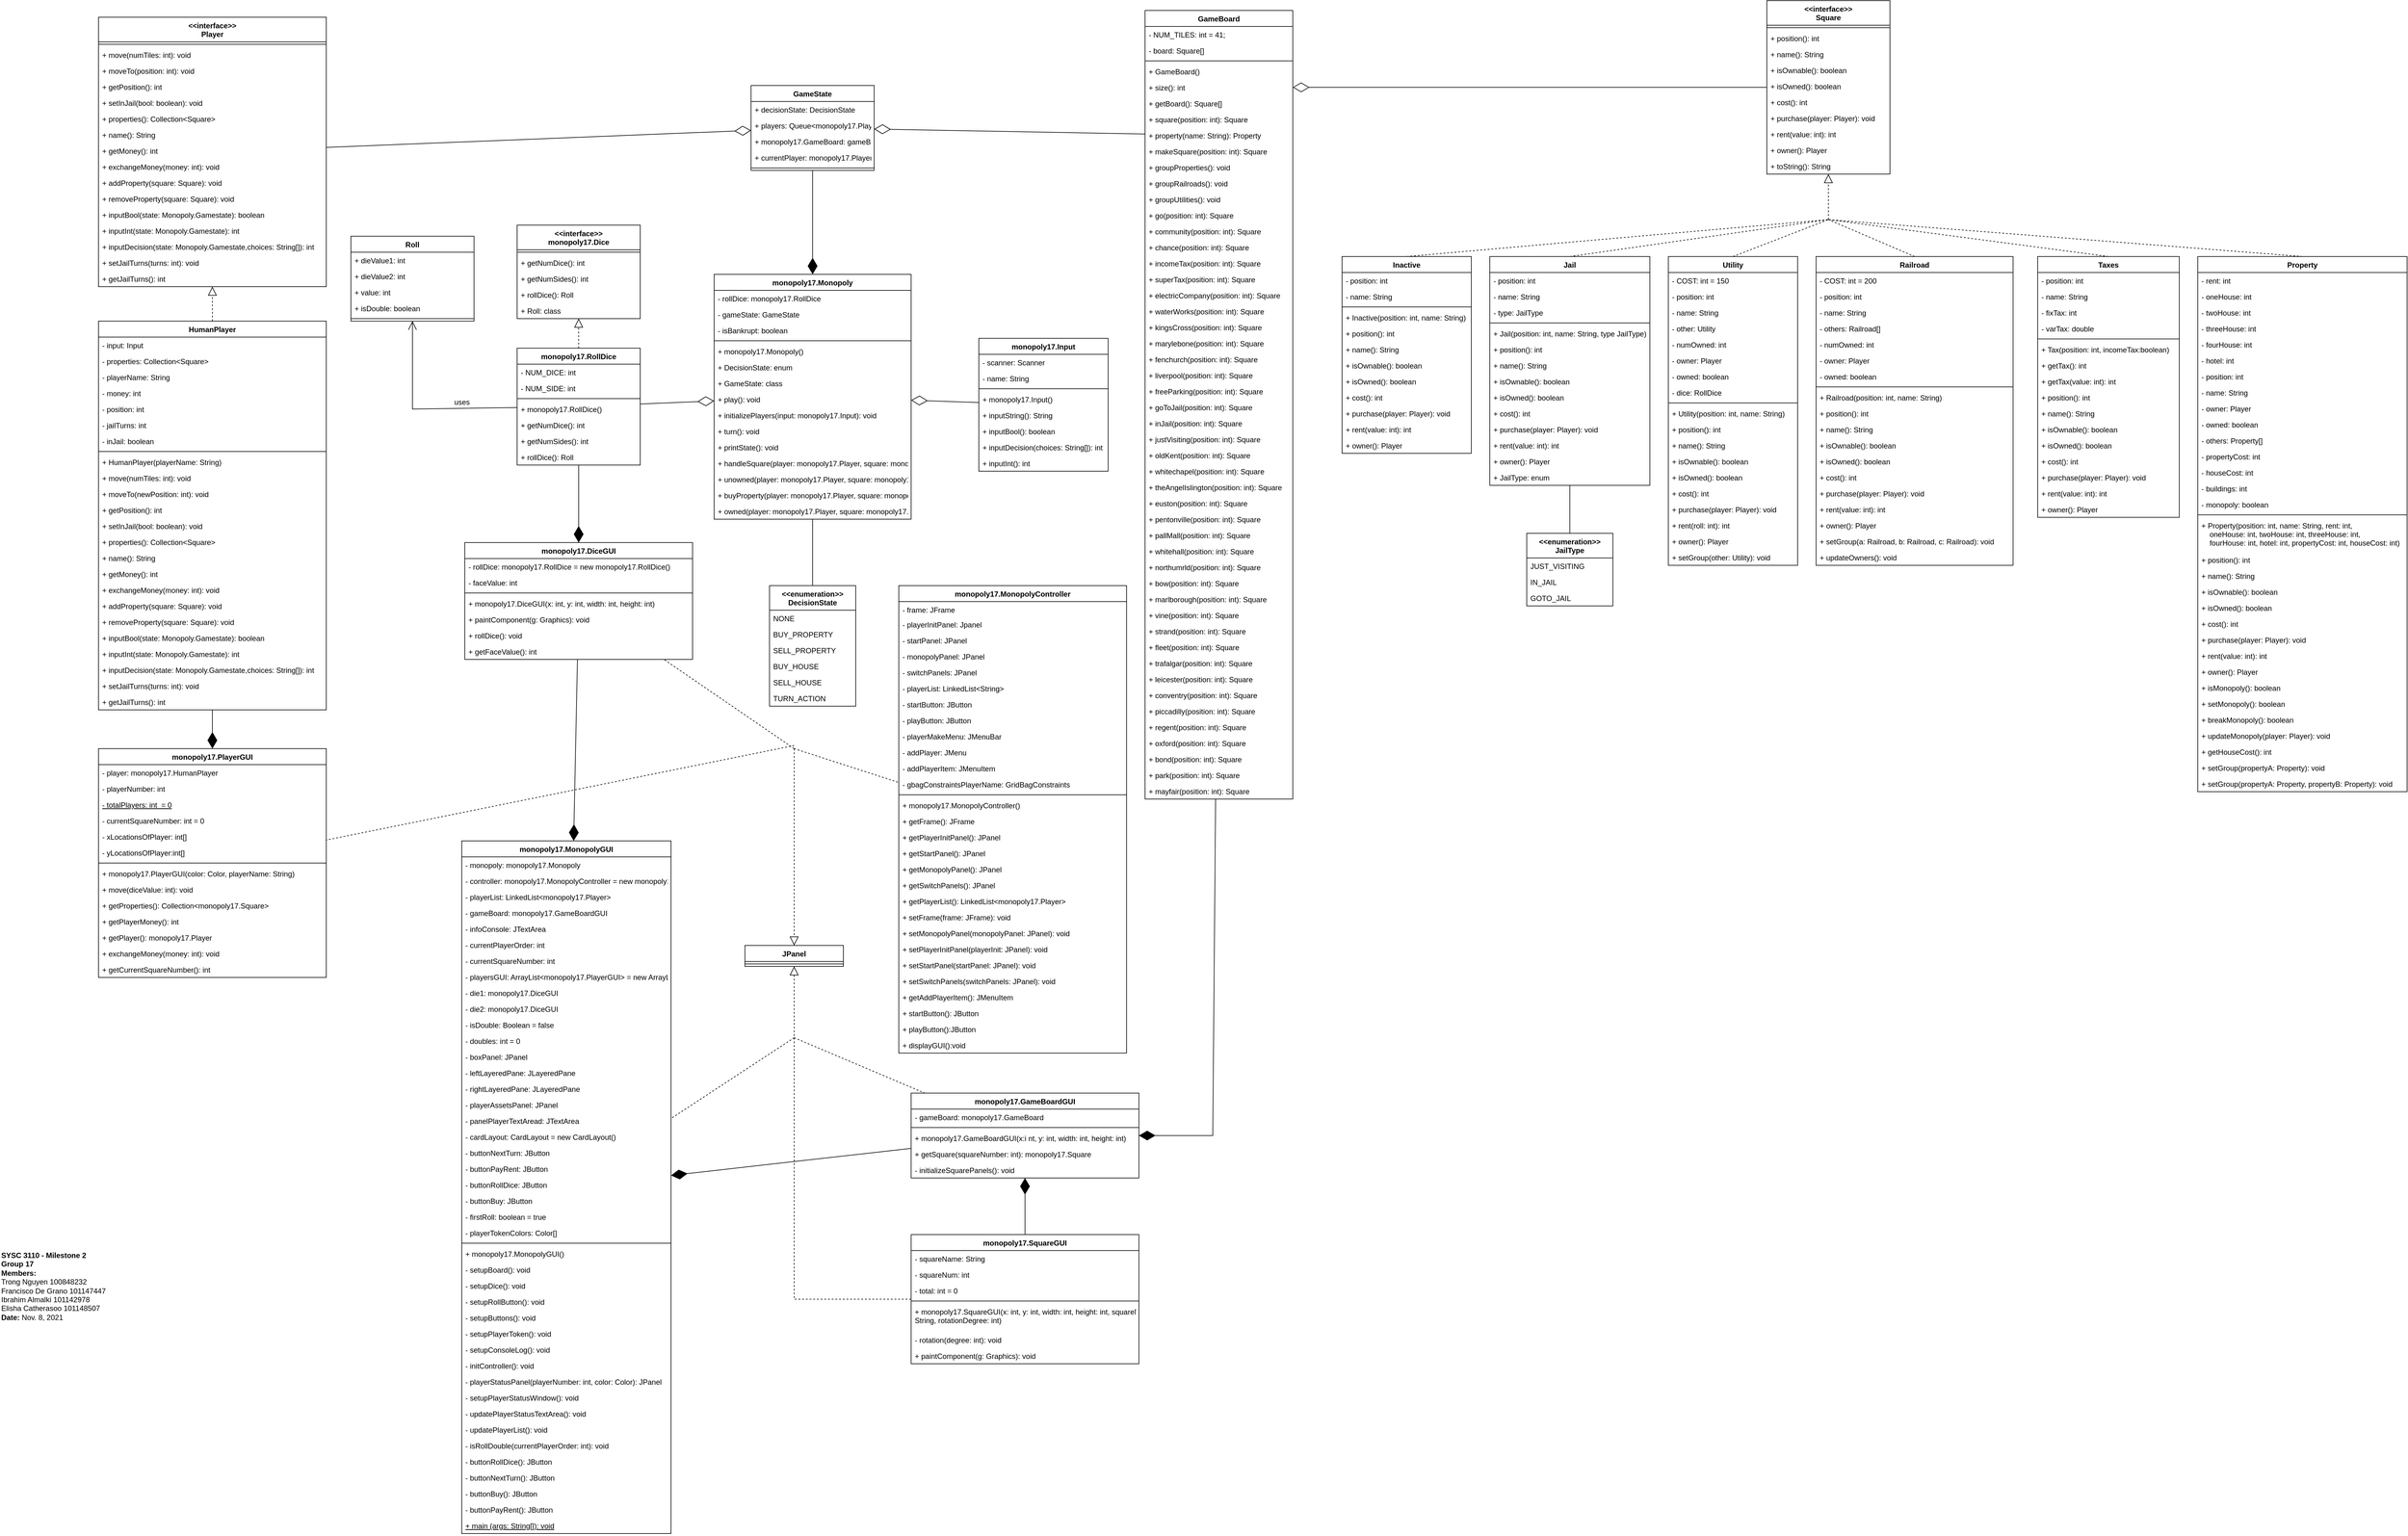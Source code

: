 <mxfile version="15.7.4" type="github" pages="5">
  <diagram id="mIdWcuVjI4xpF6q1rHtD" name="Class UML">
    <mxGraphModel dx="4009" dy="276" grid="1" gridSize="10" guides="1" tooltips="1" connect="1" arrows="1" fold="1" page="1" pageScale="1" pageWidth="850" pageHeight="1100" math="0" shadow="0">
      <root>
        <mxCell id="0" />
        <mxCell id="1" parent="0" />
        <mxCell id="LGfE7V5v2zf3gq_8V_Ni-1" value="&lt;&lt;interface&gt;&gt;&#xa;Square" style="swimlane;fontStyle=1;align=center;verticalAlign=top;childLayout=stackLayout;horizontal=1;startSize=40;horizontalStack=0;resizeParent=1;resizeParentMax=0;resizeLast=0;collapsible=1;marginBottom=0;" parent="1" vertex="1">
          <mxGeometry x="-350" y="344" width="200" height="282" as="geometry" />
        </mxCell>
        <mxCell id="LGfE7V5v2zf3gq_8V_Ni-2" value="" style="line;strokeWidth=1;fillColor=none;align=left;verticalAlign=middle;spacingTop=-1;spacingLeft=3;spacingRight=3;rotatable=0;labelPosition=right;points=[];portConstraint=eastwest;" parent="LGfE7V5v2zf3gq_8V_Ni-1" vertex="1">
          <mxGeometry y="40" width="200" height="8" as="geometry" />
        </mxCell>
        <mxCell id="LGfE7V5v2zf3gq_8V_Ni-3" value="+ position(): int" style="text;strokeColor=none;fillColor=none;align=left;verticalAlign=top;spacingLeft=4;spacingRight=4;overflow=hidden;rotatable=0;points=[[0,0.5],[1,0.5]];portConstraint=eastwest;" parent="LGfE7V5v2zf3gq_8V_Ni-1" vertex="1">
          <mxGeometry y="48" width="200" height="26" as="geometry" />
        </mxCell>
        <mxCell id="LGfE7V5v2zf3gq_8V_Ni-4" value="+ name(): String" style="text;strokeColor=none;fillColor=none;align=left;verticalAlign=top;spacingLeft=4;spacingRight=4;overflow=hidden;rotatable=0;points=[[0,0.5],[1,0.5]];portConstraint=eastwest;" parent="LGfE7V5v2zf3gq_8V_Ni-1" vertex="1">
          <mxGeometry y="74" width="200" height="26" as="geometry" />
        </mxCell>
        <mxCell id="LGfE7V5v2zf3gq_8V_Ni-5" value="+ isOwnable(): boolean" style="text;strokeColor=none;fillColor=none;align=left;verticalAlign=top;spacingLeft=4;spacingRight=4;overflow=hidden;rotatable=0;points=[[0,0.5],[1,0.5]];portConstraint=eastwest;" parent="LGfE7V5v2zf3gq_8V_Ni-1" vertex="1">
          <mxGeometry y="100" width="200" height="26" as="geometry" />
        </mxCell>
        <mxCell id="LGfE7V5v2zf3gq_8V_Ni-6" value="+ isOwned(): boolean" style="text;strokeColor=none;fillColor=none;align=left;verticalAlign=top;spacingLeft=4;spacingRight=4;overflow=hidden;rotatable=0;points=[[0,0.5],[1,0.5]];portConstraint=eastwest;" parent="LGfE7V5v2zf3gq_8V_Ni-1" vertex="1">
          <mxGeometry y="126" width="200" height="26" as="geometry" />
        </mxCell>
        <mxCell id="LGfE7V5v2zf3gq_8V_Ni-7" value="+ cost(): int" style="text;strokeColor=none;fillColor=none;align=left;verticalAlign=top;spacingLeft=4;spacingRight=4;overflow=hidden;rotatable=0;points=[[0,0.5],[1,0.5]];portConstraint=eastwest;" parent="LGfE7V5v2zf3gq_8V_Ni-1" vertex="1">
          <mxGeometry y="152" width="200" height="26" as="geometry" />
        </mxCell>
        <mxCell id="LGfE7V5v2zf3gq_8V_Ni-8" value="+ purchase(player: Player): void" style="text;strokeColor=none;fillColor=none;align=left;verticalAlign=top;spacingLeft=4;spacingRight=4;overflow=hidden;rotatable=0;points=[[0,0.5],[1,0.5]];portConstraint=eastwest;" parent="LGfE7V5v2zf3gq_8V_Ni-1" vertex="1">
          <mxGeometry y="178" width="200" height="26" as="geometry" />
        </mxCell>
        <mxCell id="LGfE7V5v2zf3gq_8V_Ni-9" value="+ rent(value: int): int" style="text;strokeColor=none;fillColor=none;align=left;verticalAlign=top;spacingLeft=4;spacingRight=4;overflow=hidden;rotatable=0;points=[[0,0.5],[1,0.5]];portConstraint=eastwest;" parent="LGfE7V5v2zf3gq_8V_Ni-1" vertex="1">
          <mxGeometry y="204" width="200" height="26" as="geometry" />
        </mxCell>
        <mxCell id="LGfE7V5v2zf3gq_8V_Ni-10" value="+ owner(): Player" style="text;strokeColor=none;fillColor=none;align=left;verticalAlign=top;spacingLeft=4;spacingRight=4;overflow=hidden;rotatable=0;points=[[0,0.5],[1,0.5]];portConstraint=eastwest;" parent="LGfE7V5v2zf3gq_8V_Ni-1" vertex="1">
          <mxGeometry y="230" width="200" height="26" as="geometry" />
        </mxCell>
        <mxCell id="LGfE7V5v2zf3gq_8V_Ni-11" value="+ toString(): String" style="text;strokeColor=none;fillColor=none;align=left;verticalAlign=top;spacingLeft=4;spacingRight=4;overflow=hidden;rotatable=0;points=[[0,0.5],[1,0.5]];portConstraint=eastwest;" parent="LGfE7V5v2zf3gq_8V_Ni-1" vertex="1">
          <mxGeometry y="256" width="200" height="26" as="geometry" />
        </mxCell>
        <mxCell id="LGfE7V5v2zf3gq_8V_Ni-12" style="edgeStyle=orthogonalEdgeStyle;rounded=0;orthogonalLoop=1;jettySize=auto;html=1;exitX=1;exitY=0.5;exitDx=0;exitDy=0;" parent="LGfE7V5v2zf3gq_8V_Ni-1" source="LGfE7V5v2zf3gq_8V_Ni-6" target="LGfE7V5v2zf3gq_8V_Ni-6" edge="1">
          <mxGeometry relative="1" as="geometry" />
        </mxCell>
        <mxCell id="LGfE7V5v2zf3gq_8V_Ni-13" value="&lt;&lt;interface&gt;&gt;&#xa;monopoly17.Dice" style="swimlane;fontStyle=1;align=center;verticalAlign=top;childLayout=stackLayout;horizontal=1;startSize=40;horizontalStack=0;resizeParent=1;resizeParentMax=0;resizeLast=0;collapsible=1;marginBottom=0;" parent="1" vertex="1">
          <mxGeometry x="-2380" y="709" width="200" height="152" as="geometry" />
        </mxCell>
        <mxCell id="LGfE7V5v2zf3gq_8V_Ni-14" value="" style="line;strokeWidth=1;fillColor=none;align=left;verticalAlign=middle;spacingTop=-1;spacingLeft=3;spacingRight=3;rotatable=0;labelPosition=right;points=[];portConstraint=eastwest;" parent="LGfE7V5v2zf3gq_8V_Ni-13" vertex="1">
          <mxGeometry y="40" width="200" height="8" as="geometry" />
        </mxCell>
        <mxCell id="LGfE7V5v2zf3gq_8V_Ni-15" value="+ getNumDice(): int" style="text;strokeColor=none;fillColor=none;align=left;verticalAlign=top;spacingLeft=4;spacingRight=4;overflow=hidden;rotatable=0;points=[[0,0.5],[1,0.5]];portConstraint=eastwest;" parent="LGfE7V5v2zf3gq_8V_Ni-13" vertex="1">
          <mxGeometry y="48" width="200" height="26" as="geometry" />
        </mxCell>
        <mxCell id="LGfE7V5v2zf3gq_8V_Ni-16" value="+ getNumSides(): int" style="text;strokeColor=none;fillColor=none;align=left;verticalAlign=top;spacingLeft=4;spacingRight=4;overflow=hidden;rotatable=0;points=[[0,0.5],[1,0.5]];portConstraint=eastwest;" parent="LGfE7V5v2zf3gq_8V_Ni-13" vertex="1">
          <mxGeometry y="74" width="200" height="26" as="geometry" />
        </mxCell>
        <mxCell id="LGfE7V5v2zf3gq_8V_Ni-17" value="+ rollDice(): Roll" style="text;strokeColor=none;fillColor=none;align=left;verticalAlign=top;spacingLeft=4;spacingRight=4;overflow=hidden;rotatable=0;points=[[0,0.5],[1,0.5]];portConstraint=eastwest;" parent="LGfE7V5v2zf3gq_8V_Ni-13" vertex="1">
          <mxGeometry y="100" width="200" height="26" as="geometry" />
        </mxCell>
        <mxCell id="LGfE7V5v2zf3gq_8V_Ni-18" value="+ Roll: class" style="text;strokeColor=none;fillColor=none;align=left;verticalAlign=top;spacingLeft=4;spacingRight=4;overflow=hidden;rotatable=0;points=[[0,0.5],[1,0.5]];portConstraint=eastwest;" parent="LGfE7V5v2zf3gq_8V_Ni-13" vertex="1">
          <mxGeometry y="126" width="200" height="26" as="geometry" />
        </mxCell>
        <mxCell id="LGfE7V5v2zf3gq_8V_Ni-19" value="&lt;&lt;interface&gt;&gt;&#xa;Player" style="swimlane;fontStyle=1;align=center;verticalAlign=top;childLayout=stackLayout;horizontal=1;startSize=40;horizontalStack=0;resizeParent=1;resizeParentMax=0;resizeLast=0;collapsible=1;marginBottom=0;" parent="1" vertex="1">
          <mxGeometry x="-3060" y="371" width="370" height="438" as="geometry" />
        </mxCell>
        <mxCell id="LGfE7V5v2zf3gq_8V_Ni-20" value="" style="line;strokeWidth=1;fillColor=none;align=left;verticalAlign=middle;spacingTop=-1;spacingLeft=3;spacingRight=3;rotatable=0;labelPosition=right;points=[];portConstraint=eastwest;" parent="LGfE7V5v2zf3gq_8V_Ni-19" vertex="1">
          <mxGeometry y="40" width="370" height="8" as="geometry" />
        </mxCell>
        <mxCell id="LGfE7V5v2zf3gq_8V_Ni-21" value="+ move(numTiles: int): void" style="text;strokeColor=none;fillColor=none;align=left;verticalAlign=top;spacingLeft=4;spacingRight=4;overflow=hidden;rotatable=0;points=[[0,0.5],[1,0.5]];portConstraint=eastwest;" parent="LGfE7V5v2zf3gq_8V_Ni-19" vertex="1">
          <mxGeometry y="48" width="370" height="26" as="geometry" />
        </mxCell>
        <mxCell id="LGfE7V5v2zf3gq_8V_Ni-22" value="+ moveTo(position: int): void" style="text;strokeColor=none;fillColor=none;align=left;verticalAlign=top;spacingLeft=4;spacingRight=4;overflow=hidden;rotatable=0;points=[[0,0.5],[1,0.5]];portConstraint=eastwest;" parent="LGfE7V5v2zf3gq_8V_Ni-19" vertex="1">
          <mxGeometry y="74" width="370" height="26" as="geometry" />
        </mxCell>
        <mxCell id="LGfE7V5v2zf3gq_8V_Ni-23" value="+ getPosition(): int" style="text;strokeColor=none;fillColor=none;align=left;verticalAlign=top;spacingLeft=4;spacingRight=4;overflow=hidden;rotatable=0;points=[[0,0.5],[1,0.5]];portConstraint=eastwest;" parent="LGfE7V5v2zf3gq_8V_Ni-19" vertex="1">
          <mxGeometry y="100" width="370" height="26" as="geometry" />
        </mxCell>
        <mxCell id="Q1llP0iuqPvZpgc6fumh-1" value="+ setInJail(bool: boolean): void" style="text;strokeColor=none;fillColor=none;align=left;verticalAlign=top;spacingLeft=4;spacingRight=4;overflow=hidden;rotatable=0;points=[[0,0.5],[1,0.5]];portConstraint=eastwest;" vertex="1" parent="LGfE7V5v2zf3gq_8V_Ni-19">
          <mxGeometry y="126" width="370" height="26" as="geometry" />
        </mxCell>
        <mxCell id="LGfE7V5v2zf3gq_8V_Ni-24" value="+ properties(): Collection&lt;Square&gt;" style="text;strokeColor=none;fillColor=none;align=left;verticalAlign=top;spacingLeft=4;spacingRight=4;overflow=hidden;rotatable=0;points=[[0,0.5],[1,0.5]];portConstraint=eastwest;" parent="LGfE7V5v2zf3gq_8V_Ni-19" vertex="1">
          <mxGeometry y="152" width="370" height="26" as="geometry" />
        </mxCell>
        <mxCell id="LGfE7V5v2zf3gq_8V_Ni-25" value="+ name(): String" style="text;strokeColor=none;fillColor=none;align=left;verticalAlign=top;spacingLeft=4;spacingRight=4;overflow=hidden;rotatable=0;points=[[0,0.5],[1,0.5]];portConstraint=eastwest;" parent="LGfE7V5v2zf3gq_8V_Ni-19" vertex="1">
          <mxGeometry y="178" width="370" height="26" as="geometry" />
        </mxCell>
        <mxCell id="LGfE7V5v2zf3gq_8V_Ni-26" value="+ getMoney(): int" style="text;strokeColor=none;fillColor=none;align=left;verticalAlign=top;spacingLeft=4;spacingRight=4;overflow=hidden;rotatable=0;points=[[0,0.5],[1,0.5]];portConstraint=eastwest;" parent="LGfE7V5v2zf3gq_8V_Ni-19" vertex="1">
          <mxGeometry y="204" width="370" height="26" as="geometry" />
        </mxCell>
        <mxCell id="LGfE7V5v2zf3gq_8V_Ni-27" value="+ exchangeMoney(money: int): void" style="text;strokeColor=none;fillColor=none;align=left;verticalAlign=top;spacingLeft=4;spacingRight=4;overflow=hidden;rotatable=0;points=[[0,0.5],[1,0.5]];portConstraint=eastwest;" parent="LGfE7V5v2zf3gq_8V_Ni-19" vertex="1">
          <mxGeometry y="230" width="370" height="26" as="geometry" />
        </mxCell>
        <mxCell id="LGfE7V5v2zf3gq_8V_Ni-28" value="+ addProperty(square: Square): void" style="text;strokeColor=none;fillColor=none;align=left;verticalAlign=top;spacingLeft=4;spacingRight=4;overflow=hidden;rotatable=0;points=[[0,0.5],[1,0.5]];portConstraint=eastwest;" parent="LGfE7V5v2zf3gq_8V_Ni-19" vertex="1">
          <mxGeometry y="256" width="370" height="26" as="geometry" />
        </mxCell>
        <mxCell id="LGfE7V5v2zf3gq_8V_Ni-29" value="+ removeProperty(square: Square): void" style="text;strokeColor=none;fillColor=none;align=left;verticalAlign=top;spacingLeft=4;spacingRight=4;overflow=hidden;rotatable=0;points=[[0,0.5],[1,0.5]];portConstraint=eastwest;" parent="LGfE7V5v2zf3gq_8V_Ni-19" vertex="1">
          <mxGeometry y="282" width="370" height="26" as="geometry" />
        </mxCell>
        <mxCell id="LGfE7V5v2zf3gq_8V_Ni-30" value="+ inputBool(state: Monopoly.Gamestate): boolean" style="text;strokeColor=none;fillColor=none;align=left;verticalAlign=top;spacingLeft=4;spacingRight=4;overflow=hidden;rotatable=0;points=[[0,0.5],[1,0.5]];portConstraint=eastwest;" parent="LGfE7V5v2zf3gq_8V_Ni-19" vertex="1">
          <mxGeometry y="308" width="370" height="26" as="geometry" />
        </mxCell>
        <mxCell id="LGfE7V5v2zf3gq_8V_Ni-31" value="+ inputInt(state: Monopoly.Gamestate): int" style="text;strokeColor=none;fillColor=none;align=left;verticalAlign=top;spacingLeft=4;spacingRight=4;overflow=hidden;rotatable=0;points=[[0,0.5],[1,0.5]];portConstraint=eastwest;" parent="LGfE7V5v2zf3gq_8V_Ni-19" vertex="1">
          <mxGeometry y="334" width="370" height="26" as="geometry" />
        </mxCell>
        <mxCell id="LGfE7V5v2zf3gq_8V_Ni-32" value="+ inputDecision(state: Monopoly.Gamestate,choices: String[]): int" style="text;strokeColor=none;fillColor=none;align=left;verticalAlign=top;spacingLeft=4;spacingRight=4;overflow=hidden;rotatable=0;points=[[0,0.5],[1,0.5]];portConstraint=eastwest;" parent="LGfE7V5v2zf3gq_8V_Ni-19" vertex="1">
          <mxGeometry y="360" width="370" height="26" as="geometry" />
        </mxCell>
        <mxCell id="Q1llP0iuqPvZpgc6fumh-2" value="+ setJailTurns(turns: int): void" style="text;strokeColor=none;fillColor=none;align=left;verticalAlign=top;spacingLeft=4;spacingRight=4;overflow=hidden;rotatable=0;points=[[0,0.5],[1,0.5]];portConstraint=eastwest;" vertex="1" parent="LGfE7V5v2zf3gq_8V_Ni-19">
          <mxGeometry y="386" width="370" height="26" as="geometry" />
        </mxCell>
        <mxCell id="Q1llP0iuqPvZpgc6fumh-3" value="+ getJailTurns(): int" style="text;strokeColor=none;fillColor=none;align=left;verticalAlign=top;spacingLeft=4;spacingRight=4;overflow=hidden;rotatable=0;points=[[0,0.5],[1,0.5]];portConstraint=eastwest;" vertex="1" parent="LGfE7V5v2zf3gq_8V_Ni-19">
          <mxGeometry y="412" width="370" height="26" as="geometry" />
        </mxCell>
        <mxCell id="LGfE7V5v2zf3gq_8V_Ni-33" value="monopoly17.RollDice" style="swimlane;fontStyle=1;align=center;verticalAlign=top;childLayout=stackLayout;horizontal=1;startSize=26;horizontalStack=0;resizeParent=1;resizeParentMax=0;resizeLast=0;collapsible=1;marginBottom=0;" parent="1" vertex="1">
          <mxGeometry x="-2380" y="909" width="200" height="190" as="geometry" />
        </mxCell>
        <mxCell id="LGfE7V5v2zf3gq_8V_Ni-34" value="- NUM_DICE: int" style="text;strokeColor=none;fillColor=none;align=left;verticalAlign=top;spacingLeft=4;spacingRight=4;overflow=hidden;rotatable=0;points=[[0,0.5],[1,0.5]];portConstraint=eastwest;" parent="LGfE7V5v2zf3gq_8V_Ni-33" vertex="1">
          <mxGeometry y="26" width="200" height="26" as="geometry" />
        </mxCell>
        <mxCell id="LGfE7V5v2zf3gq_8V_Ni-35" value="- NUM_SIDE: int" style="text;strokeColor=none;fillColor=none;align=left;verticalAlign=top;spacingLeft=4;spacingRight=4;overflow=hidden;rotatable=0;points=[[0,0.5],[1,0.5]];portConstraint=eastwest;" parent="LGfE7V5v2zf3gq_8V_Ni-33" vertex="1">
          <mxGeometry y="52" width="200" height="26" as="geometry" />
        </mxCell>
        <mxCell id="LGfE7V5v2zf3gq_8V_Ni-36" value="" style="line;strokeWidth=1;fillColor=none;align=left;verticalAlign=middle;spacingTop=-1;spacingLeft=3;spacingRight=3;rotatable=0;labelPosition=right;points=[];portConstraint=eastwest;" parent="LGfE7V5v2zf3gq_8V_Ni-33" vertex="1">
          <mxGeometry y="78" width="200" height="8" as="geometry" />
        </mxCell>
        <mxCell id="LGfE7V5v2zf3gq_8V_Ni-37" value="+ monopoly17.RollDice()" style="text;strokeColor=none;fillColor=none;align=left;verticalAlign=top;spacingLeft=4;spacingRight=4;overflow=hidden;rotatable=0;points=[[0,0.5],[1,0.5]];portConstraint=eastwest;" parent="LGfE7V5v2zf3gq_8V_Ni-33" vertex="1">
          <mxGeometry y="86" width="200" height="26" as="geometry" />
        </mxCell>
        <mxCell id="LGfE7V5v2zf3gq_8V_Ni-38" value="+ getNumDice(): int" style="text;strokeColor=none;fillColor=none;align=left;verticalAlign=top;spacingLeft=4;spacingRight=4;overflow=hidden;rotatable=0;points=[[0,0.5],[1,0.5]];portConstraint=eastwest;" parent="LGfE7V5v2zf3gq_8V_Ni-33" vertex="1">
          <mxGeometry y="112" width="200" height="26" as="geometry" />
        </mxCell>
        <mxCell id="LGfE7V5v2zf3gq_8V_Ni-39" value="+ getNumSides(): int" style="text;strokeColor=none;fillColor=none;align=left;verticalAlign=top;spacingLeft=4;spacingRight=4;overflow=hidden;rotatable=0;points=[[0,0.5],[1,0.5]];portConstraint=eastwest;" parent="LGfE7V5v2zf3gq_8V_Ni-33" vertex="1">
          <mxGeometry y="138" width="200" height="26" as="geometry" />
        </mxCell>
        <mxCell id="LGfE7V5v2zf3gq_8V_Ni-40" value="+ rollDice(): Roll" style="text;strokeColor=none;fillColor=none;align=left;verticalAlign=top;spacingLeft=4;spacingRight=4;overflow=hidden;rotatable=0;points=[[0,0.5],[1,0.5]];portConstraint=eastwest;" parent="LGfE7V5v2zf3gq_8V_Ni-33" vertex="1">
          <mxGeometry y="164" width="200" height="26" as="geometry" />
        </mxCell>
        <mxCell id="LGfE7V5v2zf3gq_8V_Ni-41" value="HumanPlayer" style="swimlane;fontStyle=1;align=center;verticalAlign=top;childLayout=stackLayout;horizontal=1;startSize=26;horizontalStack=0;resizeParent=1;resizeParentMax=0;resizeLast=0;collapsible=1;marginBottom=0;" parent="1" vertex="1">
          <mxGeometry x="-3060" y="865" width="370" height="632" as="geometry" />
        </mxCell>
        <mxCell id="Q1llP0iuqPvZpgc6fumh-6" value="- input: Input" style="text;strokeColor=none;fillColor=none;align=left;verticalAlign=top;spacingLeft=4;spacingRight=4;overflow=hidden;rotatable=0;points=[[0,0.5],[1,0.5]];portConstraint=eastwest;" vertex="1" parent="LGfE7V5v2zf3gq_8V_Ni-41">
          <mxGeometry y="26" width="370" height="26" as="geometry" />
        </mxCell>
        <mxCell id="LGfE7V5v2zf3gq_8V_Ni-42" value="- properties: Collection&lt;Square&gt;" style="text;strokeColor=none;fillColor=none;align=left;verticalAlign=top;spacingLeft=4;spacingRight=4;overflow=hidden;rotatable=0;points=[[0,0.5],[1,0.5]];portConstraint=eastwest;" parent="LGfE7V5v2zf3gq_8V_Ni-41" vertex="1">
          <mxGeometry y="52" width="370" height="26" as="geometry" />
        </mxCell>
        <mxCell id="LGfE7V5v2zf3gq_8V_Ni-43" value="- playerName: String" style="text;strokeColor=none;fillColor=none;align=left;verticalAlign=top;spacingLeft=4;spacingRight=4;overflow=hidden;rotatable=0;points=[[0,0.5],[1,0.5]];portConstraint=eastwest;" parent="LGfE7V5v2zf3gq_8V_Ni-41" vertex="1">
          <mxGeometry y="78" width="370" height="26" as="geometry" />
        </mxCell>
        <mxCell id="LGfE7V5v2zf3gq_8V_Ni-44" value="- money: int" style="text;strokeColor=none;fillColor=none;align=left;verticalAlign=top;spacingLeft=4;spacingRight=4;overflow=hidden;rotatable=0;points=[[0,0.5],[1,0.5]];portConstraint=eastwest;" parent="LGfE7V5v2zf3gq_8V_Ni-41" vertex="1">
          <mxGeometry y="104" width="370" height="26" as="geometry" />
        </mxCell>
        <mxCell id="Q1llP0iuqPvZpgc6fumh-4" value="- position: int" style="text;strokeColor=none;fillColor=none;align=left;verticalAlign=top;spacingLeft=4;spacingRight=4;overflow=hidden;rotatable=0;points=[[0,0.5],[1,0.5]];portConstraint=eastwest;" vertex="1" parent="LGfE7V5v2zf3gq_8V_Ni-41">
          <mxGeometry y="130" width="370" height="26" as="geometry" />
        </mxCell>
        <mxCell id="Q1llP0iuqPvZpgc6fumh-5" value="- jailTurns: int" style="text;strokeColor=none;fillColor=none;align=left;verticalAlign=top;spacingLeft=4;spacingRight=4;overflow=hidden;rotatable=0;points=[[0,0.5],[1,0.5]];portConstraint=eastwest;" vertex="1" parent="LGfE7V5v2zf3gq_8V_Ni-41">
          <mxGeometry y="156" width="370" height="26" as="geometry" />
        </mxCell>
        <mxCell id="LGfE7V5v2zf3gq_8V_Ni-45" value="- inJail: boolean" style="text;strokeColor=none;fillColor=none;align=left;verticalAlign=top;spacingLeft=4;spacingRight=4;overflow=hidden;rotatable=0;points=[[0,0.5],[1,0.5]];portConstraint=eastwest;" parent="LGfE7V5v2zf3gq_8V_Ni-41" vertex="1">
          <mxGeometry y="182" width="370" height="26" as="geometry" />
        </mxCell>
        <mxCell id="LGfE7V5v2zf3gq_8V_Ni-46" value="" style="line;strokeWidth=1;fillColor=none;align=left;verticalAlign=middle;spacingTop=-1;spacingLeft=3;spacingRight=3;rotatable=0;labelPosition=right;points=[];portConstraint=eastwest;" parent="LGfE7V5v2zf3gq_8V_Ni-41" vertex="1">
          <mxGeometry y="208" width="370" height="8" as="geometry" />
        </mxCell>
        <mxCell id="LGfE7V5v2zf3gq_8V_Ni-47" value="+ HumanPlayer(playerName: String)" style="text;strokeColor=none;fillColor=none;align=left;verticalAlign=top;spacingLeft=4;spacingRight=4;overflow=hidden;rotatable=0;points=[[0,0.5],[1,0.5]];portConstraint=eastwest;" parent="LGfE7V5v2zf3gq_8V_Ni-41" vertex="1">
          <mxGeometry y="216" width="370" height="26" as="geometry" />
        </mxCell>
        <mxCell id="LGfE7V5v2zf3gq_8V_Ni-48" value="+ move(numTiles: int): void" style="text;strokeColor=none;fillColor=none;align=left;verticalAlign=top;spacingLeft=4;spacingRight=4;overflow=hidden;rotatable=0;points=[[0,0.5],[1,0.5]];portConstraint=eastwest;" parent="LGfE7V5v2zf3gq_8V_Ni-41" vertex="1">
          <mxGeometry y="242" width="370" height="26" as="geometry" />
        </mxCell>
        <mxCell id="LGfE7V5v2zf3gq_8V_Ni-49" value="+ moveTo(newPosition: int): void" style="text;strokeColor=none;fillColor=none;align=left;verticalAlign=top;spacingLeft=4;spacingRight=4;overflow=hidden;rotatable=0;points=[[0,0.5],[1,0.5]];portConstraint=eastwest;" parent="LGfE7V5v2zf3gq_8V_Ni-41" vertex="1">
          <mxGeometry y="268" width="370" height="26" as="geometry" />
        </mxCell>
        <mxCell id="Q1llP0iuqPvZpgc6fumh-7" value="+ getPosition(): int" style="text;strokeColor=none;fillColor=none;align=left;verticalAlign=top;spacingLeft=4;spacingRight=4;overflow=hidden;rotatable=0;points=[[0,0.5],[1,0.5]];portConstraint=eastwest;" vertex="1" parent="LGfE7V5v2zf3gq_8V_Ni-41">
          <mxGeometry y="294" width="370" height="26" as="geometry" />
        </mxCell>
        <mxCell id="Q1llP0iuqPvZpgc6fumh-8" value="+ setInJail(bool: boolean): void" style="text;strokeColor=none;fillColor=none;align=left;verticalAlign=top;spacingLeft=4;spacingRight=4;overflow=hidden;rotatable=0;points=[[0,0.5],[1,0.5]];portConstraint=eastwest;" vertex="1" parent="LGfE7V5v2zf3gq_8V_Ni-41">
          <mxGeometry y="320" width="370" height="26" as="geometry" />
        </mxCell>
        <mxCell id="Q1llP0iuqPvZpgc6fumh-9" value="+ properties(): Collection&lt;Square&gt;" style="text;strokeColor=none;fillColor=none;align=left;verticalAlign=top;spacingLeft=4;spacingRight=4;overflow=hidden;rotatable=0;points=[[0,0.5],[1,0.5]];portConstraint=eastwest;" vertex="1" parent="LGfE7V5v2zf3gq_8V_Ni-41">
          <mxGeometry y="346" width="370" height="26" as="geometry" />
        </mxCell>
        <mxCell id="LGfE7V5v2zf3gq_8V_Ni-50" value="+ name(): String" style="text;strokeColor=none;fillColor=none;align=left;verticalAlign=top;spacingLeft=4;spacingRight=4;overflow=hidden;rotatable=0;points=[[0,0.5],[1,0.5]];portConstraint=eastwest;" parent="LGfE7V5v2zf3gq_8V_Ni-41" vertex="1">
          <mxGeometry y="372" width="370" height="26" as="geometry" />
        </mxCell>
        <mxCell id="LGfE7V5v2zf3gq_8V_Ni-51" value="+ getMoney(): int " style="text;strokeColor=none;fillColor=none;align=left;verticalAlign=top;spacingLeft=4;spacingRight=4;overflow=hidden;rotatable=0;points=[[0,0.5],[1,0.5]];portConstraint=eastwest;" parent="LGfE7V5v2zf3gq_8V_Ni-41" vertex="1">
          <mxGeometry y="398" width="370" height="26" as="geometry" />
        </mxCell>
        <mxCell id="LGfE7V5v2zf3gq_8V_Ni-52" value="+ exchangeMoney(money: int): void" style="text;strokeColor=none;fillColor=none;align=left;verticalAlign=top;spacingLeft=4;spacingRight=4;overflow=hidden;rotatable=0;points=[[0,0.5],[1,0.5]];portConstraint=eastwest;" parent="LGfE7V5v2zf3gq_8V_Ni-41" vertex="1">
          <mxGeometry y="424" width="370" height="26" as="geometry" />
        </mxCell>
        <mxCell id="LGfE7V5v2zf3gq_8V_Ni-53" value="+ addProperty(square: Square): void" style="text;strokeColor=none;fillColor=none;align=left;verticalAlign=top;spacingLeft=4;spacingRight=4;overflow=hidden;rotatable=0;points=[[0,0.5],[1,0.5]];portConstraint=eastwest;" parent="LGfE7V5v2zf3gq_8V_Ni-41" vertex="1">
          <mxGeometry y="450" width="370" height="26" as="geometry" />
        </mxCell>
        <mxCell id="LGfE7V5v2zf3gq_8V_Ni-54" value="+ removeProperty(square: Square): void" style="text;strokeColor=none;fillColor=none;align=left;verticalAlign=top;spacingLeft=4;spacingRight=4;overflow=hidden;rotatable=0;points=[[0,0.5],[1,0.5]];portConstraint=eastwest;" parent="LGfE7V5v2zf3gq_8V_Ni-41" vertex="1">
          <mxGeometry y="476" width="370" height="26" as="geometry" />
        </mxCell>
        <mxCell id="LGfE7V5v2zf3gq_8V_Ni-55" value="+ inputBool(state: Monopoly.Gamestate): boolean" style="text;strokeColor=none;fillColor=none;align=left;verticalAlign=top;spacingLeft=4;spacingRight=4;overflow=hidden;rotatable=0;points=[[0,0.5],[1,0.5]];portConstraint=eastwest;" parent="LGfE7V5v2zf3gq_8V_Ni-41" vertex="1">
          <mxGeometry y="502" width="370" height="26" as="geometry" />
        </mxCell>
        <mxCell id="LGfE7V5v2zf3gq_8V_Ni-56" value="+ inputInt(state: Monopoly.Gamestate): int" style="text;strokeColor=none;fillColor=none;align=left;verticalAlign=top;spacingLeft=4;spacingRight=4;overflow=hidden;rotatable=0;points=[[0,0.5],[1,0.5]];portConstraint=eastwest;" parent="LGfE7V5v2zf3gq_8V_Ni-41" vertex="1">
          <mxGeometry y="528" width="370" height="26" as="geometry" />
        </mxCell>
        <mxCell id="LGfE7V5v2zf3gq_8V_Ni-57" value="+ inputDecision(state: Monopoly.Gamestate,choices: String[]): int" style="text;strokeColor=none;fillColor=none;align=left;verticalAlign=top;spacingLeft=4;spacingRight=4;overflow=hidden;rotatable=0;points=[[0,0.5],[1,0.5]];portConstraint=eastwest;" parent="LGfE7V5v2zf3gq_8V_Ni-41" vertex="1">
          <mxGeometry y="554" width="370" height="26" as="geometry" />
        </mxCell>
        <mxCell id="Q1llP0iuqPvZpgc6fumh-10" value="+ setJailTurns(turns: int): void" style="text;strokeColor=none;fillColor=none;align=left;verticalAlign=top;spacingLeft=4;spacingRight=4;overflow=hidden;rotatable=0;points=[[0,0.5],[1,0.5]];portConstraint=eastwest;" vertex="1" parent="LGfE7V5v2zf3gq_8V_Ni-41">
          <mxGeometry y="580" width="370" height="26" as="geometry" />
        </mxCell>
        <mxCell id="Q1llP0iuqPvZpgc6fumh-35" value="+ getJailTurns(): int" style="text;strokeColor=none;fillColor=none;align=left;verticalAlign=top;spacingLeft=4;spacingRight=4;overflow=hidden;rotatable=0;points=[[0,0.5],[1,0.5]];portConstraint=eastwest;" vertex="1" parent="LGfE7V5v2zf3gq_8V_Ni-41">
          <mxGeometry y="606" width="370" height="26" as="geometry" />
        </mxCell>
        <mxCell id="LGfE7V5v2zf3gq_8V_Ni-58" value="Inactive" style="swimlane;fontStyle=1;align=center;verticalAlign=top;childLayout=stackLayout;horizontal=1;startSize=26;horizontalStack=0;resizeParent=1;resizeParentMax=0;resizeLast=0;collapsible=1;marginBottom=0;" parent="1" vertex="1">
          <mxGeometry x="-1040" y="760" width="210" height="320" as="geometry" />
        </mxCell>
        <mxCell id="LGfE7V5v2zf3gq_8V_Ni-59" value="- position: int" style="text;strokeColor=none;fillColor=none;align=left;verticalAlign=top;spacingLeft=4;spacingRight=4;overflow=hidden;rotatable=0;points=[[0,0.5],[1,0.5]];portConstraint=eastwest;" parent="LGfE7V5v2zf3gq_8V_Ni-58" vertex="1">
          <mxGeometry y="26" width="210" height="26" as="geometry" />
        </mxCell>
        <mxCell id="LGfE7V5v2zf3gq_8V_Ni-60" value="- name: String" style="text;strokeColor=none;fillColor=none;align=left;verticalAlign=top;spacingLeft=4;spacingRight=4;overflow=hidden;rotatable=0;points=[[0,0.5],[1,0.5]];portConstraint=eastwest;" parent="LGfE7V5v2zf3gq_8V_Ni-58" vertex="1">
          <mxGeometry y="52" width="210" height="26" as="geometry" />
        </mxCell>
        <mxCell id="LGfE7V5v2zf3gq_8V_Ni-61" value="" style="line;strokeWidth=1;fillColor=none;align=left;verticalAlign=middle;spacingTop=-1;spacingLeft=3;spacingRight=3;rotatable=0;labelPosition=right;points=[];portConstraint=eastwest;" parent="LGfE7V5v2zf3gq_8V_Ni-58" vertex="1">
          <mxGeometry y="78" width="210" height="8" as="geometry" />
        </mxCell>
        <mxCell id="LGfE7V5v2zf3gq_8V_Ni-62" value="+ Inactive(position: int, name: String)" style="text;strokeColor=none;fillColor=none;align=left;verticalAlign=top;spacingLeft=4;spacingRight=4;overflow=hidden;rotatable=0;points=[[0,0.5],[1,0.5]];portConstraint=eastwest;" parent="LGfE7V5v2zf3gq_8V_Ni-58" vertex="1">
          <mxGeometry y="86" width="210" height="26" as="geometry" />
        </mxCell>
        <mxCell id="LGfE7V5v2zf3gq_8V_Ni-63" value="+ position(): int" style="text;strokeColor=none;fillColor=none;align=left;verticalAlign=top;spacingLeft=4;spacingRight=4;overflow=hidden;rotatable=0;points=[[0,0.5],[1,0.5]];portConstraint=eastwest;" parent="LGfE7V5v2zf3gq_8V_Ni-58" vertex="1">
          <mxGeometry y="112" width="210" height="26" as="geometry" />
        </mxCell>
        <mxCell id="LGfE7V5v2zf3gq_8V_Ni-64" value="+ name(): String" style="text;strokeColor=none;fillColor=none;align=left;verticalAlign=top;spacingLeft=4;spacingRight=4;overflow=hidden;rotatable=0;points=[[0,0.5],[1,0.5]];portConstraint=eastwest;" parent="LGfE7V5v2zf3gq_8V_Ni-58" vertex="1">
          <mxGeometry y="138" width="210" height="26" as="geometry" />
        </mxCell>
        <mxCell id="LGfE7V5v2zf3gq_8V_Ni-65" value="+ isOwnable(): boolean" style="text;strokeColor=none;fillColor=none;align=left;verticalAlign=top;spacingLeft=4;spacingRight=4;overflow=hidden;rotatable=0;points=[[0,0.5],[1,0.5]];portConstraint=eastwest;" parent="LGfE7V5v2zf3gq_8V_Ni-58" vertex="1">
          <mxGeometry y="164" width="210" height="26" as="geometry" />
        </mxCell>
        <mxCell id="LGfE7V5v2zf3gq_8V_Ni-66" value="+ isOwned(): boolean " style="text;strokeColor=none;fillColor=none;align=left;verticalAlign=top;spacingLeft=4;spacingRight=4;overflow=hidden;rotatable=0;points=[[0,0.5],[1,0.5]];portConstraint=eastwest;" parent="LGfE7V5v2zf3gq_8V_Ni-58" vertex="1">
          <mxGeometry y="190" width="210" height="26" as="geometry" />
        </mxCell>
        <mxCell id="LGfE7V5v2zf3gq_8V_Ni-67" value="+ cost(): int" style="text;strokeColor=none;fillColor=none;align=left;verticalAlign=top;spacingLeft=4;spacingRight=4;overflow=hidden;rotatable=0;points=[[0,0.5],[1,0.5]];portConstraint=eastwest;" parent="LGfE7V5v2zf3gq_8V_Ni-58" vertex="1">
          <mxGeometry y="216" width="210" height="26" as="geometry" />
        </mxCell>
        <mxCell id="LGfE7V5v2zf3gq_8V_Ni-68" value="+ purchase(player: Player): void" style="text;strokeColor=none;fillColor=none;align=left;verticalAlign=top;spacingLeft=4;spacingRight=4;overflow=hidden;rotatable=0;points=[[0,0.5],[1,0.5]];portConstraint=eastwest;" parent="LGfE7V5v2zf3gq_8V_Ni-58" vertex="1">
          <mxGeometry y="242" width="210" height="26" as="geometry" />
        </mxCell>
        <mxCell id="LGfE7V5v2zf3gq_8V_Ni-69" value="+ rent(value: int): int" style="text;strokeColor=none;fillColor=none;align=left;verticalAlign=top;spacingLeft=4;spacingRight=4;overflow=hidden;rotatable=0;points=[[0,0.5],[1,0.5]];portConstraint=eastwest;" parent="LGfE7V5v2zf3gq_8V_Ni-58" vertex="1">
          <mxGeometry y="268" width="210" height="26" as="geometry" />
        </mxCell>
        <mxCell id="LGfE7V5v2zf3gq_8V_Ni-70" value="+ owner(): Player" style="text;strokeColor=none;fillColor=none;align=left;verticalAlign=top;spacingLeft=4;spacingRight=4;overflow=hidden;rotatable=0;points=[[0,0.5],[1,0.5]];portConstraint=eastwest;" parent="LGfE7V5v2zf3gq_8V_Ni-58" vertex="1">
          <mxGeometry y="294" width="210" height="26" as="geometry" />
        </mxCell>
        <mxCell id="LGfE7V5v2zf3gq_8V_Ni-71" value="Utility" style="swimlane;fontStyle=1;align=center;verticalAlign=top;childLayout=stackLayout;horizontal=1;startSize=26;horizontalStack=0;resizeParent=1;resizeParentMax=0;resizeLast=0;collapsible=1;marginBottom=0;" parent="1" vertex="1">
          <mxGeometry x="-510" y="760" width="210" height="502" as="geometry" />
        </mxCell>
        <mxCell id="LGfE7V5v2zf3gq_8V_Ni-72" value="- COST: int = 150" style="text;strokeColor=none;fillColor=none;align=left;verticalAlign=top;spacingLeft=4;spacingRight=4;overflow=hidden;rotatable=0;points=[[0,0.5],[1,0.5]];portConstraint=eastwest;" parent="LGfE7V5v2zf3gq_8V_Ni-71" vertex="1">
          <mxGeometry y="26" width="210" height="26" as="geometry" />
        </mxCell>
        <mxCell id="LGfE7V5v2zf3gq_8V_Ni-73" value="- position: int" style="text;strokeColor=none;fillColor=none;align=left;verticalAlign=top;spacingLeft=4;spacingRight=4;overflow=hidden;rotatable=0;points=[[0,0.5],[1,0.5]];portConstraint=eastwest;" parent="LGfE7V5v2zf3gq_8V_Ni-71" vertex="1">
          <mxGeometry y="52" width="210" height="26" as="geometry" />
        </mxCell>
        <mxCell id="LGfE7V5v2zf3gq_8V_Ni-74" value="- name: String" style="text;strokeColor=none;fillColor=none;align=left;verticalAlign=top;spacingLeft=4;spacingRight=4;overflow=hidden;rotatable=0;points=[[0,0.5],[1,0.5]];portConstraint=eastwest;" parent="LGfE7V5v2zf3gq_8V_Ni-71" vertex="1">
          <mxGeometry y="78" width="210" height="26" as="geometry" />
        </mxCell>
        <mxCell id="LGfE7V5v2zf3gq_8V_Ni-75" value="- other: Utility" style="text;strokeColor=none;fillColor=none;align=left;verticalAlign=top;spacingLeft=4;spacingRight=4;overflow=hidden;rotatable=0;points=[[0,0.5],[1,0.5]];portConstraint=eastwest;" parent="LGfE7V5v2zf3gq_8V_Ni-71" vertex="1">
          <mxGeometry y="104" width="210" height="26" as="geometry" />
        </mxCell>
        <mxCell id="LGfE7V5v2zf3gq_8V_Ni-76" value="- numOwned: int" style="text;strokeColor=none;fillColor=none;align=left;verticalAlign=top;spacingLeft=4;spacingRight=4;overflow=hidden;rotatable=0;points=[[0,0.5],[1,0.5]];portConstraint=eastwest;" parent="LGfE7V5v2zf3gq_8V_Ni-71" vertex="1">
          <mxGeometry y="130" width="210" height="26" as="geometry" />
        </mxCell>
        <mxCell id="LGfE7V5v2zf3gq_8V_Ni-77" value="- owner: Player" style="text;strokeColor=none;fillColor=none;align=left;verticalAlign=top;spacingLeft=4;spacingRight=4;overflow=hidden;rotatable=0;points=[[0,0.5],[1,0.5]];portConstraint=eastwest;" parent="LGfE7V5v2zf3gq_8V_Ni-71" vertex="1">
          <mxGeometry y="156" width="210" height="26" as="geometry" />
        </mxCell>
        <mxCell id="LGfE7V5v2zf3gq_8V_Ni-78" value="- owned: boolean" style="text;strokeColor=none;fillColor=none;align=left;verticalAlign=top;spacingLeft=4;spacingRight=4;overflow=hidden;rotatable=0;points=[[0,0.5],[1,0.5]];portConstraint=eastwest;" parent="LGfE7V5v2zf3gq_8V_Ni-71" vertex="1">
          <mxGeometry y="182" width="210" height="26" as="geometry" />
        </mxCell>
        <mxCell id="LGfE7V5v2zf3gq_8V_Ni-79" value="- dice: RollDice" style="text;strokeColor=none;fillColor=none;align=left;verticalAlign=top;spacingLeft=4;spacingRight=4;overflow=hidden;rotatable=0;points=[[0,0.5],[1,0.5]];portConstraint=eastwest;" parent="LGfE7V5v2zf3gq_8V_Ni-71" vertex="1">
          <mxGeometry y="208" width="210" height="26" as="geometry" />
        </mxCell>
        <mxCell id="LGfE7V5v2zf3gq_8V_Ni-80" value="" style="line;strokeWidth=1;fillColor=none;align=left;verticalAlign=middle;spacingTop=-1;spacingLeft=3;spacingRight=3;rotatable=0;labelPosition=right;points=[];portConstraint=eastwest;" parent="LGfE7V5v2zf3gq_8V_Ni-71" vertex="1">
          <mxGeometry y="234" width="210" height="8" as="geometry" />
        </mxCell>
        <mxCell id="LGfE7V5v2zf3gq_8V_Ni-81" value="+ Utility(position: int, name: String)" style="text;strokeColor=none;fillColor=none;align=left;verticalAlign=top;spacingLeft=4;spacingRight=4;overflow=hidden;rotatable=0;points=[[0,0.5],[1,0.5]];portConstraint=eastwest;" parent="LGfE7V5v2zf3gq_8V_Ni-71" vertex="1">
          <mxGeometry y="242" width="210" height="26" as="geometry" />
        </mxCell>
        <mxCell id="LGfE7V5v2zf3gq_8V_Ni-82" value="+ position(): int" style="text;strokeColor=none;fillColor=none;align=left;verticalAlign=top;spacingLeft=4;spacingRight=4;overflow=hidden;rotatable=0;points=[[0,0.5],[1,0.5]];portConstraint=eastwest;" parent="LGfE7V5v2zf3gq_8V_Ni-71" vertex="1">
          <mxGeometry y="268" width="210" height="26" as="geometry" />
        </mxCell>
        <mxCell id="LGfE7V5v2zf3gq_8V_Ni-83" value="+ name(): String" style="text;strokeColor=none;fillColor=none;align=left;verticalAlign=top;spacingLeft=4;spacingRight=4;overflow=hidden;rotatable=0;points=[[0,0.5],[1,0.5]];portConstraint=eastwest;" parent="LGfE7V5v2zf3gq_8V_Ni-71" vertex="1">
          <mxGeometry y="294" width="210" height="26" as="geometry" />
        </mxCell>
        <mxCell id="LGfE7V5v2zf3gq_8V_Ni-84" value="+ isOwnable(): boolean" style="text;strokeColor=none;fillColor=none;align=left;verticalAlign=top;spacingLeft=4;spacingRight=4;overflow=hidden;rotatable=0;points=[[0,0.5],[1,0.5]];portConstraint=eastwest;" parent="LGfE7V5v2zf3gq_8V_Ni-71" vertex="1">
          <mxGeometry y="320" width="210" height="26" as="geometry" />
        </mxCell>
        <mxCell id="LGfE7V5v2zf3gq_8V_Ni-85" value="+ isOwned(): boolean " style="text;strokeColor=none;fillColor=none;align=left;verticalAlign=top;spacingLeft=4;spacingRight=4;overflow=hidden;rotatable=0;points=[[0,0.5],[1,0.5]];portConstraint=eastwest;" parent="LGfE7V5v2zf3gq_8V_Ni-71" vertex="1">
          <mxGeometry y="346" width="210" height="26" as="geometry" />
        </mxCell>
        <mxCell id="LGfE7V5v2zf3gq_8V_Ni-86" value="+ cost(): int" style="text;strokeColor=none;fillColor=none;align=left;verticalAlign=top;spacingLeft=4;spacingRight=4;overflow=hidden;rotatable=0;points=[[0,0.5],[1,0.5]];portConstraint=eastwest;" parent="LGfE7V5v2zf3gq_8V_Ni-71" vertex="1">
          <mxGeometry y="372" width="210" height="26" as="geometry" />
        </mxCell>
        <mxCell id="LGfE7V5v2zf3gq_8V_Ni-87" value="+ purchase(player: Player): void" style="text;strokeColor=none;fillColor=none;align=left;verticalAlign=top;spacingLeft=4;spacingRight=4;overflow=hidden;rotatable=0;points=[[0,0.5],[1,0.5]];portConstraint=eastwest;" parent="LGfE7V5v2zf3gq_8V_Ni-71" vertex="1">
          <mxGeometry y="398" width="210" height="26" as="geometry" />
        </mxCell>
        <mxCell id="LGfE7V5v2zf3gq_8V_Ni-88" value="+ rent(roll: int): int" style="text;strokeColor=none;fillColor=none;align=left;verticalAlign=top;spacingLeft=4;spacingRight=4;overflow=hidden;rotatable=0;points=[[0,0.5],[1,0.5]];portConstraint=eastwest;" parent="LGfE7V5v2zf3gq_8V_Ni-71" vertex="1">
          <mxGeometry y="424" width="210" height="26" as="geometry" />
        </mxCell>
        <mxCell id="LGfE7V5v2zf3gq_8V_Ni-89" value="+ owner(): Player" style="text;strokeColor=none;fillColor=none;align=left;verticalAlign=top;spacingLeft=4;spacingRight=4;overflow=hidden;rotatable=0;points=[[0,0.5],[1,0.5]];portConstraint=eastwest;" parent="LGfE7V5v2zf3gq_8V_Ni-71" vertex="1">
          <mxGeometry y="450" width="210" height="26" as="geometry" />
        </mxCell>
        <mxCell id="LGfE7V5v2zf3gq_8V_Ni-90" value="+ setGroup(other: Utility): void" style="text;strokeColor=none;fillColor=none;align=left;verticalAlign=top;spacingLeft=4;spacingRight=4;overflow=hidden;rotatable=0;points=[[0,0.5],[1,0.5]];portConstraint=eastwest;" parent="LGfE7V5v2zf3gq_8V_Ni-71" vertex="1">
          <mxGeometry y="476" width="210" height="26" as="geometry" />
        </mxCell>
        <mxCell id="LGfE7V5v2zf3gq_8V_Ni-91" value="Taxes" style="swimlane;fontStyle=1;align=center;verticalAlign=top;childLayout=stackLayout;horizontal=1;startSize=26;horizontalStack=0;resizeParent=1;resizeParentMax=0;resizeLast=0;collapsible=1;marginBottom=0;" parent="1" vertex="1">
          <mxGeometry x="90" y="760" width="230" height="424" as="geometry" />
        </mxCell>
        <mxCell id="LGfE7V5v2zf3gq_8V_Ni-92" value="- position: int" style="text;strokeColor=none;fillColor=none;align=left;verticalAlign=top;spacingLeft=4;spacingRight=4;overflow=hidden;rotatable=0;points=[[0,0.5],[1,0.5]];portConstraint=eastwest;" parent="LGfE7V5v2zf3gq_8V_Ni-91" vertex="1">
          <mxGeometry y="26" width="230" height="26" as="geometry" />
        </mxCell>
        <mxCell id="LGfE7V5v2zf3gq_8V_Ni-93" value="- name: String" style="text;strokeColor=none;fillColor=none;align=left;verticalAlign=top;spacingLeft=4;spacingRight=4;overflow=hidden;rotatable=0;points=[[0,0.5],[1,0.5]];portConstraint=eastwest;" parent="LGfE7V5v2zf3gq_8V_Ni-91" vertex="1">
          <mxGeometry y="52" width="230" height="26" as="geometry" />
        </mxCell>
        <mxCell id="LGfE7V5v2zf3gq_8V_Ni-94" value="- fixTax: int" style="text;strokeColor=none;fillColor=none;align=left;verticalAlign=top;spacingLeft=4;spacingRight=4;overflow=hidden;rotatable=0;points=[[0,0.5],[1,0.5]];portConstraint=eastwest;" parent="LGfE7V5v2zf3gq_8V_Ni-91" vertex="1">
          <mxGeometry y="78" width="230" height="26" as="geometry" />
        </mxCell>
        <mxCell id="Q1llP0iuqPvZpgc6fumh-36" value="- varTax: double" style="text;strokeColor=none;fillColor=none;align=left;verticalAlign=top;spacingLeft=4;spacingRight=4;overflow=hidden;rotatable=0;points=[[0,0.5],[1,0.5]];portConstraint=eastwest;" vertex="1" parent="LGfE7V5v2zf3gq_8V_Ni-91">
          <mxGeometry y="104" width="230" height="26" as="geometry" />
        </mxCell>
        <mxCell id="LGfE7V5v2zf3gq_8V_Ni-95" value="" style="line;strokeWidth=1;fillColor=none;align=left;verticalAlign=middle;spacingTop=-1;spacingLeft=3;spacingRight=3;rotatable=0;labelPosition=right;points=[];portConstraint=eastwest;" parent="LGfE7V5v2zf3gq_8V_Ni-91" vertex="1">
          <mxGeometry y="130" width="230" height="8" as="geometry" />
        </mxCell>
        <mxCell id="LGfE7V5v2zf3gq_8V_Ni-96" value="+ Tax(position: int, incomeTax:boolean)" style="text;strokeColor=none;fillColor=none;align=left;verticalAlign=top;spacingLeft=4;spacingRight=4;overflow=hidden;rotatable=0;points=[[0,0.5],[1,0.5]];portConstraint=eastwest;" parent="LGfE7V5v2zf3gq_8V_Ni-91" vertex="1">
          <mxGeometry y="138" width="230" height="26" as="geometry" />
        </mxCell>
        <mxCell id="Q1llP0iuqPvZpgc6fumh-37" value="+ getTax(): int" style="text;strokeColor=none;fillColor=none;align=left;verticalAlign=top;spacingLeft=4;spacingRight=4;overflow=hidden;rotatable=0;points=[[0,0.5],[1,0.5]];portConstraint=eastwest;" vertex="1" parent="LGfE7V5v2zf3gq_8V_Ni-91">
          <mxGeometry y="164" width="230" height="26" as="geometry" />
        </mxCell>
        <mxCell id="Q1llP0iuqPvZpgc6fumh-38" value="+ getTax(value: int): int" style="text;strokeColor=none;fillColor=none;align=left;verticalAlign=top;spacingLeft=4;spacingRight=4;overflow=hidden;rotatable=0;points=[[0,0.5],[1,0.5]];portConstraint=eastwest;" vertex="1" parent="LGfE7V5v2zf3gq_8V_Ni-91">
          <mxGeometry y="190" width="230" height="26" as="geometry" />
        </mxCell>
        <mxCell id="LGfE7V5v2zf3gq_8V_Ni-97" value="+ position(): int" style="text;strokeColor=none;fillColor=none;align=left;verticalAlign=top;spacingLeft=4;spacingRight=4;overflow=hidden;rotatable=0;points=[[0,0.5],[1,0.5]];portConstraint=eastwest;" parent="LGfE7V5v2zf3gq_8V_Ni-91" vertex="1">
          <mxGeometry y="216" width="230" height="26" as="geometry" />
        </mxCell>
        <mxCell id="LGfE7V5v2zf3gq_8V_Ni-98" value="+ name(): String" style="text;strokeColor=none;fillColor=none;align=left;verticalAlign=top;spacingLeft=4;spacingRight=4;overflow=hidden;rotatable=0;points=[[0,0.5],[1,0.5]];portConstraint=eastwest;" parent="LGfE7V5v2zf3gq_8V_Ni-91" vertex="1">
          <mxGeometry y="242" width="230" height="26" as="geometry" />
        </mxCell>
        <mxCell id="LGfE7V5v2zf3gq_8V_Ni-99" value="+ isOwnable(): boolean" style="text;strokeColor=none;fillColor=none;align=left;verticalAlign=top;spacingLeft=4;spacingRight=4;overflow=hidden;rotatable=0;points=[[0,0.5],[1,0.5]];portConstraint=eastwest;" parent="LGfE7V5v2zf3gq_8V_Ni-91" vertex="1">
          <mxGeometry y="268" width="230" height="26" as="geometry" />
        </mxCell>
        <mxCell id="LGfE7V5v2zf3gq_8V_Ni-100" value="+ isOwned(): boolean " style="text;strokeColor=none;fillColor=none;align=left;verticalAlign=top;spacingLeft=4;spacingRight=4;overflow=hidden;rotatable=0;points=[[0,0.5],[1,0.5]];portConstraint=eastwest;" parent="LGfE7V5v2zf3gq_8V_Ni-91" vertex="1">
          <mxGeometry y="294" width="230" height="26" as="geometry" />
        </mxCell>
        <mxCell id="LGfE7V5v2zf3gq_8V_Ni-101" value="+ cost(): int" style="text;strokeColor=none;fillColor=none;align=left;verticalAlign=top;spacingLeft=4;spacingRight=4;overflow=hidden;rotatable=0;points=[[0,0.5],[1,0.5]];portConstraint=eastwest;" parent="LGfE7V5v2zf3gq_8V_Ni-91" vertex="1">
          <mxGeometry y="320" width="230" height="26" as="geometry" />
        </mxCell>
        <mxCell id="LGfE7V5v2zf3gq_8V_Ni-102" value="+ purchase(player: Player): void" style="text;strokeColor=none;fillColor=none;align=left;verticalAlign=top;spacingLeft=4;spacingRight=4;overflow=hidden;rotatable=0;points=[[0,0.5],[1,0.5]];portConstraint=eastwest;" parent="LGfE7V5v2zf3gq_8V_Ni-91" vertex="1">
          <mxGeometry y="346" width="230" height="26" as="geometry" />
        </mxCell>
        <mxCell id="LGfE7V5v2zf3gq_8V_Ni-103" value="+ rent(value: int): int" style="text;strokeColor=none;fillColor=none;align=left;verticalAlign=top;spacingLeft=4;spacingRight=4;overflow=hidden;rotatable=0;points=[[0,0.5],[1,0.5]];portConstraint=eastwest;" parent="LGfE7V5v2zf3gq_8V_Ni-91" vertex="1">
          <mxGeometry y="372" width="230" height="26" as="geometry" />
        </mxCell>
        <mxCell id="LGfE7V5v2zf3gq_8V_Ni-104" value="+ owner(): Player" style="text;strokeColor=none;fillColor=none;align=left;verticalAlign=top;spacingLeft=4;spacingRight=4;overflow=hidden;rotatable=0;points=[[0,0.5],[1,0.5]];portConstraint=eastwest;" parent="LGfE7V5v2zf3gq_8V_Ni-91" vertex="1">
          <mxGeometry y="398" width="230" height="26" as="geometry" />
        </mxCell>
        <mxCell id="LGfE7V5v2zf3gq_8V_Ni-106" value="Railroad" style="swimlane;fontStyle=1;align=center;verticalAlign=top;childLayout=stackLayout;horizontal=1;startSize=26;horizontalStack=0;resizeParent=1;resizeParentMax=0;resizeLast=0;collapsible=1;marginBottom=0;" parent="1" vertex="1">
          <mxGeometry x="-270" y="760" width="320" height="502" as="geometry" />
        </mxCell>
        <mxCell id="LGfE7V5v2zf3gq_8V_Ni-107" value="- COST: int = 200" style="text;strokeColor=none;fillColor=none;align=left;verticalAlign=top;spacingLeft=4;spacingRight=4;overflow=hidden;rotatable=0;points=[[0,0.5],[1,0.5]];portConstraint=eastwest;" parent="LGfE7V5v2zf3gq_8V_Ni-106" vertex="1">
          <mxGeometry y="26" width="320" height="26" as="geometry" />
        </mxCell>
        <mxCell id="LGfE7V5v2zf3gq_8V_Ni-108" value="- position: int" style="text;strokeColor=none;fillColor=none;align=left;verticalAlign=top;spacingLeft=4;spacingRight=4;overflow=hidden;rotatable=0;points=[[0,0.5],[1,0.5]];portConstraint=eastwest;" parent="LGfE7V5v2zf3gq_8V_Ni-106" vertex="1">
          <mxGeometry y="52" width="320" height="26" as="geometry" />
        </mxCell>
        <mxCell id="LGfE7V5v2zf3gq_8V_Ni-109" value="- name: String" style="text;strokeColor=none;fillColor=none;align=left;verticalAlign=top;spacingLeft=4;spacingRight=4;overflow=hidden;rotatable=0;points=[[0,0.5],[1,0.5]];portConstraint=eastwest;" parent="LGfE7V5v2zf3gq_8V_Ni-106" vertex="1">
          <mxGeometry y="78" width="320" height="26" as="geometry" />
        </mxCell>
        <mxCell id="LGfE7V5v2zf3gq_8V_Ni-110" value="- others: Railroad[]" style="text;strokeColor=none;fillColor=none;align=left;verticalAlign=top;spacingLeft=4;spacingRight=4;overflow=hidden;rotatable=0;points=[[0,0.5],[1,0.5]];portConstraint=eastwest;" parent="LGfE7V5v2zf3gq_8V_Ni-106" vertex="1">
          <mxGeometry y="104" width="320" height="26" as="geometry" />
        </mxCell>
        <mxCell id="LGfE7V5v2zf3gq_8V_Ni-111" value="- numOwned: int" style="text;strokeColor=none;fillColor=none;align=left;verticalAlign=top;spacingLeft=4;spacingRight=4;overflow=hidden;rotatable=0;points=[[0,0.5],[1,0.5]];portConstraint=eastwest;" parent="LGfE7V5v2zf3gq_8V_Ni-106" vertex="1">
          <mxGeometry y="130" width="320" height="26" as="geometry" />
        </mxCell>
        <mxCell id="LGfE7V5v2zf3gq_8V_Ni-112" value="- owner: Player" style="text;strokeColor=none;fillColor=none;align=left;verticalAlign=top;spacingLeft=4;spacingRight=4;overflow=hidden;rotatable=0;points=[[0,0.5],[1,0.5]];portConstraint=eastwest;" parent="LGfE7V5v2zf3gq_8V_Ni-106" vertex="1">
          <mxGeometry y="156" width="320" height="26" as="geometry" />
        </mxCell>
        <mxCell id="LGfE7V5v2zf3gq_8V_Ni-113" value="- owned: boolean" style="text;strokeColor=none;fillColor=none;align=left;verticalAlign=top;spacingLeft=4;spacingRight=4;overflow=hidden;rotatable=0;points=[[0,0.5],[1,0.5]];portConstraint=eastwest;" parent="LGfE7V5v2zf3gq_8V_Ni-106" vertex="1">
          <mxGeometry y="182" width="320" height="26" as="geometry" />
        </mxCell>
        <mxCell id="LGfE7V5v2zf3gq_8V_Ni-114" value="" style="line;strokeWidth=1;fillColor=none;align=left;verticalAlign=middle;spacingTop=-1;spacingLeft=3;spacingRight=3;rotatable=0;labelPosition=right;points=[];portConstraint=eastwest;" parent="LGfE7V5v2zf3gq_8V_Ni-106" vertex="1">
          <mxGeometry y="208" width="320" height="8" as="geometry" />
        </mxCell>
        <mxCell id="LGfE7V5v2zf3gq_8V_Ni-115" value="+ Railroad(position: int, name: String)" style="text;strokeColor=none;fillColor=none;align=left;verticalAlign=top;spacingLeft=4;spacingRight=4;overflow=hidden;rotatable=0;points=[[0,0.5],[1,0.5]];portConstraint=eastwest;" parent="LGfE7V5v2zf3gq_8V_Ni-106" vertex="1">
          <mxGeometry y="216" width="320" height="26" as="geometry" />
        </mxCell>
        <mxCell id="LGfE7V5v2zf3gq_8V_Ni-116" value="+ position(): int" style="text;strokeColor=none;fillColor=none;align=left;verticalAlign=top;spacingLeft=4;spacingRight=4;overflow=hidden;rotatable=0;points=[[0,0.5],[1,0.5]];portConstraint=eastwest;" parent="LGfE7V5v2zf3gq_8V_Ni-106" vertex="1">
          <mxGeometry y="242" width="320" height="26" as="geometry" />
        </mxCell>
        <mxCell id="LGfE7V5v2zf3gq_8V_Ni-117" value="+ name(): String" style="text;strokeColor=none;fillColor=none;align=left;verticalAlign=top;spacingLeft=4;spacingRight=4;overflow=hidden;rotatable=0;points=[[0,0.5],[1,0.5]];portConstraint=eastwest;" parent="LGfE7V5v2zf3gq_8V_Ni-106" vertex="1">
          <mxGeometry y="268" width="320" height="26" as="geometry" />
        </mxCell>
        <mxCell id="LGfE7V5v2zf3gq_8V_Ni-118" value="+ isOwnable(): boolean" style="text;strokeColor=none;fillColor=none;align=left;verticalAlign=top;spacingLeft=4;spacingRight=4;overflow=hidden;rotatable=0;points=[[0,0.5],[1,0.5]];portConstraint=eastwest;" parent="LGfE7V5v2zf3gq_8V_Ni-106" vertex="1">
          <mxGeometry y="294" width="320" height="26" as="geometry" />
        </mxCell>
        <mxCell id="LGfE7V5v2zf3gq_8V_Ni-119" value="+ isOwned(): boolean " style="text;strokeColor=none;fillColor=none;align=left;verticalAlign=top;spacingLeft=4;spacingRight=4;overflow=hidden;rotatable=0;points=[[0,0.5],[1,0.5]];portConstraint=eastwest;" parent="LGfE7V5v2zf3gq_8V_Ni-106" vertex="1">
          <mxGeometry y="320" width="320" height="26" as="geometry" />
        </mxCell>
        <mxCell id="LGfE7V5v2zf3gq_8V_Ni-120" value="+ cost(): int" style="text;strokeColor=none;fillColor=none;align=left;verticalAlign=top;spacingLeft=4;spacingRight=4;overflow=hidden;rotatable=0;points=[[0,0.5],[1,0.5]];portConstraint=eastwest;" parent="LGfE7V5v2zf3gq_8V_Ni-106" vertex="1">
          <mxGeometry y="346" width="320" height="26" as="geometry" />
        </mxCell>
        <mxCell id="LGfE7V5v2zf3gq_8V_Ni-121" value="+ purchase(player: Player): void" style="text;strokeColor=none;fillColor=none;align=left;verticalAlign=top;spacingLeft=4;spacingRight=4;overflow=hidden;rotatable=0;points=[[0,0.5],[1,0.5]];portConstraint=eastwest;" parent="LGfE7V5v2zf3gq_8V_Ni-106" vertex="1">
          <mxGeometry y="372" width="320" height="26" as="geometry" />
        </mxCell>
        <mxCell id="LGfE7V5v2zf3gq_8V_Ni-122" value="+ rent(value: int): int" style="text;strokeColor=none;fillColor=none;align=left;verticalAlign=top;spacingLeft=4;spacingRight=4;overflow=hidden;rotatable=0;points=[[0,0.5],[1,0.5]];portConstraint=eastwest;" parent="LGfE7V5v2zf3gq_8V_Ni-106" vertex="1">
          <mxGeometry y="398" width="320" height="26" as="geometry" />
        </mxCell>
        <mxCell id="LGfE7V5v2zf3gq_8V_Ni-123" value="+ owner(): Player" style="text;strokeColor=none;fillColor=none;align=left;verticalAlign=top;spacingLeft=4;spacingRight=4;overflow=hidden;rotatable=0;points=[[0,0.5],[1,0.5]];portConstraint=eastwest;" parent="LGfE7V5v2zf3gq_8V_Ni-106" vertex="1">
          <mxGeometry y="424" width="320" height="26" as="geometry" />
        </mxCell>
        <mxCell id="LGfE7V5v2zf3gq_8V_Ni-124" value="+ setGroup(a: Railroad, b: Railroad, c: Railroad): void" style="text;strokeColor=none;fillColor=none;align=left;verticalAlign=top;spacingLeft=4;spacingRight=4;overflow=hidden;rotatable=0;points=[[0,0.5],[1,0.5]];portConstraint=eastwest;" parent="LGfE7V5v2zf3gq_8V_Ni-106" vertex="1">
          <mxGeometry y="450" width="320" height="26" as="geometry" />
        </mxCell>
        <mxCell id="LGfE7V5v2zf3gq_8V_Ni-125" value="+ updateOwners(): void" style="text;strokeColor=none;fillColor=none;align=left;verticalAlign=top;spacingLeft=4;spacingRight=4;overflow=hidden;rotatable=0;points=[[0,0.5],[1,0.5]];portConstraint=eastwest;" parent="LGfE7V5v2zf3gq_8V_Ni-106" vertex="1">
          <mxGeometry y="476" width="320" height="26" as="geometry" />
        </mxCell>
        <mxCell id="LGfE7V5v2zf3gq_8V_Ni-126" value="Jail" style="swimlane;fontStyle=1;align=center;verticalAlign=top;childLayout=stackLayout;horizontal=1;startSize=26;horizontalStack=0;resizeParent=1;resizeParentMax=0;resizeLast=0;collapsible=1;marginBottom=0;" parent="1" vertex="1">
          <mxGeometry x="-800" y="760" width="260" height="372" as="geometry" />
        </mxCell>
        <mxCell id="LGfE7V5v2zf3gq_8V_Ni-127" value="- position: int" style="text;strokeColor=none;fillColor=none;align=left;verticalAlign=top;spacingLeft=4;spacingRight=4;overflow=hidden;rotatable=0;points=[[0,0.5],[1,0.5]];portConstraint=eastwest;" parent="LGfE7V5v2zf3gq_8V_Ni-126" vertex="1">
          <mxGeometry y="26" width="260" height="26" as="geometry" />
        </mxCell>
        <mxCell id="LGfE7V5v2zf3gq_8V_Ni-128" value="- name: String" style="text;strokeColor=none;fillColor=none;align=left;verticalAlign=top;spacingLeft=4;spacingRight=4;overflow=hidden;rotatable=0;points=[[0,0.5],[1,0.5]];portConstraint=eastwest;" parent="LGfE7V5v2zf3gq_8V_Ni-126" vertex="1">
          <mxGeometry y="52" width="260" height="26" as="geometry" />
        </mxCell>
        <mxCell id="LGfE7V5v2zf3gq_8V_Ni-129" value="- type: JailType" style="text;strokeColor=none;fillColor=none;align=left;verticalAlign=top;spacingLeft=4;spacingRight=4;overflow=hidden;rotatable=0;points=[[0,0.5],[1,0.5]];portConstraint=eastwest;" parent="LGfE7V5v2zf3gq_8V_Ni-126" vertex="1">
          <mxGeometry y="78" width="260" height="26" as="geometry" />
        </mxCell>
        <mxCell id="LGfE7V5v2zf3gq_8V_Ni-130" value="" style="line;strokeWidth=1;fillColor=none;align=left;verticalAlign=middle;spacingTop=-1;spacingLeft=3;spacingRight=3;rotatable=0;labelPosition=right;points=[];portConstraint=eastwest;" parent="LGfE7V5v2zf3gq_8V_Ni-126" vertex="1">
          <mxGeometry y="104" width="260" height="8" as="geometry" />
        </mxCell>
        <mxCell id="LGfE7V5v2zf3gq_8V_Ni-131" value="+ Jail(position: int, name: String, type JailType)" style="text;strokeColor=none;fillColor=none;align=left;verticalAlign=top;spacingLeft=4;spacingRight=4;overflow=hidden;rotatable=0;points=[[0,0.5],[1,0.5]];portConstraint=eastwest;" parent="LGfE7V5v2zf3gq_8V_Ni-126" vertex="1">
          <mxGeometry y="112" width="260" height="26" as="geometry" />
        </mxCell>
        <mxCell id="LGfE7V5v2zf3gq_8V_Ni-132" value="+ position(): int" style="text;strokeColor=none;fillColor=none;align=left;verticalAlign=top;spacingLeft=4;spacingRight=4;overflow=hidden;rotatable=0;points=[[0,0.5],[1,0.5]];portConstraint=eastwest;" parent="LGfE7V5v2zf3gq_8V_Ni-126" vertex="1">
          <mxGeometry y="138" width="260" height="26" as="geometry" />
        </mxCell>
        <mxCell id="LGfE7V5v2zf3gq_8V_Ni-133" value="+ name(): String" style="text;strokeColor=none;fillColor=none;align=left;verticalAlign=top;spacingLeft=4;spacingRight=4;overflow=hidden;rotatable=0;points=[[0,0.5],[1,0.5]];portConstraint=eastwest;" parent="LGfE7V5v2zf3gq_8V_Ni-126" vertex="1">
          <mxGeometry y="164" width="260" height="26" as="geometry" />
        </mxCell>
        <mxCell id="LGfE7V5v2zf3gq_8V_Ni-134" value="+ isOwnable(): boolean" style="text;strokeColor=none;fillColor=none;align=left;verticalAlign=top;spacingLeft=4;spacingRight=4;overflow=hidden;rotatable=0;points=[[0,0.5],[1,0.5]];portConstraint=eastwest;" parent="LGfE7V5v2zf3gq_8V_Ni-126" vertex="1">
          <mxGeometry y="190" width="260" height="26" as="geometry" />
        </mxCell>
        <mxCell id="LGfE7V5v2zf3gq_8V_Ni-135" value="+ isOwned(): boolean " style="text;strokeColor=none;fillColor=none;align=left;verticalAlign=top;spacingLeft=4;spacingRight=4;overflow=hidden;rotatable=0;points=[[0,0.5],[1,0.5]];portConstraint=eastwest;" parent="LGfE7V5v2zf3gq_8V_Ni-126" vertex="1">
          <mxGeometry y="216" width="260" height="26" as="geometry" />
        </mxCell>
        <mxCell id="LGfE7V5v2zf3gq_8V_Ni-136" value="+ cost(): int" style="text;strokeColor=none;fillColor=none;align=left;verticalAlign=top;spacingLeft=4;spacingRight=4;overflow=hidden;rotatable=0;points=[[0,0.5],[1,0.5]];portConstraint=eastwest;" parent="LGfE7V5v2zf3gq_8V_Ni-126" vertex="1">
          <mxGeometry y="242" width="260" height="26" as="geometry" />
        </mxCell>
        <mxCell id="LGfE7V5v2zf3gq_8V_Ni-137" value="+ purchase(player: Player): void" style="text;strokeColor=none;fillColor=none;align=left;verticalAlign=top;spacingLeft=4;spacingRight=4;overflow=hidden;rotatable=0;points=[[0,0.5],[1,0.5]];portConstraint=eastwest;" parent="LGfE7V5v2zf3gq_8V_Ni-126" vertex="1">
          <mxGeometry y="268" width="260" height="26" as="geometry" />
        </mxCell>
        <mxCell id="LGfE7V5v2zf3gq_8V_Ni-138" value="+ rent(value: int): int" style="text;strokeColor=none;fillColor=none;align=left;verticalAlign=top;spacingLeft=4;spacingRight=4;overflow=hidden;rotatable=0;points=[[0,0.5],[1,0.5]];portConstraint=eastwest;" parent="LGfE7V5v2zf3gq_8V_Ni-126" vertex="1">
          <mxGeometry y="294" width="260" height="26" as="geometry" />
        </mxCell>
        <mxCell id="LGfE7V5v2zf3gq_8V_Ni-139" value="+ owner(): Player" style="text;strokeColor=none;fillColor=none;align=left;verticalAlign=top;spacingLeft=4;spacingRight=4;overflow=hidden;rotatable=0;points=[[0,0.5],[1,0.5]];portConstraint=eastwest;" parent="LGfE7V5v2zf3gq_8V_Ni-126" vertex="1">
          <mxGeometry y="320" width="260" height="26" as="geometry" />
        </mxCell>
        <mxCell id="LGfE7V5v2zf3gq_8V_Ni-140" value="+ JailType: enum" style="text;strokeColor=none;fillColor=none;align=left;verticalAlign=top;spacingLeft=4;spacingRight=4;overflow=hidden;rotatable=0;points=[[0,0.5],[1,0.5]];portConstraint=eastwest;" parent="LGfE7V5v2zf3gq_8V_Ni-126" vertex="1">
          <mxGeometry y="346" width="260" height="26" as="geometry" />
        </mxCell>
        <mxCell id="LGfE7V5v2zf3gq_8V_Ni-141" value="" style="endArrow=none;dashed=1;html=1;rounded=0;exitX=0.5;exitY=0;exitDx=0;exitDy=0;" parent="1" source="LGfE7V5v2zf3gq_8V_Ni-126" edge="1">
          <mxGeometry width="50" height="50" relative="1" as="geometry">
            <mxPoint x="-670" y="748.13" as="sourcePoint" />
            <mxPoint x="-250" y="700" as="targetPoint" />
          </mxGeometry>
        </mxCell>
        <mxCell id="LGfE7V5v2zf3gq_8V_Ni-142" value="" style="endArrow=none;dashed=1;html=1;rounded=0;exitX=0.5;exitY=0;exitDx=0;exitDy=0;" parent="1" source="LGfE7V5v2zf3gq_8V_Ni-71" edge="1">
          <mxGeometry width="50" height="50" relative="1" as="geometry">
            <mxPoint x="-400" y="750" as="sourcePoint" />
            <mxPoint x="-250" y="700" as="targetPoint" />
          </mxGeometry>
        </mxCell>
        <mxCell id="LGfE7V5v2zf3gq_8V_Ni-143" value="" style="endArrow=none;dashed=1;html=1;rounded=0;exitX=0.5;exitY=0;exitDx=0;exitDy=0;" parent="1" source="LGfE7V5v2zf3gq_8V_Ni-106" edge="1">
          <mxGeometry width="50" height="50" relative="1" as="geometry">
            <mxPoint x="-130" y="730" as="sourcePoint" />
            <mxPoint x="-250" y="700" as="targetPoint" />
          </mxGeometry>
        </mxCell>
        <mxCell id="LGfE7V5v2zf3gq_8V_Ni-144" value="" style="endArrow=none;dashed=1;html=1;rounded=0;exitX=0.5;exitY=0;exitDx=0;exitDy=0;" parent="1" source="LGfE7V5v2zf3gq_8V_Ni-91" edge="1">
          <mxGeometry width="50" height="50" relative="1" as="geometry">
            <mxPoint x="70" y="740" as="sourcePoint" />
            <mxPoint x="-250" y="700" as="targetPoint" />
          </mxGeometry>
        </mxCell>
        <mxCell id="LGfE7V5v2zf3gq_8V_Ni-145" value="" style="endArrow=none;dashed=1;html=1;rounded=0;exitX=0.5;exitY=0;exitDx=0;exitDy=0;" parent="1" source="LGfE7V5v2zf3gq_8V_Ni-58" edge="1">
          <mxGeometry width="50" height="50" relative="1" as="geometry">
            <mxPoint x="-660" y="770" as="sourcePoint" />
            <mxPoint x="-250" y="700" as="targetPoint" />
          </mxGeometry>
        </mxCell>
        <mxCell id="LGfE7V5v2zf3gq_8V_Ni-146" value="Property" style="swimlane;fontStyle=1;align=center;verticalAlign=top;childLayout=stackLayout;horizontal=1;startSize=26;horizontalStack=0;resizeParent=1;resizeParentMax=0;resizeLast=0;collapsible=1;marginBottom=0;" parent="1" vertex="1">
          <mxGeometry x="350" y="760" width="340" height="870" as="geometry" />
        </mxCell>
        <mxCell id="LGfE7V5v2zf3gq_8V_Ni-147" value="- rent: int" style="text;strokeColor=none;fillColor=none;align=left;verticalAlign=top;spacingLeft=4;spacingRight=4;overflow=hidden;rotatable=0;points=[[0,0.5],[1,0.5]];portConstraint=eastwest;" parent="LGfE7V5v2zf3gq_8V_Ni-146" vertex="1">
          <mxGeometry y="26" width="340" height="26" as="geometry" />
        </mxCell>
        <mxCell id="LGfE7V5v2zf3gq_8V_Ni-148" value="- oneHouse: int" style="text;strokeColor=none;fillColor=none;align=left;verticalAlign=top;spacingLeft=4;spacingRight=4;overflow=hidden;rotatable=0;points=[[0,0.5],[1,0.5]];portConstraint=eastwest;" parent="LGfE7V5v2zf3gq_8V_Ni-146" vertex="1">
          <mxGeometry y="52" width="340" height="26" as="geometry" />
        </mxCell>
        <mxCell id="LGfE7V5v2zf3gq_8V_Ni-149" value="- twoHouse: int" style="text;strokeColor=none;fillColor=none;align=left;verticalAlign=top;spacingLeft=4;spacingRight=4;overflow=hidden;rotatable=0;points=[[0,0.5],[1,0.5]];portConstraint=eastwest;" parent="LGfE7V5v2zf3gq_8V_Ni-146" vertex="1">
          <mxGeometry y="78" width="340" height="26" as="geometry" />
        </mxCell>
        <mxCell id="LGfE7V5v2zf3gq_8V_Ni-150" value="- threeHouse: int" style="text;strokeColor=none;fillColor=none;align=left;verticalAlign=top;spacingLeft=4;spacingRight=4;overflow=hidden;rotatable=0;points=[[0,0.5],[1,0.5]];portConstraint=eastwest;" parent="LGfE7V5v2zf3gq_8V_Ni-146" vertex="1">
          <mxGeometry y="104" width="340" height="26" as="geometry" />
        </mxCell>
        <mxCell id="LGfE7V5v2zf3gq_8V_Ni-151" value="- fourHouse: int" style="text;strokeColor=none;fillColor=none;align=left;verticalAlign=top;spacingLeft=4;spacingRight=4;overflow=hidden;rotatable=0;points=[[0,0.5],[1,0.5]];portConstraint=eastwest;" parent="LGfE7V5v2zf3gq_8V_Ni-146" vertex="1">
          <mxGeometry y="130" width="340" height="26" as="geometry" />
        </mxCell>
        <mxCell id="LGfE7V5v2zf3gq_8V_Ni-152" value="- hotel: int" style="text;strokeColor=none;fillColor=none;align=left;verticalAlign=top;spacingLeft=4;spacingRight=4;overflow=hidden;rotatable=0;points=[[0,0.5],[1,0.5]];portConstraint=eastwest;" parent="LGfE7V5v2zf3gq_8V_Ni-146" vertex="1">
          <mxGeometry y="156" width="340" height="26" as="geometry" />
        </mxCell>
        <mxCell id="LGfE7V5v2zf3gq_8V_Ni-153" value="- position: int" style="text;strokeColor=none;fillColor=none;align=left;verticalAlign=top;spacingLeft=4;spacingRight=4;overflow=hidden;rotatable=0;points=[[0,0.5],[1,0.5]];portConstraint=eastwest;" parent="LGfE7V5v2zf3gq_8V_Ni-146" vertex="1">
          <mxGeometry y="182" width="340" height="26" as="geometry" />
        </mxCell>
        <mxCell id="LGfE7V5v2zf3gq_8V_Ni-154" value="- name: String" style="text;strokeColor=none;fillColor=none;align=left;verticalAlign=top;spacingLeft=4;spacingRight=4;overflow=hidden;rotatable=0;points=[[0,0.5],[1,0.5]];portConstraint=eastwest;" parent="LGfE7V5v2zf3gq_8V_Ni-146" vertex="1">
          <mxGeometry y="208" width="340" height="26" as="geometry" />
        </mxCell>
        <mxCell id="LGfE7V5v2zf3gq_8V_Ni-155" value="- owner: Player" style="text;strokeColor=none;fillColor=none;align=left;verticalAlign=top;spacingLeft=4;spacingRight=4;overflow=hidden;rotatable=0;points=[[0,0.5],[1,0.5]];portConstraint=eastwest;" parent="LGfE7V5v2zf3gq_8V_Ni-146" vertex="1">
          <mxGeometry y="234" width="340" height="26" as="geometry" />
        </mxCell>
        <mxCell id="LGfE7V5v2zf3gq_8V_Ni-156" value="- owned: boolean" style="text;strokeColor=none;fillColor=none;align=left;verticalAlign=top;spacingLeft=4;spacingRight=4;overflow=hidden;rotatable=0;points=[[0,0.5],[1,0.5]];portConstraint=eastwest;" parent="LGfE7V5v2zf3gq_8V_Ni-146" vertex="1">
          <mxGeometry y="260" width="340" height="26" as="geometry" />
        </mxCell>
        <mxCell id="LGfE7V5v2zf3gq_8V_Ni-157" value="- others: Property[]" style="text;strokeColor=none;fillColor=none;align=left;verticalAlign=top;spacingLeft=4;spacingRight=4;overflow=hidden;rotatable=0;points=[[0,0.5],[1,0.5]];portConstraint=eastwest;" parent="LGfE7V5v2zf3gq_8V_Ni-146" vertex="1">
          <mxGeometry y="286" width="340" height="26" as="geometry" />
        </mxCell>
        <mxCell id="LGfE7V5v2zf3gq_8V_Ni-158" value="- propertyCost: int" style="text;strokeColor=none;fillColor=none;align=left;verticalAlign=top;spacingLeft=4;spacingRight=4;overflow=hidden;rotatable=0;points=[[0,0.5],[1,0.5]];portConstraint=eastwest;" parent="LGfE7V5v2zf3gq_8V_Ni-146" vertex="1">
          <mxGeometry y="312" width="340" height="26" as="geometry" />
        </mxCell>
        <mxCell id="LGfE7V5v2zf3gq_8V_Ni-159" value="- houseCost: int" style="text;strokeColor=none;fillColor=none;align=left;verticalAlign=top;spacingLeft=4;spacingRight=4;overflow=hidden;rotatable=0;points=[[0,0.5],[1,0.5]];portConstraint=eastwest;" parent="LGfE7V5v2zf3gq_8V_Ni-146" vertex="1">
          <mxGeometry y="338" width="340" height="26" as="geometry" />
        </mxCell>
        <mxCell id="LGfE7V5v2zf3gq_8V_Ni-160" value="- buildings: int" style="text;strokeColor=none;fillColor=none;align=left;verticalAlign=top;spacingLeft=4;spacingRight=4;overflow=hidden;rotatable=0;points=[[0,0.5],[1,0.5]];portConstraint=eastwest;" parent="LGfE7V5v2zf3gq_8V_Ni-146" vertex="1">
          <mxGeometry y="364" width="340" height="26" as="geometry" />
        </mxCell>
        <mxCell id="LGfE7V5v2zf3gq_8V_Ni-161" value="- monopoly: boolean" style="text;strokeColor=none;fillColor=none;align=left;verticalAlign=top;spacingLeft=4;spacingRight=4;overflow=hidden;rotatable=0;points=[[0,0.5],[1,0.5]];portConstraint=eastwest;" parent="LGfE7V5v2zf3gq_8V_Ni-146" vertex="1">
          <mxGeometry y="390" width="340" height="26" as="geometry" />
        </mxCell>
        <mxCell id="LGfE7V5v2zf3gq_8V_Ni-162" value="" style="line;strokeWidth=1;fillColor=none;align=left;verticalAlign=middle;spacingTop=-1;spacingLeft=3;spacingRight=3;rotatable=0;labelPosition=right;points=[];portConstraint=eastwest;" parent="LGfE7V5v2zf3gq_8V_Ni-146" vertex="1">
          <mxGeometry y="416" width="340" height="8" as="geometry" />
        </mxCell>
        <mxCell id="LGfE7V5v2zf3gq_8V_Ni-163" value="+ Property(position: int, name: String, rent: int, &#xa;    oneHouse: int, twoHouse: int, threeHouse: int, &#xa;    fourHouse: int, hotel: int, propertyCost: int, houseCost: int)" style="text;strokeColor=none;fillColor=none;align=left;verticalAlign=top;spacingLeft=4;spacingRight=4;overflow=hidden;rotatable=0;points=[[0,0.5],[1,0.5]];portConstraint=eastwest;" parent="LGfE7V5v2zf3gq_8V_Ni-146" vertex="1">
          <mxGeometry y="424" width="340" height="56" as="geometry" />
        </mxCell>
        <mxCell id="LGfE7V5v2zf3gq_8V_Ni-164" value="+ position(): int" style="text;strokeColor=none;fillColor=none;align=left;verticalAlign=top;spacingLeft=4;spacingRight=4;overflow=hidden;rotatable=0;points=[[0,0.5],[1,0.5]];portConstraint=eastwest;" parent="LGfE7V5v2zf3gq_8V_Ni-146" vertex="1">
          <mxGeometry y="480" width="340" height="26" as="geometry" />
        </mxCell>
        <mxCell id="LGfE7V5v2zf3gq_8V_Ni-165" value="+ name(): String" style="text;strokeColor=none;fillColor=none;align=left;verticalAlign=top;spacingLeft=4;spacingRight=4;overflow=hidden;rotatable=0;points=[[0,0.5],[1,0.5]];portConstraint=eastwest;" parent="LGfE7V5v2zf3gq_8V_Ni-146" vertex="1">
          <mxGeometry y="506" width="340" height="26" as="geometry" />
        </mxCell>
        <mxCell id="LGfE7V5v2zf3gq_8V_Ni-166" value="+ isOwnable(): boolean" style="text;strokeColor=none;fillColor=none;align=left;verticalAlign=top;spacingLeft=4;spacingRight=4;overflow=hidden;rotatable=0;points=[[0,0.5],[1,0.5]];portConstraint=eastwest;" parent="LGfE7V5v2zf3gq_8V_Ni-146" vertex="1">
          <mxGeometry y="532" width="340" height="26" as="geometry" />
        </mxCell>
        <mxCell id="LGfE7V5v2zf3gq_8V_Ni-167" value="+ isOwned(): boolean " style="text;strokeColor=none;fillColor=none;align=left;verticalAlign=top;spacingLeft=4;spacingRight=4;overflow=hidden;rotatable=0;points=[[0,0.5],[1,0.5]];portConstraint=eastwest;" parent="LGfE7V5v2zf3gq_8V_Ni-146" vertex="1">
          <mxGeometry y="558" width="340" height="26" as="geometry" />
        </mxCell>
        <mxCell id="LGfE7V5v2zf3gq_8V_Ni-168" value="+ cost(): int" style="text;strokeColor=none;fillColor=none;align=left;verticalAlign=top;spacingLeft=4;spacingRight=4;overflow=hidden;rotatable=0;points=[[0,0.5],[1,0.5]];portConstraint=eastwest;" parent="LGfE7V5v2zf3gq_8V_Ni-146" vertex="1">
          <mxGeometry y="584" width="340" height="26" as="geometry" />
        </mxCell>
        <mxCell id="LGfE7V5v2zf3gq_8V_Ni-169" value="+ purchase(player: Player): void" style="text;strokeColor=none;fillColor=none;align=left;verticalAlign=top;spacingLeft=4;spacingRight=4;overflow=hidden;rotatable=0;points=[[0,0.5],[1,0.5]];portConstraint=eastwest;" parent="LGfE7V5v2zf3gq_8V_Ni-146" vertex="1">
          <mxGeometry y="610" width="340" height="26" as="geometry" />
        </mxCell>
        <mxCell id="LGfE7V5v2zf3gq_8V_Ni-170" value="+ rent(value: int): int" style="text;strokeColor=none;fillColor=none;align=left;verticalAlign=top;spacingLeft=4;spacingRight=4;overflow=hidden;rotatable=0;points=[[0,0.5],[1,0.5]];portConstraint=eastwest;" parent="LGfE7V5v2zf3gq_8V_Ni-146" vertex="1">
          <mxGeometry y="636" width="340" height="26" as="geometry" />
        </mxCell>
        <mxCell id="LGfE7V5v2zf3gq_8V_Ni-171" value="+ owner(): Player" style="text;strokeColor=none;fillColor=none;align=left;verticalAlign=top;spacingLeft=4;spacingRight=4;overflow=hidden;rotatable=0;points=[[0,0.5],[1,0.5]];portConstraint=eastwest;" parent="LGfE7V5v2zf3gq_8V_Ni-146" vertex="1">
          <mxGeometry y="662" width="340" height="26" as="geometry" />
        </mxCell>
        <mxCell id="LGfE7V5v2zf3gq_8V_Ni-172" value="+ isMonopoly(): boolean" style="text;strokeColor=none;fillColor=none;align=left;verticalAlign=top;spacingLeft=4;spacingRight=4;overflow=hidden;rotatable=0;points=[[0,0.5],[1,0.5]];portConstraint=eastwest;" parent="LGfE7V5v2zf3gq_8V_Ni-146" vertex="1">
          <mxGeometry y="688" width="340" height="26" as="geometry" />
        </mxCell>
        <mxCell id="LGfE7V5v2zf3gq_8V_Ni-173" value="+ setMonopoly(): boolean" style="text;strokeColor=none;fillColor=none;align=left;verticalAlign=top;spacingLeft=4;spacingRight=4;overflow=hidden;rotatable=0;points=[[0,0.5],[1,0.5]];portConstraint=eastwest;" parent="LGfE7V5v2zf3gq_8V_Ni-146" vertex="1">
          <mxGeometry y="714" width="340" height="26" as="geometry" />
        </mxCell>
        <mxCell id="LGfE7V5v2zf3gq_8V_Ni-174" value="+ breakMonopoly(): boolean" style="text;strokeColor=none;fillColor=none;align=left;verticalAlign=top;spacingLeft=4;spacingRight=4;overflow=hidden;rotatable=0;points=[[0,0.5],[1,0.5]];portConstraint=eastwest;" parent="LGfE7V5v2zf3gq_8V_Ni-146" vertex="1">
          <mxGeometry y="740" width="340" height="26" as="geometry" />
        </mxCell>
        <mxCell id="LGfE7V5v2zf3gq_8V_Ni-175" value="+ updateMonopoly(player: Player): void" style="text;strokeColor=none;fillColor=none;align=left;verticalAlign=top;spacingLeft=4;spacingRight=4;overflow=hidden;rotatable=0;points=[[0,0.5],[1,0.5]];portConstraint=eastwest;" parent="LGfE7V5v2zf3gq_8V_Ni-146" vertex="1">
          <mxGeometry y="766" width="340" height="26" as="geometry" />
        </mxCell>
        <mxCell id="LGfE7V5v2zf3gq_8V_Ni-176" value="+ getHouseCost(): int" style="text;strokeColor=none;fillColor=none;align=left;verticalAlign=top;spacingLeft=4;spacingRight=4;overflow=hidden;rotatable=0;points=[[0,0.5],[1,0.5]];portConstraint=eastwest;" parent="LGfE7V5v2zf3gq_8V_Ni-146" vertex="1">
          <mxGeometry y="792" width="340" height="26" as="geometry" />
        </mxCell>
        <mxCell id="LGfE7V5v2zf3gq_8V_Ni-177" value="+ setGroup(propertyA: Property): void" style="text;strokeColor=none;fillColor=none;align=left;verticalAlign=top;spacingLeft=4;spacingRight=4;overflow=hidden;rotatable=0;points=[[0,0.5],[1,0.5]];portConstraint=eastwest;" parent="LGfE7V5v2zf3gq_8V_Ni-146" vertex="1">
          <mxGeometry y="818" width="340" height="26" as="geometry" />
        </mxCell>
        <mxCell id="LGfE7V5v2zf3gq_8V_Ni-178" value="+ setGroup(propertyA: Property, propertyB: Property): void" style="text;strokeColor=none;fillColor=none;align=left;verticalAlign=top;spacingLeft=4;spacingRight=4;overflow=hidden;rotatable=0;points=[[0,0.5],[1,0.5]];portConstraint=eastwest;" parent="LGfE7V5v2zf3gq_8V_Ni-146" vertex="1">
          <mxGeometry y="844" width="340" height="26" as="geometry" />
        </mxCell>
        <mxCell id="LGfE7V5v2zf3gq_8V_Ni-179" value="" style="endArrow=none;dashed=1;html=1;rounded=0;exitX=0.5;exitY=0;exitDx=0;exitDy=0;" parent="1" source="LGfE7V5v2zf3gq_8V_Ni-146" edge="1">
          <mxGeometry width="50" height="50" relative="1" as="geometry">
            <mxPoint x="225" y="750" as="sourcePoint" />
            <mxPoint x="-250" y="700" as="targetPoint" />
          </mxGeometry>
        </mxCell>
        <mxCell id="LGfE7V5v2zf3gq_8V_Ni-180" value="Roll" style="swimlane;fontStyle=1;align=center;verticalAlign=top;childLayout=stackLayout;horizontal=1;startSize=26;horizontalStack=0;resizeParent=1;resizeParentMax=0;resizeLast=0;collapsible=1;marginBottom=0;" parent="1" vertex="1">
          <mxGeometry x="-2650" y="727" width="200" height="138" as="geometry" />
        </mxCell>
        <mxCell id="LGfE7V5v2zf3gq_8V_Ni-181" value="+ dieValue1: int" style="text;strokeColor=none;fillColor=none;align=left;verticalAlign=top;spacingLeft=4;spacingRight=4;overflow=hidden;rotatable=0;points=[[0,0.5],[1,0.5]];portConstraint=eastwest;" parent="LGfE7V5v2zf3gq_8V_Ni-180" vertex="1">
          <mxGeometry y="26" width="200" height="26" as="geometry" />
        </mxCell>
        <mxCell id="LGfE7V5v2zf3gq_8V_Ni-182" value="+ dieValue2: int" style="text;strokeColor=none;fillColor=none;align=left;verticalAlign=top;spacingLeft=4;spacingRight=4;overflow=hidden;rotatable=0;points=[[0,0.5],[1,0.5]];portConstraint=eastwest;" parent="LGfE7V5v2zf3gq_8V_Ni-180" vertex="1">
          <mxGeometry y="52" width="200" height="26" as="geometry" />
        </mxCell>
        <mxCell id="LGfE7V5v2zf3gq_8V_Ni-183" value="+ value: int" style="text;strokeColor=none;fillColor=none;align=left;verticalAlign=top;spacingLeft=4;spacingRight=4;overflow=hidden;rotatable=0;points=[[0,0.5],[1,0.5]];portConstraint=eastwest;" parent="LGfE7V5v2zf3gq_8V_Ni-180" vertex="1">
          <mxGeometry y="78" width="200" height="26" as="geometry" />
        </mxCell>
        <mxCell id="LGfE7V5v2zf3gq_8V_Ni-184" value="+ isDouble: boolean" style="text;strokeColor=none;fillColor=none;align=left;verticalAlign=top;spacingLeft=4;spacingRight=4;overflow=hidden;rotatable=0;points=[[0,0.5],[1,0.5]];portConstraint=eastwest;" parent="LGfE7V5v2zf3gq_8V_Ni-180" vertex="1">
          <mxGeometry y="104" width="200" height="26" as="geometry" />
        </mxCell>
        <mxCell id="LGfE7V5v2zf3gq_8V_Ni-185" value="" style="line;strokeWidth=1;fillColor=none;align=left;verticalAlign=middle;spacingTop=-1;spacingLeft=3;spacingRight=3;rotatable=0;labelPosition=right;points=[];portConstraint=eastwest;" parent="LGfE7V5v2zf3gq_8V_Ni-180" vertex="1">
          <mxGeometry y="130" width="200" height="8" as="geometry" />
        </mxCell>
        <mxCell id="LGfE7V5v2zf3gq_8V_Ni-186" value="" style="endArrow=open;endFill=1;endSize=12;html=1;rounded=0;" parent="1" source="LGfE7V5v2zf3gq_8V_Ni-33" target="LGfE7V5v2zf3gq_8V_Ni-180" edge="1">
          <mxGeometry width="160" relative="1" as="geometry">
            <mxPoint x="-2200" y="949" as="sourcePoint" />
            <mxPoint x="-2610" y="899" as="targetPoint" />
            <Array as="points">
              <mxPoint x="-2550" y="1008" />
            </Array>
          </mxGeometry>
        </mxCell>
        <mxCell id="LGfE7V5v2zf3gq_8V_Ni-187" value="uses" style="text;html=1;align=center;verticalAlign=middle;resizable=0;points=[];autosize=1;strokeColor=none;fillColor=none;" parent="1" vertex="1">
          <mxGeometry x="-2490" y="987" width="40" height="20" as="geometry" />
        </mxCell>
        <mxCell id="LGfE7V5v2zf3gq_8V_Ni-188" value="&lt;&lt;enumeration&gt;&gt;&#xa;JailType" style="swimlane;fontStyle=1;childLayout=stackLayout;horizontal=1;startSize=40;fillColor=none;horizontalStack=0;resizeParent=1;resizeParentMax=0;resizeLast=0;collapsible=1;marginBottom=0;" parent="1" vertex="1">
          <mxGeometry x="-740" y="1210" width="140" height="118" as="geometry" />
        </mxCell>
        <mxCell id="LGfE7V5v2zf3gq_8V_Ni-189" value="JUST_VISITING" style="text;strokeColor=none;fillColor=none;align=left;verticalAlign=top;spacingLeft=4;spacingRight=4;overflow=hidden;rotatable=0;points=[[0,0.5],[1,0.5]];portConstraint=eastwest;" parent="LGfE7V5v2zf3gq_8V_Ni-188" vertex="1">
          <mxGeometry y="40" width="140" height="26" as="geometry" />
        </mxCell>
        <mxCell id="LGfE7V5v2zf3gq_8V_Ni-190" value="IN_JAIL" style="text;strokeColor=none;fillColor=none;align=left;verticalAlign=top;spacingLeft=4;spacingRight=4;overflow=hidden;rotatable=0;points=[[0,0.5],[1,0.5]];portConstraint=eastwest;" parent="LGfE7V5v2zf3gq_8V_Ni-188" vertex="1">
          <mxGeometry y="66" width="140" height="26" as="geometry" />
        </mxCell>
        <mxCell id="LGfE7V5v2zf3gq_8V_Ni-191" value="GOTO_JAIL" style="text;strokeColor=none;fillColor=none;align=left;verticalAlign=top;spacingLeft=4;spacingRight=4;overflow=hidden;rotatable=0;points=[[0,0.5],[1,0.5]];portConstraint=eastwest;" parent="LGfE7V5v2zf3gq_8V_Ni-188" vertex="1">
          <mxGeometry y="92" width="140" height="26" as="geometry" />
        </mxCell>
        <mxCell id="LGfE7V5v2zf3gq_8V_Ni-192" value="GameBoard" style="swimlane;fontStyle=1;align=center;verticalAlign=top;childLayout=stackLayout;horizontal=1;startSize=26;horizontalStack=0;resizeParent=1;resizeParentMax=0;resizeLast=0;collapsible=1;marginBottom=0;" parent="1" vertex="1">
          <mxGeometry x="-1360" y="360" width="240" height="1282" as="geometry" />
        </mxCell>
        <mxCell id="LGfE7V5v2zf3gq_8V_Ni-193" value="- NUM_TILES: int = 41;" style="text;strokeColor=none;fillColor=none;align=left;verticalAlign=top;spacingLeft=4;spacingRight=4;overflow=hidden;rotatable=0;points=[[0,0.5],[1,0.5]];portConstraint=eastwest;" parent="LGfE7V5v2zf3gq_8V_Ni-192" vertex="1">
          <mxGeometry y="26" width="240" height="26" as="geometry" />
        </mxCell>
        <mxCell id="LGfE7V5v2zf3gq_8V_Ni-194" value="- board: Square[]" style="text;strokeColor=none;fillColor=none;align=left;verticalAlign=top;spacingLeft=4;spacingRight=4;overflow=hidden;rotatable=0;points=[[0,0.5],[1,0.5]];portConstraint=eastwest;" parent="LGfE7V5v2zf3gq_8V_Ni-192" vertex="1">
          <mxGeometry y="52" width="240" height="26" as="geometry" />
        </mxCell>
        <mxCell id="LGfE7V5v2zf3gq_8V_Ni-195" value="" style="line;strokeWidth=1;fillColor=none;align=left;verticalAlign=middle;spacingTop=-1;spacingLeft=3;spacingRight=3;rotatable=0;labelPosition=right;points=[];portConstraint=eastwest;" parent="LGfE7V5v2zf3gq_8V_Ni-192" vertex="1">
          <mxGeometry y="78" width="240" height="8" as="geometry" />
        </mxCell>
        <mxCell id="LGfE7V5v2zf3gq_8V_Ni-196" value="+ GameBoard()" style="text;strokeColor=none;fillColor=none;align=left;verticalAlign=top;spacingLeft=4;spacingRight=4;overflow=hidden;rotatable=0;points=[[0,0.5],[1,0.5]];portConstraint=eastwest;" parent="LGfE7V5v2zf3gq_8V_Ni-192" vertex="1">
          <mxGeometry y="86" width="240" height="26" as="geometry" />
        </mxCell>
        <mxCell id="LGfE7V5v2zf3gq_8V_Ni-197" value="+ size(): int" style="text;strokeColor=none;fillColor=none;align=left;verticalAlign=top;spacingLeft=4;spacingRight=4;overflow=hidden;rotatable=0;points=[[0,0.5],[1,0.5]];portConstraint=eastwest;" parent="LGfE7V5v2zf3gq_8V_Ni-192" vertex="1">
          <mxGeometry y="112" width="240" height="26" as="geometry" />
        </mxCell>
        <mxCell id="LGfE7V5v2zf3gq_8V_Ni-198" value="+ getBoard(): Square[]" style="text;strokeColor=none;fillColor=none;align=left;verticalAlign=top;spacingLeft=4;spacingRight=4;overflow=hidden;rotatable=0;points=[[0,0.5],[1,0.5]];portConstraint=eastwest;" parent="LGfE7V5v2zf3gq_8V_Ni-192" vertex="1">
          <mxGeometry y="138" width="240" height="26" as="geometry" />
        </mxCell>
        <mxCell id="LGfE7V5v2zf3gq_8V_Ni-199" value="+ square(position: int): Square" style="text;strokeColor=none;fillColor=none;align=left;verticalAlign=top;spacingLeft=4;spacingRight=4;overflow=hidden;rotatable=0;points=[[0,0.5],[1,0.5]];portConstraint=eastwest;" parent="LGfE7V5v2zf3gq_8V_Ni-192" vertex="1">
          <mxGeometry y="164" width="240" height="26" as="geometry" />
        </mxCell>
        <mxCell id="LGfE7V5v2zf3gq_8V_Ni-200" value="+ property(name: String): Property" style="text;strokeColor=none;fillColor=none;align=left;verticalAlign=top;spacingLeft=4;spacingRight=4;overflow=hidden;rotatable=0;points=[[0,0.5],[1,0.5]];portConstraint=eastwest;" parent="LGfE7V5v2zf3gq_8V_Ni-192" vertex="1">
          <mxGeometry y="190" width="240" height="26" as="geometry" />
        </mxCell>
        <mxCell id="LGfE7V5v2zf3gq_8V_Ni-201" value="+ makeSquare(position: int): Square" style="text;strokeColor=none;fillColor=none;align=left;verticalAlign=top;spacingLeft=4;spacingRight=4;overflow=hidden;rotatable=0;points=[[0,0.5],[1,0.5]];portConstraint=eastwest;" parent="LGfE7V5v2zf3gq_8V_Ni-192" vertex="1">
          <mxGeometry y="216" width="240" height="26" as="geometry" />
        </mxCell>
        <mxCell id="LGfE7V5v2zf3gq_8V_Ni-202" value="+ groupProperties(): void" style="text;strokeColor=none;fillColor=none;align=left;verticalAlign=top;spacingLeft=4;spacingRight=4;overflow=hidden;rotatable=0;points=[[0,0.5],[1,0.5]];portConstraint=eastwest;" parent="LGfE7V5v2zf3gq_8V_Ni-192" vertex="1">
          <mxGeometry y="242" width="240" height="26" as="geometry" />
        </mxCell>
        <mxCell id="LGfE7V5v2zf3gq_8V_Ni-203" value="+ groupRailroads(): void" style="text;strokeColor=none;fillColor=none;align=left;verticalAlign=top;spacingLeft=4;spacingRight=4;overflow=hidden;rotatable=0;points=[[0,0.5],[1,0.5]];portConstraint=eastwest;" parent="LGfE7V5v2zf3gq_8V_Ni-192" vertex="1">
          <mxGeometry y="268" width="240" height="26" as="geometry" />
        </mxCell>
        <mxCell id="LGfE7V5v2zf3gq_8V_Ni-204" value="+ groupUtilities(): void" style="text;strokeColor=none;fillColor=none;align=left;verticalAlign=top;spacingLeft=4;spacingRight=4;overflow=hidden;rotatable=0;points=[[0,0.5],[1,0.5]];portConstraint=eastwest;" parent="LGfE7V5v2zf3gq_8V_Ni-192" vertex="1">
          <mxGeometry y="294" width="240" height="26" as="geometry" />
        </mxCell>
        <mxCell id="LGfE7V5v2zf3gq_8V_Ni-205" value="+ go(position: int): Square" style="text;strokeColor=none;fillColor=none;align=left;verticalAlign=top;spacingLeft=4;spacingRight=4;overflow=hidden;rotatable=0;points=[[0,0.5],[1,0.5]];portConstraint=eastwest;" parent="LGfE7V5v2zf3gq_8V_Ni-192" vertex="1">
          <mxGeometry y="320" width="240" height="26" as="geometry" />
        </mxCell>
        <mxCell id="LGfE7V5v2zf3gq_8V_Ni-206" value="+ community(position: int): Square" style="text;strokeColor=none;fillColor=none;align=left;verticalAlign=top;spacingLeft=4;spacingRight=4;overflow=hidden;rotatable=0;points=[[0,0.5],[1,0.5]];portConstraint=eastwest;" parent="LGfE7V5v2zf3gq_8V_Ni-192" vertex="1">
          <mxGeometry y="346" width="240" height="26" as="geometry" />
        </mxCell>
        <mxCell id="LGfE7V5v2zf3gq_8V_Ni-207" value="+ chance(position: int): Square" style="text;strokeColor=none;fillColor=none;align=left;verticalAlign=top;spacingLeft=4;spacingRight=4;overflow=hidden;rotatable=0;points=[[0,0.5],[1,0.5]];portConstraint=eastwest;" parent="LGfE7V5v2zf3gq_8V_Ni-192" vertex="1">
          <mxGeometry y="372" width="240" height="26" as="geometry" />
        </mxCell>
        <mxCell id="LGfE7V5v2zf3gq_8V_Ni-208" value="+ incomeTax(position: int): Square" style="text;strokeColor=none;fillColor=none;align=left;verticalAlign=top;spacingLeft=4;spacingRight=4;overflow=hidden;rotatable=0;points=[[0,0.5],[1,0.5]];portConstraint=eastwest;" parent="LGfE7V5v2zf3gq_8V_Ni-192" vertex="1">
          <mxGeometry y="398" width="240" height="26" as="geometry" />
        </mxCell>
        <mxCell id="LGfE7V5v2zf3gq_8V_Ni-209" value="+ superTax(position: int): Square" style="text;strokeColor=none;fillColor=none;align=left;verticalAlign=top;spacingLeft=4;spacingRight=4;overflow=hidden;rotatable=0;points=[[0,0.5],[1,0.5]];portConstraint=eastwest;" parent="LGfE7V5v2zf3gq_8V_Ni-192" vertex="1">
          <mxGeometry y="424" width="240" height="26" as="geometry" />
        </mxCell>
        <mxCell id="LGfE7V5v2zf3gq_8V_Ni-210" value="+ electricCompany(position: int): Square" style="text;strokeColor=none;fillColor=none;align=left;verticalAlign=top;spacingLeft=4;spacingRight=4;overflow=hidden;rotatable=0;points=[[0,0.5],[1,0.5]];portConstraint=eastwest;" parent="LGfE7V5v2zf3gq_8V_Ni-192" vertex="1">
          <mxGeometry y="450" width="240" height="26" as="geometry" />
        </mxCell>
        <mxCell id="LGfE7V5v2zf3gq_8V_Ni-211" value="+ waterWorks(position: int): Square" style="text;strokeColor=none;fillColor=none;align=left;verticalAlign=top;spacingLeft=4;spacingRight=4;overflow=hidden;rotatable=0;points=[[0,0.5],[1,0.5]];portConstraint=eastwest;" parent="LGfE7V5v2zf3gq_8V_Ni-192" vertex="1">
          <mxGeometry y="476" width="240" height="26" as="geometry" />
        </mxCell>
        <mxCell id="LGfE7V5v2zf3gq_8V_Ni-212" value="+ kingsCross(position: int): Square" style="text;strokeColor=none;fillColor=none;align=left;verticalAlign=top;spacingLeft=4;spacingRight=4;overflow=hidden;rotatable=0;points=[[0,0.5],[1,0.5]];portConstraint=eastwest;" parent="LGfE7V5v2zf3gq_8V_Ni-192" vertex="1">
          <mxGeometry y="502" width="240" height="26" as="geometry" />
        </mxCell>
        <mxCell id="LGfE7V5v2zf3gq_8V_Ni-213" value="+ marylebone(position: int): Square" style="text;strokeColor=none;fillColor=none;align=left;verticalAlign=top;spacingLeft=4;spacingRight=4;overflow=hidden;rotatable=0;points=[[0,0.5],[1,0.5]];portConstraint=eastwest;" parent="LGfE7V5v2zf3gq_8V_Ni-192" vertex="1">
          <mxGeometry y="528" width="240" height="26" as="geometry" />
        </mxCell>
        <mxCell id="LGfE7V5v2zf3gq_8V_Ni-214" value="+ fenchurch(position: int): Square" style="text;strokeColor=none;fillColor=none;align=left;verticalAlign=top;spacingLeft=4;spacingRight=4;overflow=hidden;rotatable=0;points=[[0,0.5],[1,0.5]];portConstraint=eastwest;" parent="LGfE7V5v2zf3gq_8V_Ni-192" vertex="1">
          <mxGeometry y="554" width="240" height="26" as="geometry" />
        </mxCell>
        <mxCell id="LGfE7V5v2zf3gq_8V_Ni-215" value="+ liverpool(position: int): Square" style="text;strokeColor=none;fillColor=none;align=left;verticalAlign=top;spacingLeft=4;spacingRight=4;overflow=hidden;rotatable=0;points=[[0,0.5],[1,0.5]];portConstraint=eastwest;" parent="LGfE7V5v2zf3gq_8V_Ni-192" vertex="1">
          <mxGeometry y="580" width="240" height="26" as="geometry" />
        </mxCell>
        <mxCell id="LGfE7V5v2zf3gq_8V_Ni-216" value="+ freeParking(position: int): Square" style="text;strokeColor=none;fillColor=none;align=left;verticalAlign=top;spacingLeft=4;spacingRight=4;overflow=hidden;rotatable=0;points=[[0,0.5],[1,0.5]];portConstraint=eastwest;" parent="LGfE7V5v2zf3gq_8V_Ni-192" vertex="1">
          <mxGeometry y="606" width="240" height="26" as="geometry" />
        </mxCell>
        <mxCell id="LGfE7V5v2zf3gq_8V_Ni-217" value="+ goToJail(position: int): Square" style="text;strokeColor=none;fillColor=none;align=left;verticalAlign=top;spacingLeft=4;spacingRight=4;overflow=hidden;rotatable=0;points=[[0,0.5],[1,0.5]];portConstraint=eastwest;" parent="LGfE7V5v2zf3gq_8V_Ni-192" vertex="1">
          <mxGeometry y="632" width="240" height="26" as="geometry" />
        </mxCell>
        <mxCell id="LGfE7V5v2zf3gq_8V_Ni-218" value="+ inJail(position: int): Square" style="text;strokeColor=none;fillColor=none;align=left;verticalAlign=top;spacingLeft=4;spacingRight=4;overflow=hidden;rotatable=0;points=[[0,0.5],[1,0.5]];portConstraint=eastwest;" parent="LGfE7V5v2zf3gq_8V_Ni-192" vertex="1">
          <mxGeometry y="658" width="240" height="26" as="geometry" />
        </mxCell>
        <mxCell id="LGfE7V5v2zf3gq_8V_Ni-219" value="+ justVisiting(position: int): Square" style="text;strokeColor=none;fillColor=none;align=left;verticalAlign=top;spacingLeft=4;spacingRight=4;overflow=hidden;rotatable=0;points=[[0,0.5],[1,0.5]];portConstraint=eastwest;" parent="LGfE7V5v2zf3gq_8V_Ni-192" vertex="1">
          <mxGeometry y="684" width="240" height="26" as="geometry" />
        </mxCell>
        <mxCell id="LGfE7V5v2zf3gq_8V_Ni-220" value="+ oldKent(position: int): Square" style="text;strokeColor=none;fillColor=none;align=left;verticalAlign=top;spacingLeft=4;spacingRight=4;overflow=hidden;rotatable=0;points=[[0,0.5],[1,0.5]];portConstraint=eastwest;" parent="LGfE7V5v2zf3gq_8V_Ni-192" vertex="1">
          <mxGeometry y="710" width="240" height="26" as="geometry" />
        </mxCell>
        <mxCell id="LGfE7V5v2zf3gq_8V_Ni-221" value="+ whitechapel(position: int): Square" style="text;strokeColor=none;fillColor=none;align=left;verticalAlign=top;spacingLeft=4;spacingRight=4;overflow=hidden;rotatable=0;points=[[0,0.5],[1,0.5]];portConstraint=eastwest;" parent="LGfE7V5v2zf3gq_8V_Ni-192" vertex="1">
          <mxGeometry y="736" width="240" height="26" as="geometry" />
        </mxCell>
        <mxCell id="LGfE7V5v2zf3gq_8V_Ni-222" value="+ theAngelIslington(position: int): Square" style="text;strokeColor=none;fillColor=none;align=left;verticalAlign=top;spacingLeft=4;spacingRight=4;overflow=hidden;rotatable=0;points=[[0,0.5],[1,0.5]];portConstraint=eastwest;" parent="LGfE7V5v2zf3gq_8V_Ni-192" vertex="1">
          <mxGeometry y="762" width="240" height="26" as="geometry" />
        </mxCell>
        <mxCell id="LGfE7V5v2zf3gq_8V_Ni-223" value="+ euston(position: int): Square" style="text;strokeColor=none;fillColor=none;align=left;verticalAlign=top;spacingLeft=4;spacingRight=4;overflow=hidden;rotatable=0;points=[[0,0.5],[1,0.5]];portConstraint=eastwest;" parent="LGfE7V5v2zf3gq_8V_Ni-192" vertex="1">
          <mxGeometry y="788" width="240" height="26" as="geometry" />
        </mxCell>
        <mxCell id="LGfE7V5v2zf3gq_8V_Ni-224" value="+ pentonville(position: int): Square" style="text;strokeColor=none;fillColor=none;align=left;verticalAlign=top;spacingLeft=4;spacingRight=4;overflow=hidden;rotatable=0;points=[[0,0.5],[1,0.5]];portConstraint=eastwest;" parent="LGfE7V5v2zf3gq_8V_Ni-192" vertex="1">
          <mxGeometry y="814" width="240" height="26" as="geometry" />
        </mxCell>
        <mxCell id="LGfE7V5v2zf3gq_8V_Ni-225" value="+ pallMall(position: int): Square" style="text;strokeColor=none;fillColor=none;align=left;verticalAlign=top;spacingLeft=4;spacingRight=4;overflow=hidden;rotatable=0;points=[[0,0.5],[1,0.5]];portConstraint=eastwest;" parent="LGfE7V5v2zf3gq_8V_Ni-192" vertex="1">
          <mxGeometry y="840" width="240" height="26" as="geometry" />
        </mxCell>
        <mxCell id="LGfE7V5v2zf3gq_8V_Ni-226" value="+ whitehall(position: int): Square" style="text;strokeColor=none;fillColor=none;align=left;verticalAlign=top;spacingLeft=4;spacingRight=4;overflow=hidden;rotatable=0;points=[[0,0.5],[1,0.5]];portConstraint=eastwest;" parent="LGfE7V5v2zf3gq_8V_Ni-192" vertex="1">
          <mxGeometry y="866" width="240" height="26" as="geometry" />
        </mxCell>
        <mxCell id="LGfE7V5v2zf3gq_8V_Ni-227" value="+ northumrld(position: int): Square" style="text;strokeColor=none;fillColor=none;align=left;verticalAlign=top;spacingLeft=4;spacingRight=4;overflow=hidden;rotatable=0;points=[[0,0.5],[1,0.5]];portConstraint=eastwest;" parent="LGfE7V5v2zf3gq_8V_Ni-192" vertex="1">
          <mxGeometry y="892" width="240" height="26" as="geometry" />
        </mxCell>
        <mxCell id="LGfE7V5v2zf3gq_8V_Ni-228" value="+ bow(position: int): Square" style="text;strokeColor=none;fillColor=none;align=left;verticalAlign=top;spacingLeft=4;spacingRight=4;overflow=hidden;rotatable=0;points=[[0,0.5],[1,0.5]];portConstraint=eastwest;" parent="LGfE7V5v2zf3gq_8V_Ni-192" vertex="1">
          <mxGeometry y="918" width="240" height="26" as="geometry" />
        </mxCell>
        <mxCell id="LGfE7V5v2zf3gq_8V_Ni-229" value="+ marlborough(position: int): Square" style="text;strokeColor=none;fillColor=none;align=left;verticalAlign=top;spacingLeft=4;spacingRight=4;overflow=hidden;rotatable=0;points=[[0,0.5],[1,0.5]];portConstraint=eastwest;" parent="LGfE7V5v2zf3gq_8V_Ni-192" vertex="1">
          <mxGeometry y="944" width="240" height="26" as="geometry" />
        </mxCell>
        <mxCell id="LGfE7V5v2zf3gq_8V_Ni-230" value="+ vine(position: int): Square" style="text;strokeColor=none;fillColor=none;align=left;verticalAlign=top;spacingLeft=4;spacingRight=4;overflow=hidden;rotatable=0;points=[[0,0.5],[1,0.5]];portConstraint=eastwest;" parent="LGfE7V5v2zf3gq_8V_Ni-192" vertex="1">
          <mxGeometry y="970" width="240" height="26" as="geometry" />
        </mxCell>
        <mxCell id="LGfE7V5v2zf3gq_8V_Ni-231" value="+ strand(position: int): Square" style="text;strokeColor=none;fillColor=none;align=left;verticalAlign=top;spacingLeft=4;spacingRight=4;overflow=hidden;rotatable=0;points=[[0,0.5],[1,0.5]];portConstraint=eastwest;" parent="LGfE7V5v2zf3gq_8V_Ni-192" vertex="1">
          <mxGeometry y="996" width="240" height="26" as="geometry" />
        </mxCell>
        <mxCell id="LGfE7V5v2zf3gq_8V_Ni-232" value="+ fleet(position: int): Square" style="text;strokeColor=none;fillColor=none;align=left;verticalAlign=top;spacingLeft=4;spacingRight=4;overflow=hidden;rotatable=0;points=[[0,0.5],[1,0.5]];portConstraint=eastwest;" parent="LGfE7V5v2zf3gq_8V_Ni-192" vertex="1">
          <mxGeometry y="1022" width="240" height="26" as="geometry" />
        </mxCell>
        <mxCell id="LGfE7V5v2zf3gq_8V_Ni-233" value="+ trafalgar(position: int): Square" style="text;strokeColor=none;fillColor=none;align=left;verticalAlign=top;spacingLeft=4;spacingRight=4;overflow=hidden;rotatable=0;points=[[0,0.5],[1,0.5]];portConstraint=eastwest;" parent="LGfE7V5v2zf3gq_8V_Ni-192" vertex="1">
          <mxGeometry y="1048" width="240" height="26" as="geometry" />
        </mxCell>
        <mxCell id="LGfE7V5v2zf3gq_8V_Ni-234" value="+ leicester(position: int): Square" style="text;strokeColor=none;fillColor=none;align=left;verticalAlign=top;spacingLeft=4;spacingRight=4;overflow=hidden;rotatable=0;points=[[0,0.5],[1,0.5]];portConstraint=eastwest;" parent="LGfE7V5v2zf3gq_8V_Ni-192" vertex="1">
          <mxGeometry y="1074" width="240" height="26" as="geometry" />
        </mxCell>
        <mxCell id="LGfE7V5v2zf3gq_8V_Ni-235" value="+ conventry(position: int): Square" style="text;strokeColor=none;fillColor=none;align=left;verticalAlign=top;spacingLeft=4;spacingRight=4;overflow=hidden;rotatable=0;points=[[0,0.5],[1,0.5]];portConstraint=eastwest;" parent="LGfE7V5v2zf3gq_8V_Ni-192" vertex="1">
          <mxGeometry y="1100" width="240" height="26" as="geometry" />
        </mxCell>
        <mxCell id="LGfE7V5v2zf3gq_8V_Ni-236" value="+ piccadilly(position: int): Square" style="text;strokeColor=none;fillColor=none;align=left;verticalAlign=top;spacingLeft=4;spacingRight=4;overflow=hidden;rotatable=0;points=[[0,0.5],[1,0.5]];portConstraint=eastwest;" parent="LGfE7V5v2zf3gq_8V_Ni-192" vertex="1">
          <mxGeometry y="1126" width="240" height="26" as="geometry" />
        </mxCell>
        <mxCell id="LGfE7V5v2zf3gq_8V_Ni-237" value="+ regent(position: int): Square" style="text;strokeColor=none;fillColor=none;align=left;verticalAlign=top;spacingLeft=4;spacingRight=4;overflow=hidden;rotatable=0;points=[[0,0.5],[1,0.5]];portConstraint=eastwest;" parent="LGfE7V5v2zf3gq_8V_Ni-192" vertex="1">
          <mxGeometry y="1152" width="240" height="26" as="geometry" />
        </mxCell>
        <mxCell id="LGfE7V5v2zf3gq_8V_Ni-238" value="+ oxford(position: int): Square" style="text;strokeColor=none;fillColor=none;align=left;verticalAlign=top;spacingLeft=4;spacingRight=4;overflow=hidden;rotatable=0;points=[[0,0.5],[1,0.5]];portConstraint=eastwest;" parent="LGfE7V5v2zf3gq_8V_Ni-192" vertex="1">
          <mxGeometry y="1178" width="240" height="26" as="geometry" />
        </mxCell>
        <mxCell id="LGfE7V5v2zf3gq_8V_Ni-239" value="+ bond(position: int): Square" style="text;strokeColor=none;fillColor=none;align=left;verticalAlign=top;spacingLeft=4;spacingRight=4;overflow=hidden;rotatable=0;points=[[0,0.5],[1,0.5]];portConstraint=eastwest;" parent="LGfE7V5v2zf3gq_8V_Ni-192" vertex="1">
          <mxGeometry y="1204" width="240" height="26" as="geometry" />
        </mxCell>
        <mxCell id="LGfE7V5v2zf3gq_8V_Ni-240" value="+ park(position: int): Square" style="text;strokeColor=none;fillColor=none;align=left;verticalAlign=top;spacingLeft=4;spacingRight=4;overflow=hidden;rotatable=0;points=[[0,0.5],[1,0.5]];portConstraint=eastwest;" parent="LGfE7V5v2zf3gq_8V_Ni-192" vertex="1">
          <mxGeometry y="1230" width="240" height="26" as="geometry" />
        </mxCell>
        <mxCell id="LGfE7V5v2zf3gq_8V_Ni-241" value="+ mayfair(position: int): Square" style="text;strokeColor=none;fillColor=none;align=left;verticalAlign=top;spacingLeft=4;spacingRight=4;overflow=hidden;rotatable=0;points=[[0,0.5],[1,0.5]];portConstraint=eastwest;" parent="LGfE7V5v2zf3gq_8V_Ni-192" vertex="1">
          <mxGeometry y="1256" width="240" height="26" as="geometry" />
        </mxCell>
        <mxCell id="LGfE7V5v2zf3gq_8V_Ni-242" value="monopoly17.Input" style="swimlane;fontStyle=1;align=center;verticalAlign=top;childLayout=stackLayout;horizontal=1;startSize=26;horizontalStack=0;resizeParent=1;resizeParentMax=0;resizeLast=0;collapsible=1;marginBottom=0;" parent="1" vertex="1">
          <mxGeometry x="-1630" y="893" width="210" height="216" as="geometry" />
        </mxCell>
        <mxCell id="LGfE7V5v2zf3gq_8V_Ni-243" value="- scanner: Scanner" style="text;strokeColor=none;fillColor=none;align=left;verticalAlign=top;spacingLeft=4;spacingRight=4;overflow=hidden;rotatable=0;points=[[0,0.5],[1,0.5]];portConstraint=eastwest;" parent="LGfE7V5v2zf3gq_8V_Ni-242" vertex="1">
          <mxGeometry y="26" width="210" height="26" as="geometry" />
        </mxCell>
        <mxCell id="LGfE7V5v2zf3gq_8V_Ni-244" value="- name: String" style="text;strokeColor=none;fillColor=none;align=left;verticalAlign=top;spacingLeft=4;spacingRight=4;overflow=hidden;rotatable=0;points=[[0,0.5],[1,0.5]];portConstraint=eastwest;" parent="LGfE7V5v2zf3gq_8V_Ni-242" vertex="1">
          <mxGeometry y="52" width="210" height="26" as="geometry" />
        </mxCell>
        <mxCell id="LGfE7V5v2zf3gq_8V_Ni-245" value="" style="line;strokeWidth=1;fillColor=none;align=left;verticalAlign=middle;spacingTop=-1;spacingLeft=3;spacingRight=3;rotatable=0;labelPosition=right;points=[];portConstraint=eastwest;" parent="LGfE7V5v2zf3gq_8V_Ni-242" vertex="1">
          <mxGeometry y="78" width="210" height="8" as="geometry" />
        </mxCell>
        <mxCell id="LGfE7V5v2zf3gq_8V_Ni-246" value="+ monopoly17.Input()" style="text;strokeColor=none;fillColor=none;align=left;verticalAlign=top;spacingLeft=4;spacingRight=4;overflow=hidden;rotatable=0;points=[[0,0.5],[1,0.5]];portConstraint=eastwest;" parent="LGfE7V5v2zf3gq_8V_Ni-242" vertex="1">
          <mxGeometry y="86" width="210" height="26" as="geometry" />
        </mxCell>
        <mxCell id="LGfE7V5v2zf3gq_8V_Ni-247" value="+ inputString(): String" style="text;strokeColor=none;fillColor=none;align=left;verticalAlign=top;spacingLeft=4;spacingRight=4;overflow=hidden;rotatable=0;points=[[0,0.5],[1,0.5]];portConstraint=eastwest;" parent="LGfE7V5v2zf3gq_8V_Ni-242" vertex="1">
          <mxGeometry y="112" width="210" height="26" as="geometry" />
        </mxCell>
        <mxCell id="LGfE7V5v2zf3gq_8V_Ni-248" value="+ inputBool(): boolean" style="text;strokeColor=none;fillColor=none;align=left;verticalAlign=top;spacingLeft=4;spacingRight=4;overflow=hidden;rotatable=0;points=[[0,0.5],[1,0.5]];portConstraint=eastwest;" parent="LGfE7V5v2zf3gq_8V_Ni-242" vertex="1">
          <mxGeometry y="138" width="210" height="26" as="geometry" />
        </mxCell>
        <mxCell id="LGfE7V5v2zf3gq_8V_Ni-249" value="+ inputDecision(choices: String[]): int " style="text;strokeColor=none;fillColor=none;align=left;verticalAlign=top;spacingLeft=4;spacingRight=4;overflow=hidden;rotatable=0;points=[[0,0.5],[1,0.5]];portConstraint=eastwest;" parent="LGfE7V5v2zf3gq_8V_Ni-242" vertex="1">
          <mxGeometry y="164" width="210" height="26" as="geometry" />
        </mxCell>
        <mxCell id="LGfE7V5v2zf3gq_8V_Ni-250" value="+ inputInt(): int" style="text;strokeColor=none;fillColor=none;align=left;verticalAlign=top;spacingLeft=4;spacingRight=4;overflow=hidden;rotatable=0;points=[[0,0.5],[1,0.5]];portConstraint=eastwest;" parent="LGfE7V5v2zf3gq_8V_Ni-242" vertex="1">
          <mxGeometry y="190" width="210" height="26" as="geometry" />
        </mxCell>
        <mxCell id="LGfE7V5v2zf3gq_8V_Ni-251" value="monopoly17.Monopoly" style="swimlane;fontStyle=1;align=center;verticalAlign=top;childLayout=stackLayout;horizontal=1;startSize=26;horizontalStack=0;resizeParent=1;resizeParentMax=0;resizeLast=0;collapsible=1;marginBottom=0;" parent="1" vertex="1">
          <mxGeometry x="-2060" y="789" width="320" height="398" as="geometry" />
        </mxCell>
        <mxCell id="LGfE7V5v2zf3gq_8V_Ni-252" value="- rollDice: monopoly17.RollDice" style="text;strokeColor=none;fillColor=none;align=left;verticalAlign=top;spacingLeft=4;spacingRight=4;overflow=hidden;rotatable=0;points=[[0,0.5],[1,0.5]];portConstraint=eastwest;" parent="LGfE7V5v2zf3gq_8V_Ni-251" vertex="1">
          <mxGeometry y="26" width="320" height="26" as="geometry" />
        </mxCell>
        <mxCell id="LGfE7V5v2zf3gq_8V_Ni-253" value="- gameState: GameState" style="text;strokeColor=none;fillColor=none;align=left;verticalAlign=top;spacingLeft=4;spacingRight=4;overflow=hidden;rotatable=0;points=[[0,0.5],[1,0.5]];portConstraint=eastwest;" parent="LGfE7V5v2zf3gq_8V_Ni-251" vertex="1">
          <mxGeometry y="52" width="320" height="26" as="geometry" />
        </mxCell>
        <mxCell id="LGfE7V5v2zf3gq_8V_Ni-254" value="- isBankrupt: boolean" style="text;strokeColor=none;fillColor=none;align=left;verticalAlign=top;spacingLeft=4;spacingRight=4;overflow=hidden;rotatable=0;points=[[0,0.5],[1,0.5]];portConstraint=eastwest;" parent="LGfE7V5v2zf3gq_8V_Ni-251" vertex="1">
          <mxGeometry y="78" width="320" height="26" as="geometry" />
        </mxCell>
        <mxCell id="LGfE7V5v2zf3gq_8V_Ni-255" value="" style="line;strokeWidth=1;fillColor=none;align=left;verticalAlign=middle;spacingTop=-1;spacingLeft=3;spacingRight=3;rotatable=0;labelPosition=right;points=[];portConstraint=eastwest;" parent="LGfE7V5v2zf3gq_8V_Ni-251" vertex="1">
          <mxGeometry y="104" width="320" height="8" as="geometry" />
        </mxCell>
        <mxCell id="LGfE7V5v2zf3gq_8V_Ni-256" value="+ monopoly17.Monopoly()" style="text;strokeColor=none;fillColor=none;align=left;verticalAlign=top;spacingLeft=4;spacingRight=4;overflow=hidden;rotatable=0;points=[[0,0.5],[1,0.5]];portConstraint=eastwest;" parent="LGfE7V5v2zf3gq_8V_Ni-251" vertex="1">
          <mxGeometry y="112" width="320" height="26" as="geometry" />
        </mxCell>
        <mxCell id="LGfE7V5v2zf3gq_8V_Ni-257" value="+ DecisionState: enum" style="text;strokeColor=none;fillColor=none;align=left;verticalAlign=top;spacingLeft=4;spacingRight=4;overflow=hidden;rotatable=0;points=[[0,0.5],[1,0.5]];portConstraint=eastwest;" parent="LGfE7V5v2zf3gq_8V_Ni-251" vertex="1">
          <mxGeometry y="138" width="320" height="26" as="geometry" />
        </mxCell>
        <mxCell id="LGfE7V5v2zf3gq_8V_Ni-258" value="+ GameState: class" style="text;strokeColor=none;fillColor=none;align=left;verticalAlign=top;spacingLeft=4;spacingRight=4;overflow=hidden;rotatable=0;points=[[0,0.5],[1,0.5]];portConstraint=eastwest;" parent="LGfE7V5v2zf3gq_8V_Ni-251" vertex="1">
          <mxGeometry y="164" width="320" height="26" as="geometry" />
        </mxCell>
        <mxCell id="LGfE7V5v2zf3gq_8V_Ni-259" value="+ play(): void" style="text;strokeColor=none;fillColor=none;align=left;verticalAlign=top;spacingLeft=4;spacingRight=4;overflow=hidden;rotatable=0;points=[[0,0.5],[1,0.5]];portConstraint=eastwest;" parent="LGfE7V5v2zf3gq_8V_Ni-251" vertex="1">
          <mxGeometry y="190" width="320" height="26" as="geometry" />
        </mxCell>
        <mxCell id="LGfE7V5v2zf3gq_8V_Ni-260" value="+ initializePlayers(input: monopoly17.Input): void" style="text;strokeColor=none;fillColor=none;align=left;verticalAlign=top;spacingLeft=4;spacingRight=4;overflow=hidden;rotatable=0;points=[[0,0.5],[1,0.5]];portConstraint=eastwest;" parent="LGfE7V5v2zf3gq_8V_Ni-251" vertex="1">
          <mxGeometry y="216" width="320" height="26" as="geometry" />
        </mxCell>
        <mxCell id="LGfE7V5v2zf3gq_8V_Ni-261" value="+ turn(): void" style="text;strokeColor=none;fillColor=none;align=left;verticalAlign=top;spacingLeft=4;spacingRight=4;overflow=hidden;rotatable=0;points=[[0,0.5],[1,0.5]];portConstraint=eastwest;" parent="LGfE7V5v2zf3gq_8V_Ni-251" vertex="1">
          <mxGeometry y="242" width="320" height="26" as="geometry" />
        </mxCell>
        <mxCell id="LGfE7V5v2zf3gq_8V_Ni-262" value="+ printState(): void" style="text;strokeColor=none;fillColor=none;align=left;verticalAlign=top;spacingLeft=4;spacingRight=4;overflow=hidden;rotatable=0;points=[[0,0.5],[1,0.5]];portConstraint=eastwest;" parent="LGfE7V5v2zf3gq_8V_Ni-251" vertex="1">
          <mxGeometry y="268" width="320" height="26" as="geometry" />
        </mxCell>
        <mxCell id="LGfE7V5v2zf3gq_8V_Ni-263" value="+ handleSquare(player: monopoly17.Player, square: monopoly17.Square, roll: int)" style="text;strokeColor=none;fillColor=none;align=left;verticalAlign=top;spacingLeft=4;spacingRight=4;overflow=hidden;rotatable=0;points=[[0,0.5],[1,0.5]];portConstraint=eastwest;" parent="LGfE7V5v2zf3gq_8V_Ni-251" vertex="1">
          <mxGeometry y="294" width="320" height="26" as="geometry" />
        </mxCell>
        <mxCell id="LGfE7V5v2zf3gq_8V_Ni-264" value="+ unowned(player: monopoly17.Player, square: monopoly17.Square): void" style="text;strokeColor=none;fillColor=none;align=left;verticalAlign=top;spacingLeft=4;spacingRight=4;overflow=hidden;rotatable=0;points=[[0,0.5],[1,0.5]];portConstraint=eastwest;" parent="LGfE7V5v2zf3gq_8V_Ni-251" vertex="1">
          <mxGeometry y="320" width="320" height="26" as="geometry" />
        </mxCell>
        <mxCell id="LGfE7V5v2zf3gq_8V_Ni-265" value="+ buyProperty(player: monopoly17.Player, square: monopoly17.Square): void" style="text;strokeColor=none;fillColor=none;align=left;verticalAlign=top;spacingLeft=4;spacingRight=4;overflow=hidden;rotatable=0;points=[[0,0.5],[1,0.5]];portConstraint=eastwest;" parent="LGfE7V5v2zf3gq_8V_Ni-251" vertex="1">
          <mxGeometry y="346" width="320" height="26" as="geometry" />
        </mxCell>
        <mxCell id="LGfE7V5v2zf3gq_8V_Ni-266" value="+ owned(player: monopoly17.Player, square: monopoly17.Square, roll: int): void" style="text;strokeColor=none;fillColor=none;align=left;verticalAlign=top;spacingLeft=4;spacingRight=4;overflow=hidden;rotatable=0;points=[[0,0.5],[1,0.5]];portConstraint=eastwest;" parent="LGfE7V5v2zf3gq_8V_Ni-251" vertex="1">
          <mxGeometry y="372" width="320" height="26" as="geometry" />
        </mxCell>
        <mxCell id="LGfE7V5v2zf3gq_8V_Ni-268" value="&lt;&lt;enumeration&gt;&gt;&#xa;DecisionState" style="swimlane;fontStyle=1;childLayout=stackLayout;horizontal=1;startSize=40;fillColor=none;horizontalStack=0;resizeParent=1;resizeParentMax=0;resizeLast=0;collapsible=1;marginBottom=0;" parent="1" vertex="1">
          <mxGeometry x="-1970" y="1295" width="140" height="196" as="geometry" />
        </mxCell>
        <mxCell id="LGfE7V5v2zf3gq_8V_Ni-269" value="NONE" style="text;strokeColor=none;fillColor=none;align=left;verticalAlign=top;spacingLeft=4;spacingRight=4;overflow=hidden;rotatable=0;points=[[0,0.5],[1,0.5]];portConstraint=eastwest;" parent="LGfE7V5v2zf3gq_8V_Ni-268" vertex="1">
          <mxGeometry y="40" width="140" height="26" as="geometry" />
        </mxCell>
        <mxCell id="LGfE7V5v2zf3gq_8V_Ni-270" value="BUY_PROPERTY" style="text;strokeColor=none;fillColor=none;align=left;verticalAlign=top;spacingLeft=4;spacingRight=4;overflow=hidden;rotatable=0;points=[[0,0.5],[1,0.5]];portConstraint=eastwest;" parent="LGfE7V5v2zf3gq_8V_Ni-268" vertex="1">
          <mxGeometry y="66" width="140" height="26" as="geometry" />
        </mxCell>
        <mxCell id="LGfE7V5v2zf3gq_8V_Ni-271" value="SELL_PROPERTY" style="text;strokeColor=none;fillColor=none;align=left;verticalAlign=top;spacingLeft=4;spacingRight=4;overflow=hidden;rotatable=0;points=[[0,0.5],[1,0.5]];portConstraint=eastwest;" parent="LGfE7V5v2zf3gq_8V_Ni-268" vertex="1">
          <mxGeometry y="92" width="140" height="26" as="geometry" />
        </mxCell>
        <mxCell id="LGfE7V5v2zf3gq_8V_Ni-272" value="BUY_HOUSE" style="text;strokeColor=none;fillColor=none;align=left;verticalAlign=top;spacingLeft=4;spacingRight=4;overflow=hidden;rotatable=0;points=[[0,0.5],[1,0.5]];portConstraint=eastwest;" parent="LGfE7V5v2zf3gq_8V_Ni-268" vertex="1">
          <mxGeometry y="118" width="140" height="26" as="geometry" />
        </mxCell>
        <mxCell id="LGfE7V5v2zf3gq_8V_Ni-273" value="SELL_HOUSE" style="text;strokeColor=none;fillColor=none;align=left;verticalAlign=top;spacingLeft=4;spacingRight=4;overflow=hidden;rotatable=0;points=[[0,0.5],[1,0.5]];portConstraint=eastwest;" parent="LGfE7V5v2zf3gq_8V_Ni-268" vertex="1">
          <mxGeometry y="144" width="140" height="26" as="geometry" />
        </mxCell>
        <mxCell id="LGfE7V5v2zf3gq_8V_Ni-274" value="TURN_ACTION" style="text;strokeColor=none;fillColor=none;align=left;verticalAlign=top;spacingLeft=4;spacingRight=4;overflow=hidden;rotatable=0;points=[[0,0.5],[1,0.5]];portConstraint=eastwest;" parent="LGfE7V5v2zf3gq_8V_Ni-268" vertex="1">
          <mxGeometry y="170" width="140" height="26" as="geometry" />
        </mxCell>
        <mxCell id="LGfE7V5v2zf3gq_8V_Ni-275" value="GameState" style="swimlane;fontStyle=1;align=center;verticalAlign=top;childLayout=stackLayout;horizontal=1;startSize=26;horizontalStack=0;resizeParent=1;resizeParentMax=0;resizeLast=0;collapsible=1;marginBottom=0;" parent="1" vertex="1">
          <mxGeometry x="-2000" y="482" width="200" height="138" as="geometry" />
        </mxCell>
        <mxCell id="LGfE7V5v2zf3gq_8V_Ni-276" value="+ decisionState: DecisionState" style="text;strokeColor=none;fillColor=none;align=left;verticalAlign=top;spacingLeft=4;spacingRight=4;overflow=hidden;rotatable=0;points=[[0,0.5],[1,0.5]];portConstraint=eastwest;" parent="LGfE7V5v2zf3gq_8V_Ni-275" vertex="1">
          <mxGeometry y="26" width="200" height="26" as="geometry" />
        </mxCell>
        <mxCell id="LGfE7V5v2zf3gq_8V_Ni-277" value="+ players: Queue&lt;monopoly17.Player&gt;" style="text;strokeColor=none;fillColor=none;align=left;verticalAlign=top;spacingLeft=4;spacingRight=4;overflow=hidden;rotatable=0;points=[[0,0.5],[1,0.5]];portConstraint=eastwest;" parent="LGfE7V5v2zf3gq_8V_Ni-275" vertex="1">
          <mxGeometry y="52" width="200" height="26" as="geometry" />
        </mxCell>
        <mxCell id="LGfE7V5v2zf3gq_8V_Ni-278" value="+ monopoly17.GameBoard: gameBoard" style="text;strokeColor=none;fillColor=none;align=left;verticalAlign=top;spacingLeft=4;spacingRight=4;overflow=hidden;rotatable=0;points=[[0,0.5],[1,0.5]];portConstraint=eastwest;" parent="LGfE7V5v2zf3gq_8V_Ni-275" vertex="1">
          <mxGeometry y="78" width="200" height="26" as="geometry" />
        </mxCell>
        <mxCell id="LGfE7V5v2zf3gq_8V_Ni-279" value="+ currentPlayer: monopoly17.Player" style="text;strokeColor=none;fillColor=none;align=left;verticalAlign=top;spacingLeft=4;spacingRight=4;overflow=hidden;rotatable=0;points=[[0,0.5],[1,0.5]];portConstraint=eastwest;" parent="LGfE7V5v2zf3gq_8V_Ni-275" vertex="1">
          <mxGeometry y="104" width="200" height="26" as="geometry" />
        </mxCell>
        <mxCell id="LGfE7V5v2zf3gq_8V_Ni-280" value="" style="line;strokeWidth=1;fillColor=none;align=left;verticalAlign=middle;spacingTop=-1;spacingLeft=3;spacingRight=3;rotatable=0;labelPosition=right;points=[];portConstraint=eastwest;" parent="LGfE7V5v2zf3gq_8V_Ni-275" vertex="1">
          <mxGeometry y="130" width="200" height="8" as="geometry" />
        </mxCell>
        <mxCell id="LGfE7V5v2zf3gq_8V_Ni-281" value="" style="endArrow=diamondThin;endFill=0;endSize=24;html=1;rounded=0;" parent="1" source="LGfE7V5v2zf3gq_8V_Ni-242" target="LGfE7V5v2zf3gq_8V_Ni-251" edge="1">
          <mxGeometry width="160" relative="1" as="geometry">
            <mxPoint x="-2010" y="1056.5" as="sourcePoint" />
            <mxPoint x="-1850" y="1056.5" as="targetPoint" />
          </mxGeometry>
        </mxCell>
        <mxCell id="LGfE7V5v2zf3gq_8V_Ni-282" value="" style="endArrow=diamondThin;endFill=0;endSize=24;html=1;rounded=0;" parent="1" source="LGfE7V5v2zf3gq_8V_Ni-33" target="LGfE7V5v2zf3gq_8V_Ni-251" edge="1">
          <mxGeometry width="160" relative="1" as="geometry">
            <mxPoint x="-2115" y="1327" as="sourcePoint" />
            <mxPoint x="-2225" y="1327" as="targetPoint" />
          </mxGeometry>
        </mxCell>
        <mxCell id="LGfE7V5v2zf3gq_8V_Ni-283" value="" style="endArrow=diamondThin;endFill=1;endSize=24;html=1;rounded=0;" parent="1" source="LGfE7V5v2zf3gq_8V_Ni-275" target="LGfE7V5v2zf3gq_8V_Ni-251" edge="1">
          <mxGeometry width="160" relative="1" as="geometry">
            <mxPoint x="-1820" y="869" as="sourcePoint" />
            <mxPoint x="-1810" y="649" as="targetPoint" />
          </mxGeometry>
        </mxCell>
        <mxCell id="LGfE7V5v2zf3gq_8V_Ni-284" value="&lt;b&gt;SYSC 3110 - Milestone 2&lt;/b&gt;&lt;br&gt;&lt;b&gt;Group 17&lt;/b&gt;&lt;br&gt;&lt;b&gt;Members:&lt;/b&gt;&lt;br&gt;Trong Nguyen 100848232 &lt;br&gt;Francisco De Grano 101147447 &lt;br&gt;Ibrahim Almalki 101142978 &lt;br&gt;Elisha Catherasoo&amp;nbsp;101148507&lt;br&gt;&lt;b&gt;Date: &lt;/b&gt;Nov. 8, 2021" style="text;html=1;strokeColor=none;fillColor=none;align=left;verticalAlign=middle;whiteSpace=wrap;rounded=0;" parent="1" vertex="1">
          <mxGeometry x="-3220" y="2369" width="200" height="130" as="geometry" />
        </mxCell>
        <mxCell id="LGfE7V5v2zf3gq_8V_Ni-285" value="" style="endArrow=block;dashed=1;endFill=0;endSize=12;html=1;rounded=0;" parent="1" source="LGfE7V5v2zf3gq_8V_Ni-41" target="LGfE7V5v2zf3gq_8V_Ni-19" edge="1">
          <mxGeometry width="160" relative="1" as="geometry">
            <mxPoint x="-2850" y="769" as="sourcePoint" />
            <mxPoint x="-2690" y="769" as="targetPoint" />
          </mxGeometry>
        </mxCell>
        <mxCell id="LGfE7V5v2zf3gq_8V_Ni-286" value="" style="endArrow=block;dashed=1;endFill=0;endSize=12;html=1;rounded=0;" parent="1" target="LGfE7V5v2zf3gq_8V_Ni-1" edge="1">
          <mxGeometry width="160" relative="1" as="geometry">
            <mxPoint x="-250" y="700" as="sourcePoint" />
            <mxPoint x="-390" y="699" as="targetPoint" />
          </mxGeometry>
        </mxCell>
        <mxCell id="LGfE7V5v2zf3gq_8V_Ni-287" value="" style="endArrow=block;dashed=1;endFill=0;endSize=12;html=1;rounded=0;" parent="1" source="LGfE7V5v2zf3gq_8V_Ni-33" target="LGfE7V5v2zf3gq_8V_Ni-13" edge="1">
          <mxGeometry width="160" relative="1" as="geometry">
            <mxPoint x="-2090" y="949" as="sourcePoint" />
            <mxPoint x="-1930" y="949" as="targetPoint" />
          </mxGeometry>
        </mxCell>
        <mxCell id="LGfE7V5v2zf3gq_8V_Ni-288" value="" style="endArrow=diamondThin;endFill=0;endSize=24;html=1;rounded=0;" parent="1" source="LGfE7V5v2zf3gq_8V_Ni-1" target="LGfE7V5v2zf3gq_8V_Ni-197" edge="1">
          <mxGeometry width="160" relative="1" as="geometry">
            <mxPoint x="-930" y="509" as="sourcePoint" />
            <mxPoint x="-770" y="509" as="targetPoint" />
          </mxGeometry>
        </mxCell>
        <mxCell id="LGfE7V5v2zf3gq_8V_Ni-289" value="" style="endArrow=diamondThin;endFill=0;endSize=24;html=1;rounded=0;" parent="1" source="LGfE7V5v2zf3gq_8V_Ni-19" target="LGfE7V5v2zf3gq_8V_Ni-275" edge="1">
          <mxGeometry width="160" relative="1" as="geometry">
            <mxPoint x="-1990" y="669" as="sourcePoint" />
            <mxPoint x="-1830" y="669" as="targetPoint" />
          </mxGeometry>
        </mxCell>
        <mxCell id="LGfE7V5v2zf3gq_8V_Ni-290" value="" style="endArrow=diamondThin;endFill=0;endSize=24;html=1;rounded=0;" parent="1" source="LGfE7V5v2zf3gq_8V_Ni-200" target="LGfE7V5v2zf3gq_8V_Ni-275" edge="1">
          <mxGeometry width="160" relative="1" as="geometry">
            <mxPoint x="-1740" y="759" as="sourcePoint" />
            <mxPoint x="-1580" y="759" as="targetPoint" />
          </mxGeometry>
        </mxCell>
        <mxCell id="LGfE7V5v2zf3gq_8V_Ni-291" value="" style="endArrow=none;html=1;rounded=0;" parent="1" source="LGfE7V5v2zf3gq_8V_Ni-268" target="LGfE7V5v2zf3gq_8V_Ni-251" edge="1">
          <mxGeometry width="50" height="50" relative="1" as="geometry">
            <mxPoint x="-1630" y="1069" as="sourcePoint" />
            <mxPoint x="-1580" y="1019" as="targetPoint" />
          </mxGeometry>
        </mxCell>
        <mxCell id="LGfE7V5v2zf3gq_8V_Ni-292" value="" style="endArrow=none;html=1;rounded=0;" parent="1" source="LGfE7V5v2zf3gq_8V_Ni-188" target="LGfE7V5v2zf3gq_8V_Ni-126" edge="1">
          <mxGeometry width="50" height="50" relative="1" as="geometry">
            <mxPoint x="-1630" y="1069" as="sourcePoint" />
            <mxPoint x="-1580" y="1019" as="targetPoint" />
          </mxGeometry>
        </mxCell>
        <mxCell id="LGfE7V5v2zf3gq_8V_Ni-293" value="monopoly17.MonopolyGUI" style="swimlane;fontStyle=1;align=center;verticalAlign=top;childLayout=stackLayout;horizontal=1;startSize=26;horizontalStack=0;resizeParent=1;resizeParentMax=0;resizeLast=0;collapsible=1;marginBottom=0;" parent="1" vertex="1">
          <mxGeometry x="-2470" y="1710" width="340" height="1126" as="geometry" />
        </mxCell>
        <mxCell id="LGfE7V5v2zf3gq_8V_Ni-313" value="- monopoly: monopoly17.Monopoly" style="text;strokeColor=none;fillColor=none;align=left;verticalAlign=top;spacingLeft=4;spacingRight=4;overflow=hidden;rotatable=0;points=[[0,0.5],[1,0.5]];portConstraint=eastwest;" parent="LGfE7V5v2zf3gq_8V_Ni-293" vertex="1">
          <mxGeometry y="26" width="340" height="26" as="geometry" />
        </mxCell>
        <mxCell id="CZzCfYBb0ttBlrLfNhfB-41" value="- controller: monopoly17.MonopolyController = new monopoly17.MonopolyController()" style="text;strokeColor=none;fillColor=none;align=left;verticalAlign=top;spacingLeft=4;spacingRight=4;overflow=hidden;rotatable=0;points=[[0,0.5],[1,0.5]];portConstraint=eastwest;" parent="LGfE7V5v2zf3gq_8V_Ni-293" vertex="1">
          <mxGeometry y="52" width="340" height="26" as="geometry" />
        </mxCell>
        <mxCell id="LGfE7V5v2zf3gq_8V_Ni-312" value="- playerList: LinkedList&lt;monopoly17.Player&gt;" style="text;strokeColor=none;fillColor=none;align=left;verticalAlign=top;spacingLeft=4;spacingRight=4;overflow=hidden;rotatable=0;points=[[0,0.5],[1,0.5]];portConstraint=eastwest;" parent="LGfE7V5v2zf3gq_8V_Ni-293" vertex="1">
          <mxGeometry y="78" width="340" height="26" as="geometry" />
        </mxCell>
        <mxCell id="LGfE7V5v2zf3gq_8V_Ni-310" value="- gameBoard: monopoly17.GameBoardGUI" style="text;strokeColor=none;fillColor=none;align=left;verticalAlign=top;spacingLeft=4;spacingRight=4;overflow=hidden;rotatable=0;points=[[0,0.5],[1,0.5]];portConstraint=eastwest;" parent="LGfE7V5v2zf3gq_8V_Ni-293" vertex="1">
          <mxGeometry y="104" width="340" height="26" as="geometry" />
        </mxCell>
        <mxCell id="LGfE7V5v2zf3gq_8V_Ni-309" value="- infoConsole: JTextArea" style="text;strokeColor=none;fillColor=none;align=left;verticalAlign=top;spacingLeft=4;spacingRight=4;overflow=hidden;rotatable=0;points=[[0,0.5],[1,0.5]];portConstraint=eastwest;" parent="LGfE7V5v2zf3gq_8V_Ni-293" vertex="1">
          <mxGeometry y="130" width="340" height="26" as="geometry" />
        </mxCell>
        <mxCell id="LGfE7V5v2zf3gq_8V_Ni-308" value="- currentPlayerOrder: int" style="text;strokeColor=none;fillColor=none;align=left;verticalAlign=top;spacingLeft=4;spacingRight=4;overflow=hidden;rotatable=0;points=[[0,0.5],[1,0.5]];portConstraint=eastwest;" parent="LGfE7V5v2zf3gq_8V_Ni-293" vertex="1">
          <mxGeometry y="156" width="340" height="26" as="geometry" />
        </mxCell>
        <mxCell id="LGfE7V5v2zf3gq_8V_Ni-307" value="- currentSquareNumber: int" style="text;strokeColor=none;fillColor=none;align=left;verticalAlign=top;spacingLeft=4;spacingRight=4;overflow=hidden;rotatable=0;points=[[0,0.5],[1,0.5]];portConstraint=eastwest;" parent="LGfE7V5v2zf3gq_8V_Ni-293" vertex="1">
          <mxGeometry y="182" width="340" height="26" as="geometry" />
        </mxCell>
        <mxCell id="LGfE7V5v2zf3gq_8V_Ni-306" value="- playersGUI: ArrayList&lt;monopoly17.PlayerGUI&gt; = new ArrayList()" style="text;strokeColor=none;fillColor=none;align=left;verticalAlign=top;spacingLeft=4;spacingRight=4;overflow=hidden;rotatable=0;points=[[0,0.5],[1,0.5]];portConstraint=eastwest;" parent="LGfE7V5v2zf3gq_8V_Ni-293" vertex="1">
          <mxGeometry y="208" width="340" height="26" as="geometry" />
        </mxCell>
        <mxCell id="LGfE7V5v2zf3gq_8V_Ni-305" value="- die1: monopoly17.DiceGUI" style="text;strokeColor=none;fillColor=none;align=left;verticalAlign=top;spacingLeft=4;spacingRight=4;overflow=hidden;rotatable=0;points=[[0,0.5],[1,0.5]];portConstraint=eastwest;" parent="LGfE7V5v2zf3gq_8V_Ni-293" vertex="1">
          <mxGeometry y="234" width="340" height="26" as="geometry" />
        </mxCell>
        <mxCell id="LGfE7V5v2zf3gq_8V_Ni-304" value="- die2: monopoly17.DiceGUI" style="text;strokeColor=none;fillColor=none;align=left;verticalAlign=top;spacingLeft=4;spacingRight=4;overflow=hidden;rotatable=0;points=[[0,0.5],[1,0.5]];portConstraint=eastwest;" parent="LGfE7V5v2zf3gq_8V_Ni-293" vertex="1">
          <mxGeometry y="260" width="340" height="26" as="geometry" />
        </mxCell>
        <mxCell id="LGfE7V5v2zf3gq_8V_Ni-303" value="- isDouble: Boolean = false" style="text;strokeColor=none;fillColor=none;align=left;verticalAlign=top;spacingLeft=4;spacingRight=4;overflow=hidden;rotatable=0;points=[[0,0.5],[1,0.5]];portConstraint=eastwest;" parent="LGfE7V5v2zf3gq_8V_Ni-293" vertex="1">
          <mxGeometry y="286" width="340" height="26" as="geometry" />
        </mxCell>
        <mxCell id="CZzCfYBb0ttBlrLfNhfB-42" value="- doubles: int = 0" style="text;strokeColor=none;fillColor=none;align=left;verticalAlign=top;spacingLeft=4;spacingRight=4;overflow=hidden;rotatable=0;points=[[0,0.5],[1,0.5]];portConstraint=eastwest;" parent="LGfE7V5v2zf3gq_8V_Ni-293" vertex="1">
          <mxGeometry y="312" width="340" height="26" as="geometry" />
        </mxCell>
        <mxCell id="CZzCfYBb0ttBlrLfNhfB-43" value="- boxPanel: JPanel" style="text;strokeColor=none;fillColor=none;align=left;verticalAlign=top;spacingLeft=4;spacingRight=4;overflow=hidden;rotatable=0;points=[[0,0.5],[1,0.5]];portConstraint=eastwest;" parent="LGfE7V5v2zf3gq_8V_Ni-293" vertex="1">
          <mxGeometry y="338" width="340" height="26" as="geometry" />
        </mxCell>
        <mxCell id="LGfE7V5v2zf3gq_8V_Ni-300" value="- leftLayeredPane: JLayeredPane" style="text;strokeColor=none;fillColor=none;align=left;verticalAlign=top;spacingLeft=4;spacingRight=4;overflow=hidden;rotatable=0;points=[[0,0.5],[1,0.5]];portConstraint=eastwest;" parent="LGfE7V5v2zf3gq_8V_Ni-293" vertex="1">
          <mxGeometry y="364" width="340" height="26" as="geometry" />
        </mxCell>
        <mxCell id="LGfE7V5v2zf3gq_8V_Ni-302" value="- rightLayeredPane: JLayeredPane" style="text;strokeColor=none;fillColor=none;align=left;verticalAlign=top;spacingLeft=4;spacingRight=4;overflow=hidden;rotatable=0;points=[[0,0.5],[1,0.5]];portConstraint=eastwest;" parent="LGfE7V5v2zf3gq_8V_Ni-293" vertex="1">
          <mxGeometry y="390" width="340" height="26" as="geometry" />
        </mxCell>
        <mxCell id="LGfE7V5v2zf3gq_8V_Ni-301" value="- playerAssetsPanel: JPanel " style="text;strokeColor=none;fillColor=none;align=left;verticalAlign=top;spacingLeft=4;spacingRight=4;overflow=hidden;rotatable=0;points=[[0,0.5],[1,0.5]];portConstraint=eastwest;" parent="LGfE7V5v2zf3gq_8V_Ni-293" vertex="1">
          <mxGeometry y="416" width="340" height="26" as="geometry" />
        </mxCell>
        <mxCell id="LGfE7V5v2zf3gq_8V_Ni-299" value="- panelPlayerTextAread: JTextArea" style="text;strokeColor=none;fillColor=none;align=left;verticalAlign=top;spacingLeft=4;spacingRight=4;overflow=hidden;rotatable=0;points=[[0,0.5],[1,0.5]];portConstraint=eastwest;" parent="LGfE7V5v2zf3gq_8V_Ni-293" vertex="1">
          <mxGeometry y="442" width="340" height="26" as="geometry" />
        </mxCell>
        <mxCell id="LGfE7V5v2zf3gq_8V_Ni-298" value="- cardLayout: CardLayout = new CardLayout()" style="text;strokeColor=none;fillColor=none;align=left;verticalAlign=top;spacingLeft=4;spacingRight=4;overflow=hidden;rotatable=0;points=[[0,0.5],[1,0.5]];portConstraint=eastwest;" parent="LGfE7V5v2zf3gq_8V_Ni-293" vertex="1">
          <mxGeometry y="468" width="340" height="26" as="geometry" />
        </mxCell>
        <mxCell id="LGfE7V5v2zf3gq_8V_Ni-296" value="- buttonNextTurn: JButton" style="text;strokeColor=none;fillColor=none;align=left;verticalAlign=top;spacingLeft=4;spacingRight=4;overflow=hidden;rotatable=0;points=[[0,0.5],[1,0.5]];portConstraint=eastwest;" parent="LGfE7V5v2zf3gq_8V_Ni-293" vertex="1">
          <mxGeometry y="494" width="340" height="26" as="geometry" />
        </mxCell>
        <mxCell id="aP83wkw8ewrfpOjJwi1a-2" value="- buttonPayRent: JButton" style="text;strokeColor=none;fillColor=none;align=left;verticalAlign=top;spacingLeft=4;spacingRight=4;overflow=hidden;rotatable=0;points=[[0,0.5],[1,0.5]];portConstraint=eastwest;" parent="LGfE7V5v2zf3gq_8V_Ni-293" vertex="1">
          <mxGeometry y="520" width="340" height="26" as="geometry" />
        </mxCell>
        <mxCell id="LGfE7V5v2zf3gq_8V_Ni-297" value="- buttonRollDice: JButton" style="text;strokeColor=none;fillColor=none;align=left;verticalAlign=top;spacingLeft=4;spacingRight=4;overflow=hidden;rotatable=0;points=[[0,0.5],[1,0.5]];portConstraint=eastwest;" parent="LGfE7V5v2zf3gq_8V_Ni-293" vertex="1">
          <mxGeometry y="546" width="340" height="26" as="geometry" />
        </mxCell>
        <mxCell id="LGfE7V5v2zf3gq_8V_Ni-295" value="- buttonBuy: JButton" style="text;strokeColor=none;fillColor=none;align=left;verticalAlign=top;spacingLeft=4;spacingRight=4;overflow=hidden;rotatable=0;points=[[0,0.5],[1,0.5]];portConstraint=eastwest;" parent="LGfE7V5v2zf3gq_8V_Ni-293" vertex="1">
          <mxGeometry y="572" width="340" height="26" as="geometry" />
        </mxCell>
        <mxCell id="CZzCfYBb0ttBlrLfNhfB-44" value="- firstRoll: boolean = true" style="text;strokeColor=none;fillColor=none;align=left;verticalAlign=top;spacingLeft=4;spacingRight=4;overflow=hidden;rotatable=0;points=[[0,0.5],[1,0.5]];portConstraint=eastwest;" parent="LGfE7V5v2zf3gq_8V_Ni-293" vertex="1">
          <mxGeometry y="598" width="340" height="26" as="geometry" />
        </mxCell>
        <mxCell id="LGfE7V5v2zf3gq_8V_Ni-294" value="- playerTokenColors: Color[] " style="text;strokeColor=none;fillColor=none;align=left;verticalAlign=top;spacingLeft=4;spacingRight=4;overflow=hidden;rotatable=0;points=[[0,0.5],[1,0.5]];portConstraint=eastwest;" parent="LGfE7V5v2zf3gq_8V_Ni-293" vertex="1">
          <mxGeometry y="624" width="340" height="26" as="geometry" />
        </mxCell>
        <mxCell id="LGfE7V5v2zf3gq_8V_Ni-314" value="" style="line;strokeWidth=1;fillColor=none;align=left;verticalAlign=middle;spacingTop=-1;spacingLeft=3;spacingRight=3;rotatable=0;labelPosition=right;points=[];portConstraint=eastwest;" parent="LGfE7V5v2zf3gq_8V_Ni-293" vertex="1">
          <mxGeometry y="650" width="340" height="8" as="geometry" />
        </mxCell>
        <mxCell id="LGfE7V5v2zf3gq_8V_Ni-329" value="+ monopoly17.MonopolyGUI()" style="text;strokeColor=none;fillColor=none;align=left;verticalAlign=top;spacingLeft=4;spacingRight=4;overflow=hidden;rotatable=0;points=[[0,0.5],[1,0.5]];portConstraint=eastwest;fontStyle=0" parent="LGfE7V5v2zf3gq_8V_Ni-293" vertex="1">
          <mxGeometry y="658" width="340" height="26" as="geometry" />
        </mxCell>
        <mxCell id="LGfE7V5v2zf3gq_8V_Ni-326" value="- setupBoard(): void" style="text;strokeColor=none;fillColor=none;align=left;verticalAlign=top;spacingLeft=4;spacingRight=4;overflow=hidden;rotatable=0;points=[[0,0.5],[1,0.5]];portConstraint=eastwest;fontStyle=0" parent="LGfE7V5v2zf3gq_8V_Ni-293" vertex="1">
          <mxGeometry y="684" width="340" height="26" as="geometry" />
        </mxCell>
        <mxCell id="LGfE7V5v2zf3gq_8V_Ni-325" value="- setupDice(): void" style="text;strokeColor=none;fillColor=none;align=left;verticalAlign=top;spacingLeft=4;spacingRight=4;overflow=hidden;rotatable=0;points=[[0,0.5],[1,0.5]];portConstraint=eastwest;" parent="LGfE7V5v2zf3gq_8V_Ni-293" vertex="1">
          <mxGeometry y="710" width="340" height="26" as="geometry" />
        </mxCell>
        <mxCell id="CZzCfYBb0ttBlrLfNhfB-49" value="- setupRollButton(): void" style="text;strokeColor=none;fillColor=none;align=left;verticalAlign=top;spacingLeft=4;spacingRight=4;overflow=hidden;rotatable=0;points=[[0,0.5],[1,0.5]];portConstraint=eastwest;" parent="LGfE7V5v2zf3gq_8V_Ni-293" vertex="1">
          <mxGeometry y="736" width="340" height="26" as="geometry" />
        </mxCell>
        <mxCell id="LGfE7V5v2zf3gq_8V_Ni-324" value="- setupButtons(): void" style="text;strokeColor=none;fillColor=none;align=left;verticalAlign=top;spacingLeft=4;spacingRight=4;overflow=hidden;rotatable=0;points=[[0,0.5],[1,0.5]];portConstraint=eastwest;" parent="LGfE7V5v2zf3gq_8V_Ni-293" vertex="1">
          <mxGeometry y="762" width="340" height="26" as="geometry" />
        </mxCell>
        <mxCell id="LGfE7V5v2zf3gq_8V_Ni-323" value="- setupPlayerToken(): void" style="text;strokeColor=none;fillColor=none;align=left;verticalAlign=top;spacingLeft=4;spacingRight=4;overflow=hidden;rotatable=0;points=[[0,0.5],[1,0.5]];portConstraint=eastwest;" parent="LGfE7V5v2zf3gq_8V_Ni-293" vertex="1">
          <mxGeometry y="788" width="340" height="26" as="geometry" />
        </mxCell>
        <mxCell id="LGfE7V5v2zf3gq_8V_Ni-322" value="- setupConsoleLog(): void" style="text;strokeColor=none;fillColor=none;align=left;verticalAlign=top;spacingLeft=4;spacingRight=4;overflow=hidden;rotatable=0;points=[[0,0.5],[1,0.5]];portConstraint=eastwest;" parent="LGfE7V5v2zf3gq_8V_Ni-293" vertex="1">
          <mxGeometry y="814" width="340" height="26" as="geometry" />
        </mxCell>
        <mxCell id="CZzCfYBb0ttBlrLfNhfB-48" value="- initController(): void" style="text;strokeColor=none;fillColor=none;align=left;verticalAlign=top;spacingLeft=4;spacingRight=4;overflow=hidden;rotatable=0;points=[[0,0.5],[1,0.5]];portConstraint=eastwest;" parent="LGfE7V5v2zf3gq_8V_Ni-293" vertex="1">
          <mxGeometry y="840" width="340" height="26" as="geometry" />
        </mxCell>
        <mxCell id="LGfE7V5v2zf3gq_8V_Ni-321" value="- playerStatusPanel(playerNumber: int, color: Color): JPanel" style="text;strokeColor=none;fillColor=none;align=left;verticalAlign=top;spacingLeft=4;spacingRight=4;overflow=hidden;rotatable=0;points=[[0,0.5],[1,0.5]];portConstraint=eastwest;" parent="LGfE7V5v2zf3gq_8V_Ni-293" vertex="1">
          <mxGeometry y="866" width="340" height="26" as="geometry" />
        </mxCell>
        <mxCell id="CZzCfYBb0ttBlrLfNhfB-47" value="- setupPlayerStatusWindow(): void" style="text;strokeColor=none;fillColor=none;align=left;verticalAlign=top;spacingLeft=4;spacingRight=4;overflow=hidden;rotatable=0;points=[[0,0.5],[1,0.5]];portConstraint=eastwest;" parent="LGfE7V5v2zf3gq_8V_Ni-293" vertex="1">
          <mxGeometry y="892" width="340" height="26" as="geometry" />
        </mxCell>
        <mxCell id="LGfE7V5v2zf3gq_8V_Ni-320" value="- updatePlayerStatusTextArea(): void" style="text;strokeColor=none;fillColor=none;align=left;verticalAlign=top;spacingLeft=4;spacingRight=4;overflow=hidden;rotatable=0;points=[[0,0.5],[1,0.5]];portConstraint=eastwest;" parent="LGfE7V5v2zf3gq_8V_Ni-293" vertex="1">
          <mxGeometry y="918" width="340" height="26" as="geometry" />
        </mxCell>
        <mxCell id="CZzCfYBb0ttBlrLfNhfB-46" value="- updatePlayerList(): void" style="text;strokeColor=none;fillColor=none;align=left;verticalAlign=top;spacingLeft=4;spacingRight=4;overflow=hidden;rotatable=0;points=[[0,0.5],[1,0.5]];portConstraint=eastwest;" parent="LGfE7V5v2zf3gq_8V_Ni-293" vertex="1">
          <mxGeometry y="944" width="340" height="26" as="geometry" />
        </mxCell>
        <mxCell id="CZzCfYBb0ttBlrLfNhfB-45" value="- isRollDouble(currentPlayerOrder: int): void" style="text;strokeColor=none;fillColor=none;align=left;verticalAlign=top;spacingLeft=4;spacingRight=4;overflow=hidden;rotatable=0;points=[[0,0.5],[1,0.5]];portConstraint=eastwest;" parent="LGfE7V5v2zf3gq_8V_Ni-293" vertex="1">
          <mxGeometry y="970" width="340" height="26" as="geometry" />
        </mxCell>
        <mxCell id="LGfE7V5v2zf3gq_8V_Ni-319" value="- buttonRollDice(): JButton" style="text;strokeColor=none;fillColor=none;align=left;verticalAlign=top;spacingLeft=4;spacingRight=4;overflow=hidden;rotatable=0;points=[[0,0.5],[1,0.5]];portConstraint=eastwest;" parent="LGfE7V5v2zf3gq_8V_Ni-293" vertex="1">
          <mxGeometry y="996" width="340" height="26" as="geometry" />
        </mxCell>
        <mxCell id="LGfE7V5v2zf3gq_8V_Ni-318" value="- buttonNextTurn(): JButton" style="text;strokeColor=none;fillColor=none;align=left;verticalAlign=top;spacingLeft=4;spacingRight=4;overflow=hidden;rotatable=0;points=[[0,0.5],[1,0.5]];portConstraint=eastwest;" parent="LGfE7V5v2zf3gq_8V_Ni-293" vertex="1">
          <mxGeometry y="1022" width="340" height="26" as="geometry" />
        </mxCell>
        <mxCell id="LGfE7V5v2zf3gq_8V_Ni-317" value="- buttonBuy(): JButton" style="text;strokeColor=none;fillColor=none;align=left;verticalAlign=top;spacingLeft=4;spacingRight=4;overflow=hidden;rotatable=0;points=[[0,0.5],[1,0.5]];portConstraint=eastwest;" parent="LGfE7V5v2zf3gq_8V_Ni-293" vertex="1">
          <mxGeometry y="1048" width="340" height="26" as="geometry" />
        </mxCell>
        <mxCell id="LGfE7V5v2zf3gq_8V_Ni-316" value="- buttonPayRent(): JButton" style="text;strokeColor=none;fillColor=none;align=left;verticalAlign=top;spacingLeft=4;spacingRight=4;overflow=hidden;rotatable=0;points=[[0,0.5],[1,0.5]];portConstraint=eastwest;" parent="LGfE7V5v2zf3gq_8V_Ni-293" vertex="1">
          <mxGeometry y="1074" width="340" height="26" as="geometry" />
        </mxCell>
        <mxCell id="LGfE7V5v2zf3gq_8V_Ni-315" value="+ main (args: String[]): void" style="text;strokeColor=none;fillColor=none;align=left;verticalAlign=top;spacingLeft=4;spacingRight=4;overflow=hidden;rotatable=0;points=[[0,0.5],[1,0.5]];portConstraint=eastwest;fontStyle=4" parent="LGfE7V5v2zf3gq_8V_Ni-293" vertex="1">
          <mxGeometry y="1100" width="340" height="26" as="geometry" />
        </mxCell>
        <mxCell id="LGfE7V5v2zf3gq_8V_Ni-330" value="monopoly17.PlayerGUI" style="swimlane;fontStyle=1;align=center;verticalAlign=top;childLayout=stackLayout;horizontal=1;startSize=26;horizontalStack=0;resizeParent=1;resizeParentMax=0;resizeLast=0;collapsible=1;marginBottom=0;" parent="1" vertex="1">
          <mxGeometry x="-3060" y="1560" width="370" height="372" as="geometry" />
        </mxCell>
        <mxCell id="LGfE7V5v2zf3gq_8V_Ni-336" value="- player: monopoly17.HumanPlayer" style="text;strokeColor=none;fillColor=none;align=left;verticalAlign=top;spacingLeft=4;spacingRight=4;overflow=hidden;rotatable=0;points=[[0,0.5],[1,0.5]];portConstraint=eastwest;" parent="LGfE7V5v2zf3gq_8V_Ni-330" vertex="1">
          <mxGeometry y="26" width="370" height="26" as="geometry" />
        </mxCell>
        <mxCell id="LGfE7V5v2zf3gq_8V_Ni-335" value="- playerNumber: int" style="text;strokeColor=none;fillColor=none;align=left;verticalAlign=top;spacingLeft=4;spacingRight=4;overflow=hidden;rotatable=0;points=[[0,0.5],[1,0.5]];portConstraint=eastwest;" parent="LGfE7V5v2zf3gq_8V_Ni-330" vertex="1">
          <mxGeometry y="52" width="370" height="26" as="geometry" />
        </mxCell>
        <mxCell id="LGfE7V5v2zf3gq_8V_Ni-334" value="- totalPlayers: int  = 0" style="text;strokeColor=none;fillColor=none;align=left;verticalAlign=top;spacingLeft=4;spacingRight=4;overflow=hidden;rotatable=0;points=[[0,0.5],[1,0.5]];portConstraint=eastwest;fontStyle=4" parent="LGfE7V5v2zf3gq_8V_Ni-330" vertex="1">
          <mxGeometry y="78" width="370" height="26" as="geometry" />
        </mxCell>
        <mxCell id="LGfE7V5v2zf3gq_8V_Ni-333" value="- currentSquareNumber: int = 0" style="text;strokeColor=none;fillColor=none;align=left;verticalAlign=top;spacingLeft=4;spacingRight=4;overflow=hidden;rotatable=0;points=[[0,0.5],[1,0.5]];portConstraint=eastwest;" parent="LGfE7V5v2zf3gq_8V_Ni-330" vertex="1">
          <mxGeometry y="104" width="370" height="26" as="geometry" />
        </mxCell>
        <mxCell id="LGfE7V5v2zf3gq_8V_Ni-332" value="- xLocationsOfPlayer: int[]" style="text;strokeColor=none;fillColor=none;align=left;verticalAlign=top;spacingLeft=4;spacingRight=4;overflow=hidden;rotatable=0;points=[[0,0.5],[1,0.5]];portConstraint=eastwest;" parent="LGfE7V5v2zf3gq_8V_Ni-330" vertex="1">
          <mxGeometry y="130" width="370" height="26" as="geometry" />
        </mxCell>
        <mxCell id="LGfE7V5v2zf3gq_8V_Ni-331" value="- yLocationsOfPlayer:int[]" style="text;strokeColor=none;fillColor=none;align=left;verticalAlign=top;spacingLeft=4;spacingRight=4;overflow=hidden;rotatable=0;points=[[0,0.5],[1,0.5]];portConstraint=eastwest;" parent="LGfE7V5v2zf3gq_8V_Ni-330" vertex="1">
          <mxGeometry y="156" width="370" height="26" as="geometry" />
        </mxCell>
        <mxCell id="LGfE7V5v2zf3gq_8V_Ni-337" value="" style="line;strokeWidth=1;fillColor=none;align=left;verticalAlign=middle;spacingTop=-1;spacingLeft=3;spacingRight=3;rotatable=0;labelPosition=right;points=[];portConstraint=eastwest;" parent="LGfE7V5v2zf3gq_8V_Ni-330" vertex="1">
          <mxGeometry y="182" width="370" height="8" as="geometry" />
        </mxCell>
        <mxCell id="LGfE7V5v2zf3gq_8V_Ni-344" value="+ monopoly17.PlayerGUI(color: Color, playerName: String)" style="text;strokeColor=none;fillColor=none;align=left;verticalAlign=top;spacingLeft=4;spacingRight=4;overflow=hidden;rotatable=0;points=[[0,0.5],[1,0.5]];portConstraint=eastwest;" parent="LGfE7V5v2zf3gq_8V_Ni-330" vertex="1">
          <mxGeometry y="190" width="370" height="26" as="geometry" />
        </mxCell>
        <mxCell id="LGfE7V5v2zf3gq_8V_Ni-343" value="+ move(diceValue: int): void" style="text;strokeColor=none;fillColor=none;align=left;verticalAlign=top;spacingLeft=4;spacingRight=4;overflow=hidden;rotatable=0;points=[[0,0.5],[1,0.5]];portConstraint=eastwest;" parent="LGfE7V5v2zf3gq_8V_Ni-330" vertex="1">
          <mxGeometry y="216" width="370" height="26" as="geometry" />
        </mxCell>
        <mxCell id="LGfE7V5v2zf3gq_8V_Ni-342" value="+ getProperties(): Collection&lt;monopoly17.Square&gt;" style="text;strokeColor=none;fillColor=none;align=left;verticalAlign=top;spacingLeft=4;spacingRight=4;overflow=hidden;rotatable=0;points=[[0,0.5],[1,0.5]];portConstraint=eastwest;" parent="LGfE7V5v2zf3gq_8V_Ni-330" vertex="1">
          <mxGeometry y="242" width="370" height="26" as="geometry" />
        </mxCell>
        <mxCell id="LGfE7V5v2zf3gq_8V_Ni-341" value="+ getPlayerMoney(): int" style="text;strokeColor=none;fillColor=none;align=left;verticalAlign=top;spacingLeft=4;spacingRight=4;overflow=hidden;rotatable=0;points=[[0,0.5],[1,0.5]];portConstraint=eastwest;" parent="LGfE7V5v2zf3gq_8V_Ni-330" vertex="1">
          <mxGeometry y="268" width="370" height="26" as="geometry" />
        </mxCell>
        <mxCell id="LGfE7V5v2zf3gq_8V_Ni-340" value="+ getPlayer(): monopoly17.Player" style="text;strokeColor=none;fillColor=none;align=left;verticalAlign=top;spacingLeft=4;spacingRight=4;overflow=hidden;rotatable=0;points=[[0,0.5],[1,0.5]];portConstraint=eastwest;" parent="LGfE7V5v2zf3gq_8V_Ni-330" vertex="1">
          <mxGeometry y="294" width="370" height="26" as="geometry" />
        </mxCell>
        <mxCell id="LGfE7V5v2zf3gq_8V_Ni-339" value="+ exchangeMoney(money: int): void" style="text;strokeColor=none;fillColor=none;align=left;verticalAlign=top;spacingLeft=4;spacingRight=4;overflow=hidden;rotatable=0;points=[[0,0.5],[1,0.5]];portConstraint=eastwest;" parent="LGfE7V5v2zf3gq_8V_Ni-330" vertex="1">
          <mxGeometry y="320" width="370" height="26" as="geometry" />
        </mxCell>
        <mxCell id="LGfE7V5v2zf3gq_8V_Ni-338" value="+ getCurrentSquareNumber(): int" style="text;strokeColor=none;fillColor=none;align=left;verticalAlign=top;spacingLeft=4;spacingRight=4;overflow=hidden;rotatable=0;points=[[0,0.5],[1,0.5]];portConstraint=eastwest;" parent="LGfE7V5v2zf3gq_8V_Ni-330" vertex="1">
          <mxGeometry y="346" width="370" height="26" as="geometry" />
        </mxCell>
        <mxCell id="LGfE7V5v2zf3gq_8V_Ni-345" value="monopoly17.GameBoardGUI" style="swimlane;fontStyle=1;align=center;verticalAlign=top;childLayout=stackLayout;horizontal=1;startSize=26;horizontalStack=0;resizeParent=1;resizeParentMax=0;resizeLast=0;collapsible=1;marginBottom=0;" parent="1" vertex="1">
          <mxGeometry x="-1740" y="2120" width="370" height="138" as="geometry" />
        </mxCell>
        <mxCell id="LGfE7V5v2zf3gq_8V_Ni-346" value="- gameBoard: monopoly17.GameBoard" style="text;strokeColor=none;fillColor=none;align=left;verticalAlign=top;spacingLeft=4;spacingRight=4;overflow=hidden;rotatable=0;points=[[0,0.5],[1,0.5]];portConstraint=eastwest;" parent="LGfE7V5v2zf3gq_8V_Ni-345" vertex="1">
          <mxGeometry y="26" width="370" height="26" as="geometry" />
        </mxCell>
        <mxCell id="LGfE7V5v2zf3gq_8V_Ni-347" value="" style="line;strokeWidth=1;fillColor=none;align=left;verticalAlign=middle;spacingTop=-1;spacingLeft=3;spacingRight=3;rotatable=0;labelPosition=right;points=[];portConstraint=eastwest;" parent="LGfE7V5v2zf3gq_8V_Ni-345" vertex="1">
          <mxGeometry y="52" width="370" height="8" as="geometry" />
        </mxCell>
        <mxCell id="LGfE7V5v2zf3gq_8V_Ni-350" value="+ monopoly17.GameBoardGUI(x:i nt, y: int, width: int, height: int)" style="text;strokeColor=none;fillColor=none;align=left;verticalAlign=top;spacingLeft=4;spacingRight=4;overflow=hidden;rotatable=0;points=[[0,0.5],[1,0.5]];portConstraint=eastwest;" parent="LGfE7V5v2zf3gq_8V_Ni-345" vertex="1">
          <mxGeometry y="60" width="370" height="26" as="geometry" />
        </mxCell>
        <mxCell id="LGfE7V5v2zf3gq_8V_Ni-349" value="+ getSquare(squareNumber: int): monopoly17.Square" style="text;strokeColor=none;fillColor=none;align=left;verticalAlign=top;spacingLeft=4;spacingRight=4;overflow=hidden;rotatable=0;points=[[0,0.5],[1,0.5]];portConstraint=eastwest;" parent="LGfE7V5v2zf3gq_8V_Ni-345" vertex="1">
          <mxGeometry y="86" width="370" height="26" as="geometry" />
        </mxCell>
        <mxCell id="LGfE7V5v2zf3gq_8V_Ni-348" value="- initializeSquarePanels(): void" style="text;strokeColor=none;fillColor=none;align=left;verticalAlign=top;spacingLeft=4;spacingRight=4;overflow=hidden;rotatable=0;points=[[0,0.5],[1,0.5]];portConstraint=eastwest;" parent="LGfE7V5v2zf3gq_8V_Ni-345" vertex="1">
          <mxGeometry y="112" width="370" height="26" as="geometry" />
        </mxCell>
        <mxCell id="LGfE7V5v2zf3gq_8V_Ni-351" value="monopoly17.DiceGUI" style="swimlane;fontStyle=1;align=center;verticalAlign=top;childLayout=stackLayout;horizontal=1;startSize=26;horizontalStack=0;resizeParent=1;resizeParentMax=0;resizeLast=0;collapsible=1;marginBottom=0;" parent="1" vertex="1">
          <mxGeometry x="-2465" y="1225" width="370" height="190" as="geometry" />
        </mxCell>
        <mxCell id="LGfE7V5v2zf3gq_8V_Ni-353" value="- rollDice: monopoly17.RollDice = new monopoly17.RollDice()" style="text;strokeColor=none;fillColor=none;align=left;verticalAlign=top;spacingLeft=4;spacingRight=4;overflow=hidden;rotatable=0;points=[[0,0.5],[1,0.5]];portConstraint=eastwest;" parent="LGfE7V5v2zf3gq_8V_Ni-351" vertex="1">
          <mxGeometry y="26" width="370" height="26" as="geometry" />
        </mxCell>
        <mxCell id="LGfE7V5v2zf3gq_8V_Ni-352" value="- faceValue: int" style="text;strokeColor=none;fillColor=none;align=left;verticalAlign=top;spacingLeft=4;spacingRight=4;overflow=hidden;rotatable=0;points=[[0,0.5],[1,0.5]];portConstraint=eastwest;" parent="LGfE7V5v2zf3gq_8V_Ni-351" vertex="1">
          <mxGeometry y="52" width="370" height="26" as="geometry" />
        </mxCell>
        <mxCell id="LGfE7V5v2zf3gq_8V_Ni-354" value="" style="line;strokeWidth=1;fillColor=none;align=left;verticalAlign=middle;spacingTop=-1;spacingLeft=3;spacingRight=3;rotatable=0;labelPosition=right;points=[];portConstraint=eastwest;" parent="LGfE7V5v2zf3gq_8V_Ni-351" vertex="1">
          <mxGeometry y="78" width="370" height="8" as="geometry" />
        </mxCell>
        <mxCell id="LGfE7V5v2zf3gq_8V_Ni-358" value="+ monopoly17.DiceGUI(x: int, y: int, width: int, height: int)" style="text;strokeColor=none;fillColor=none;align=left;verticalAlign=top;spacingLeft=4;spacingRight=4;overflow=hidden;rotatable=0;points=[[0,0.5],[1,0.5]];portConstraint=eastwest;" parent="LGfE7V5v2zf3gq_8V_Ni-351" vertex="1">
          <mxGeometry y="86" width="370" height="26" as="geometry" />
        </mxCell>
        <mxCell id="LGfE7V5v2zf3gq_8V_Ni-357" value="+ paintComponent(g: Graphics): void" style="text;strokeColor=none;fillColor=none;align=left;verticalAlign=top;spacingLeft=4;spacingRight=4;overflow=hidden;rotatable=0;points=[[0,0.5],[1,0.5]];portConstraint=eastwest;" parent="LGfE7V5v2zf3gq_8V_Ni-351" vertex="1">
          <mxGeometry y="112" width="370" height="26" as="geometry" />
        </mxCell>
        <mxCell id="LGfE7V5v2zf3gq_8V_Ni-356" value="+ rollDice(): void" style="text;strokeColor=none;fillColor=none;align=left;verticalAlign=top;spacingLeft=4;spacingRight=4;overflow=hidden;rotatable=0;points=[[0,0.5],[1,0.5]];portConstraint=eastwest;" parent="LGfE7V5v2zf3gq_8V_Ni-351" vertex="1">
          <mxGeometry y="138" width="370" height="26" as="geometry" />
        </mxCell>
        <mxCell id="LGfE7V5v2zf3gq_8V_Ni-355" value="+ getFaceValue(): int" style="text;strokeColor=none;fillColor=none;align=left;verticalAlign=top;spacingLeft=4;spacingRight=4;overflow=hidden;rotatable=0;points=[[0,0.5],[1,0.5]];portConstraint=eastwest;" parent="LGfE7V5v2zf3gq_8V_Ni-351" vertex="1">
          <mxGeometry y="164" width="370" height="26" as="geometry" />
        </mxCell>
        <mxCell id="LGfE7V5v2zf3gq_8V_Ni-359" value="monopoly17.MonopolyController" style="swimlane;fontStyle=1;align=center;verticalAlign=top;childLayout=stackLayout;horizontal=1;startSize=26;horizontalStack=0;resizeParent=1;resizeParentMax=0;resizeLast=0;collapsible=1;marginBottom=0;" parent="1" vertex="1">
          <mxGeometry x="-1760" y="1295" width="370" height="760" as="geometry" />
        </mxCell>
        <mxCell id="CZzCfYBb0ttBlrLfNhfB-1" value="- frame: JFrame" style="text;strokeColor=none;fillColor=none;align=left;verticalAlign=top;spacingLeft=4;spacingRight=4;overflow=hidden;rotatable=0;points=[[0,0.5],[1,0.5]];portConstraint=eastwest;" parent="LGfE7V5v2zf3gq_8V_Ni-359" vertex="1">
          <mxGeometry y="26" width="370" height="24" as="geometry" />
        </mxCell>
        <mxCell id="LGfE7V5v2zf3gq_8V_Ni-367" value="- playerInitPanel: Jpanel" style="text;strokeColor=none;fillColor=none;align=left;verticalAlign=top;spacingLeft=4;spacingRight=4;overflow=hidden;rotatable=0;points=[[0,0.5],[1,0.5]];portConstraint=eastwest;" parent="LGfE7V5v2zf3gq_8V_Ni-359" vertex="1">
          <mxGeometry y="50" width="370" height="26" as="geometry" />
        </mxCell>
        <mxCell id="LGfE7V5v2zf3gq_8V_Ni-366" value="- startPanel: JPanel" style="text;strokeColor=none;fillColor=none;align=left;verticalAlign=top;spacingLeft=4;spacingRight=4;overflow=hidden;rotatable=0;points=[[0,0.5],[1,0.5]];portConstraint=eastwest;" parent="LGfE7V5v2zf3gq_8V_Ni-359" vertex="1">
          <mxGeometry y="76" width="370" height="26" as="geometry" />
        </mxCell>
        <mxCell id="LGfE7V5v2zf3gq_8V_Ni-365" value="- monopolyPanel: JPanel" style="text;strokeColor=none;fillColor=none;align=left;verticalAlign=top;spacingLeft=4;spacingRight=4;overflow=hidden;rotatable=0;points=[[0,0.5],[1,0.5]];portConstraint=eastwest;" parent="LGfE7V5v2zf3gq_8V_Ni-359" vertex="1">
          <mxGeometry y="102" width="370" height="26" as="geometry" />
        </mxCell>
        <mxCell id="LGfE7V5v2zf3gq_8V_Ni-364" value="- switchPanels: JPanel" style="text;strokeColor=none;fillColor=none;align=left;verticalAlign=top;spacingLeft=4;spacingRight=4;overflow=hidden;rotatable=0;points=[[0,0.5],[1,0.5]];portConstraint=eastwest;" parent="LGfE7V5v2zf3gq_8V_Ni-359" vertex="1">
          <mxGeometry y="128" width="370" height="26" as="geometry" />
        </mxCell>
        <mxCell id="LGfE7V5v2zf3gq_8V_Ni-360" value="- playerList: LinkedList&lt;String&gt;" style="text;strokeColor=none;fillColor=none;align=left;verticalAlign=top;spacingLeft=4;spacingRight=4;overflow=hidden;rotatable=0;points=[[0,0.5],[1,0.5]];portConstraint=eastwest;" parent="LGfE7V5v2zf3gq_8V_Ni-359" vertex="1">
          <mxGeometry y="154" width="370" height="26" as="geometry" />
        </mxCell>
        <mxCell id="LGfE7V5v2zf3gq_8V_Ni-368" value="- startButton: JButton&#xa;&#xa;" style="text;strokeColor=none;fillColor=none;align=left;verticalAlign=top;spacingLeft=4;spacingRight=4;overflow=hidden;rotatable=0;points=[[0,0.5],[1,0.5]];portConstraint=eastwest;" parent="LGfE7V5v2zf3gq_8V_Ni-359" vertex="1">
          <mxGeometry y="180" width="370" height="26" as="geometry" />
        </mxCell>
        <mxCell id="CZzCfYBb0ttBlrLfNhfB-3" value="- playButton: JButton&#xa;&#xa;" style="text;strokeColor=none;fillColor=none;align=left;verticalAlign=top;spacingLeft=4;spacingRight=4;overflow=hidden;rotatable=0;points=[[0,0.5],[1,0.5]];portConstraint=eastwest;" parent="LGfE7V5v2zf3gq_8V_Ni-359" vertex="1">
          <mxGeometry y="206" width="370" height="26" as="geometry" />
        </mxCell>
        <mxCell id="CZzCfYBb0ttBlrLfNhfB-32" value="- playerMakeMenu: JMenuBar" style="text;strokeColor=none;fillColor=none;align=left;verticalAlign=top;spacingLeft=4;spacingRight=4;overflow=hidden;rotatable=0;points=[[0,0.5],[1,0.5]];portConstraint=eastwest;" parent="LGfE7V5v2zf3gq_8V_Ni-359" vertex="1">
          <mxGeometry y="232" width="370" height="26" as="geometry" />
        </mxCell>
        <mxCell id="CZzCfYBb0ttBlrLfNhfB-33" value="- addPlayer: JMenu" style="text;strokeColor=none;fillColor=none;align=left;verticalAlign=top;spacingLeft=4;spacingRight=4;overflow=hidden;rotatable=0;points=[[0,0.5],[1,0.5]];portConstraint=eastwest;" parent="LGfE7V5v2zf3gq_8V_Ni-359" vertex="1">
          <mxGeometry y="258" width="370" height="26" as="geometry" />
        </mxCell>
        <mxCell id="CZzCfYBb0ttBlrLfNhfB-34" value="- addPlayerItem: JMenuItem" style="text;strokeColor=none;fillColor=none;align=left;verticalAlign=top;spacingLeft=4;spacingRight=4;overflow=hidden;rotatable=0;points=[[0,0.5],[1,0.5]];portConstraint=eastwest;" parent="LGfE7V5v2zf3gq_8V_Ni-359" vertex="1">
          <mxGeometry y="284" width="370" height="26" as="geometry" />
        </mxCell>
        <mxCell id="CZzCfYBb0ttBlrLfNhfB-37" value="- gbagConstraintsPlayerName: GridBagConstraints" style="text;strokeColor=none;fillColor=none;align=left;verticalAlign=top;spacingLeft=4;spacingRight=4;overflow=hidden;rotatable=0;points=[[0,0.5],[1,0.5]];portConstraint=eastwest;" parent="LGfE7V5v2zf3gq_8V_Ni-359" vertex="1">
          <mxGeometry y="310" width="370" height="26" as="geometry" />
        </mxCell>
        <mxCell id="LGfE7V5v2zf3gq_8V_Ni-369" value="" style="line;strokeWidth=1;fillColor=none;align=left;verticalAlign=middle;spacingTop=-1;spacingLeft=3;spacingRight=3;rotatable=0;labelPosition=right;points=[];portConstraint=eastwest;" parent="LGfE7V5v2zf3gq_8V_Ni-359" vertex="1">
          <mxGeometry y="336" width="370" height="8" as="geometry" />
        </mxCell>
        <mxCell id="LGfE7V5v2zf3gq_8V_Ni-387" value="+ monopoly17.MonopolyController()" style="text;strokeColor=none;fillColor=none;align=left;verticalAlign=top;spacingLeft=4;spacingRight=4;overflow=hidden;rotatable=0;points=[[0,0.5],[1,0.5]];portConstraint=eastwest;" parent="LGfE7V5v2zf3gq_8V_Ni-359" vertex="1">
          <mxGeometry y="344" width="370" height="26" as="geometry" />
        </mxCell>
        <mxCell id="LGfE7V5v2zf3gq_8V_Ni-386" value="+ getFrame(): JFrame" style="text;strokeColor=none;fillColor=none;align=left;verticalAlign=top;spacingLeft=4;spacingRight=4;overflow=hidden;rotatable=0;points=[[0,0.5],[1,0.5]];portConstraint=eastwest;" parent="LGfE7V5v2zf3gq_8V_Ni-359" vertex="1">
          <mxGeometry y="370" width="370" height="26" as="geometry" />
        </mxCell>
        <mxCell id="LGfE7V5v2zf3gq_8V_Ni-385" value="+ getPlayerInitPanel(): JPanel" style="text;strokeColor=none;fillColor=none;align=left;verticalAlign=top;spacingLeft=4;spacingRight=4;overflow=hidden;rotatable=0;points=[[0,0.5],[1,0.5]];portConstraint=eastwest;" parent="LGfE7V5v2zf3gq_8V_Ni-359" vertex="1">
          <mxGeometry y="396" width="370" height="26" as="geometry" />
        </mxCell>
        <mxCell id="LGfE7V5v2zf3gq_8V_Ni-384" value="+ getStartPanel(): JPanel" style="text;strokeColor=none;fillColor=none;align=left;verticalAlign=top;spacingLeft=4;spacingRight=4;overflow=hidden;rotatable=0;points=[[0,0.5],[1,0.5]];portConstraint=eastwest;" parent="LGfE7V5v2zf3gq_8V_Ni-359" vertex="1">
          <mxGeometry y="422" width="370" height="26" as="geometry" />
        </mxCell>
        <mxCell id="LGfE7V5v2zf3gq_8V_Ni-383" value="+ getMonopolyPanel(): JPanel" style="text;strokeColor=none;fillColor=none;align=left;verticalAlign=top;spacingLeft=4;spacingRight=4;overflow=hidden;rotatable=0;points=[[0,0.5],[1,0.5]];portConstraint=eastwest;" parent="LGfE7V5v2zf3gq_8V_Ni-359" vertex="1">
          <mxGeometry y="448" width="370" height="26" as="geometry" />
        </mxCell>
        <mxCell id="LGfE7V5v2zf3gq_8V_Ni-382" value="+ getSwitchPanels(): JPanel" style="text;strokeColor=none;fillColor=none;align=left;verticalAlign=top;spacingLeft=4;spacingRight=4;overflow=hidden;rotatable=0;points=[[0,0.5],[1,0.5]];portConstraint=eastwest;" parent="LGfE7V5v2zf3gq_8V_Ni-359" vertex="1">
          <mxGeometry y="474" width="370" height="26" as="geometry" />
        </mxCell>
        <mxCell id="CZzCfYBb0ttBlrLfNhfB-40" value="+ getPlayerList(): LinkedList&lt;monopoly17.Player&gt;" style="text;strokeColor=none;fillColor=none;align=left;verticalAlign=top;spacingLeft=4;spacingRight=4;overflow=hidden;rotatable=0;points=[[0,0.5],[1,0.5]];portConstraint=eastwest;" parent="LGfE7V5v2zf3gq_8V_Ni-359" vertex="1">
          <mxGeometry y="500" width="370" height="26" as="geometry" />
        </mxCell>
        <mxCell id="LGfE7V5v2zf3gq_8V_Ni-381" value="+ setFrame(frame: JFrame): void" style="text;strokeColor=none;fillColor=none;align=left;verticalAlign=top;spacingLeft=4;spacingRight=4;overflow=hidden;rotatable=0;points=[[0,0.5],[1,0.5]];portConstraint=eastwest;" parent="LGfE7V5v2zf3gq_8V_Ni-359" vertex="1">
          <mxGeometry y="526" width="370" height="26" as="geometry" />
        </mxCell>
        <mxCell id="LGfE7V5v2zf3gq_8V_Ni-380" value="+ setMonopolyPanel(monopolyPanel: JPanel): void" style="text;strokeColor=none;fillColor=none;align=left;verticalAlign=top;spacingLeft=4;spacingRight=4;overflow=hidden;rotatable=0;points=[[0,0.5],[1,0.5]];portConstraint=eastwest;" parent="LGfE7V5v2zf3gq_8V_Ni-359" vertex="1">
          <mxGeometry y="552" width="370" height="26" as="geometry" />
        </mxCell>
        <mxCell id="LGfE7V5v2zf3gq_8V_Ni-379" value="+ setPlayerInitPanel(playerInit: JPanel): void" style="text;strokeColor=none;fillColor=none;align=left;verticalAlign=top;spacingLeft=4;spacingRight=4;overflow=hidden;rotatable=0;points=[[0,0.5],[1,0.5]];portConstraint=eastwest;" parent="LGfE7V5v2zf3gq_8V_Ni-359" vertex="1">
          <mxGeometry y="578" width="370" height="26" as="geometry" />
        </mxCell>
        <mxCell id="LGfE7V5v2zf3gq_8V_Ni-378" value="+ setStartPanel(startPanel: JPanel): void" style="text;strokeColor=none;fillColor=none;align=left;verticalAlign=top;spacingLeft=4;spacingRight=4;overflow=hidden;rotatable=0;points=[[0,0.5],[1,0.5]];portConstraint=eastwest;" parent="LGfE7V5v2zf3gq_8V_Ni-359" vertex="1">
          <mxGeometry y="604" width="370" height="26" as="geometry" />
        </mxCell>
        <mxCell id="LGfE7V5v2zf3gq_8V_Ni-377" value="+ setSwitchPanels(switchPanels: JPanel): void" style="text;strokeColor=none;fillColor=none;align=left;verticalAlign=top;spacingLeft=4;spacingRight=4;overflow=hidden;rotatable=0;points=[[0,0.5],[1,0.5]];portConstraint=eastwest;" parent="LGfE7V5v2zf3gq_8V_Ni-359" vertex="1">
          <mxGeometry y="630" width="370" height="26" as="geometry" />
        </mxCell>
        <mxCell id="CZzCfYBb0ttBlrLfNhfB-39" value="+ getAddPlayerItem(): JMenuItem" style="text;strokeColor=none;fillColor=none;align=left;verticalAlign=top;spacingLeft=4;spacingRight=4;overflow=hidden;rotatable=0;points=[[0,0.5],[1,0.5]];portConstraint=eastwest;" parent="LGfE7V5v2zf3gq_8V_Ni-359" vertex="1">
          <mxGeometry y="656" width="370" height="26" as="geometry" />
        </mxCell>
        <mxCell id="LGfE7V5v2zf3gq_8V_Ni-376" value="+ startButton(): JButton" style="text;strokeColor=none;fillColor=none;align=left;verticalAlign=top;spacingLeft=4;spacingRight=4;overflow=hidden;rotatable=0;points=[[0,0.5],[1,0.5]];portConstraint=eastwest;" parent="LGfE7V5v2zf3gq_8V_Ni-359" vertex="1">
          <mxGeometry y="682" width="370" height="26" as="geometry" />
        </mxCell>
        <mxCell id="LGfE7V5v2zf3gq_8V_Ni-374" value="+ playButton():JButton" style="text;strokeColor=none;fillColor=none;align=left;verticalAlign=top;spacingLeft=4;spacingRight=4;overflow=hidden;rotatable=0;points=[[0,0.5],[1,0.5]];portConstraint=eastwest;" parent="LGfE7V5v2zf3gq_8V_Ni-359" vertex="1">
          <mxGeometry y="708" width="370" height="26" as="geometry" />
        </mxCell>
        <mxCell id="LGfE7V5v2zf3gq_8V_Ni-371" value="+ displayGUI():void" style="text;strokeColor=none;fillColor=none;align=left;verticalAlign=top;spacingLeft=4;spacingRight=4;overflow=hidden;rotatable=0;points=[[0,0.5],[1,0.5]];portConstraint=eastwest;" parent="LGfE7V5v2zf3gq_8V_Ni-359" vertex="1">
          <mxGeometry y="734" width="370" height="26" as="geometry" />
        </mxCell>
        <mxCell id="LGfE7V5v2zf3gq_8V_Ni-393" value="" style="endArrow=diamondThin;endFill=1;endSize=24;html=1;rounded=0;" parent="1" source="LGfE7V5v2zf3gq_8V_Ni-41" target="LGfE7V5v2zf3gq_8V_Ni-330" edge="1">
          <mxGeometry width="160" relative="1" as="geometry">
            <mxPoint x="-2840" y="1279" as="sourcePoint" />
            <mxPoint x="-2920" y="1349" as="targetPoint" />
          </mxGeometry>
        </mxCell>
        <mxCell id="LGfE7V5v2zf3gq_8V_Ni-395" value="monopoly17.SquareGUI" style="swimlane;fontStyle=1;align=center;verticalAlign=top;childLayout=stackLayout;horizontal=1;startSize=26;horizontalStack=0;resizeParent=1;resizeParentMax=0;resizeLast=0;collapsible=1;marginBottom=0;" parent="1" vertex="1">
          <mxGeometry x="-1740" y="2350" width="370" height="210" as="geometry" />
        </mxCell>
        <mxCell id="LGfE7V5v2zf3gq_8V_Ni-398" value="- squareName: String" style="text;strokeColor=none;fillColor=none;align=left;verticalAlign=top;spacingLeft=4;spacingRight=4;overflow=hidden;rotatable=0;points=[[0,0.5],[1,0.5]];portConstraint=eastwest;" parent="LGfE7V5v2zf3gq_8V_Ni-395" vertex="1">
          <mxGeometry y="26" width="370" height="26" as="geometry" />
        </mxCell>
        <mxCell id="LGfE7V5v2zf3gq_8V_Ni-397" value="- squareNum: int" style="text;strokeColor=none;fillColor=none;align=left;verticalAlign=top;spacingLeft=4;spacingRight=4;overflow=hidden;rotatable=0;points=[[0,0.5],[1,0.5]];portConstraint=eastwest;" parent="LGfE7V5v2zf3gq_8V_Ni-395" vertex="1">
          <mxGeometry y="52" width="370" height="26" as="geometry" />
        </mxCell>
        <mxCell id="LGfE7V5v2zf3gq_8V_Ni-396" value="- total: int = 0" style="text;strokeColor=none;fillColor=none;align=left;verticalAlign=top;spacingLeft=4;spacingRight=4;overflow=hidden;rotatable=0;points=[[0,0.5],[1,0.5]];portConstraint=eastwest;" parent="LGfE7V5v2zf3gq_8V_Ni-395" vertex="1">
          <mxGeometry y="78" width="370" height="26" as="geometry" />
        </mxCell>
        <mxCell id="LGfE7V5v2zf3gq_8V_Ni-399" value="" style="line;strokeWidth=1;fillColor=none;align=left;verticalAlign=middle;spacingTop=-1;spacingLeft=3;spacingRight=3;rotatable=0;labelPosition=right;points=[];portConstraint=eastwest;" parent="LGfE7V5v2zf3gq_8V_Ni-395" vertex="1">
          <mxGeometry y="104" width="370" height="8" as="geometry" />
        </mxCell>
        <mxCell id="LGfE7V5v2zf3gq_8V_Ni-402" value="+ monopoly17.SquareGUI(x: int, y: int, width: int, height: int, squareName: &#xa;String, rotationDegree: int)" style="text;strokeColor=none;fillColor=none;align=left;verticalAlign=top;spacingLeft=4;spacingRight=4;overflow=hidden;rotatable=0;points=[[0,0.5],[1,0.5]];portConstraint=eastwest;" parent="LGfE7V5v2zf3gq_8V_Ni-395" vertex="1">
          <mxGeometry y="112" width="370" height="46" as="geometry" />
        </mxCell>
        <mxCell id="LGfE7V5v2zf3gq_8V_Ni-401" value="- rotation(degree: int): void" style="text;strokeColor=none;fillColor=none;align=left;verticalAlign=top;spacingLeft=4;spacingRight=4;overflow=hidden;rotatable=0;points=[[0,0.5],[1,0.5]];portConstraint=eastwest;" parent="LGfE7V5v2zf3gq_8V_Ni-395" vertex="1">
          <mxGeometry y="158" width="370" height="26" as="geometry" />
        </mxCell>
        <mxCell id="LGfE7V5v2zf3gq_8V_Ni-400" value="+ paintComponent(g: Graphics): void" style="text;strokeColor=none;fillColor=none;align=left;verticalAlign=top;spacingLeft=4;spacingRight=4;overflow=hidden;rotatable=0;points=[[0,0.5],[1,0.5]];portConstraint=eastwest;" parent="LGfE7V5v2zf3gq_8V_Ni-395" vertex="1">
          <mxGeometry y="184" width="370" height="26" as="geometry" />
        </mxCell>
        <mxCell id="LGfE7V5v2zf3gq_8V_Ni-403" value="" style="endArrow=diamondThin;endFill=1;endSize=24;html=1;rounded=0;" parent="1" source="LGfE7V5v2zf3gq_8V_Ni-395" target="LGfE7V5v2zf3gq_8V_Ni-345" edge="1">
          <mxGeometry width="160" relative="1" as="geometry">
            <mxPoint x="-1830" y="2309" as="sourcePoint" />
            <mxPoint x="-1650" y="2279" as="targetPoint" />
          </mxGeometry>
        </mxCell>
        <mxCell id="aP83wkw8ewrfpOjJwi1a-1" value="" style="endArrow=diamondThin;endFill=1;endSize=24;html=1;rounded=0;" parent="1" source="LGfE7V5v2zf3gq_8V_Ni-351" target="LGfE7V5v2zf3gq_8V_Ni-293" edge="1">
          <mxGeometry width="160" relative="1" as="geometry">
            <mxPoint x="-1270" y="1800" as="sourcePoint" />
            <mxPoint x="-1110" y="1800" as="targetPoint" />
          </mxGeometry>
        </mxCell>
        <mxCell id="aP83wkw8ewrfpOjJwi1a-3" value="" style="endArrow=diamondThin;endFill=1;endSize=24;html=1;rounded=0;" parent="1" source="LGfE7V5v2zf3gq_8V_Ni-33" target="LGfE7V5v2zf3gq_8V_Ni-351" edge="1">
          <mxGeometry width="160" relative="1" as="geometry">
            <mxPoint x="-2160" y="1271" as="sourcePoint" />
            <mxPoint x="-2160" y="1415" as="targetPoint" />
          </mxGeometry>
        </mxCell>
        <mxCell id="aP83wkw8ewrfpOjJwi1a-4" value="" style="endArrow=diamondThin;endFill=1;endSize=24;html=1;rounded=0;" parent="1" source="LGfE7V5v2zf3gq_8V_Ni-345" target="LGfE7V5v2zf3gq_8V_Ni-293" edge="1">
          <mxGeometry width="160" relative="1" as="geometry">
            <mxPoint x="-2030" y="1620.0" as="sourcePoint" />
            <mxPoint x="-2030" y="1764" as="targetPoint" />
          </mxGeometry>
        </mxCell>
        <mxCell id="1L3yGzdTQ3Vmr5h1YJtu-9" value="JPanel" style="swimlane;fontStyle=1;align=center;verticalAlign=top;childLayout=stackLayout;horizontal=1;startSize=26;horizontalStack=0;resizeParent=1;resizeParentMax=0;resizeLast=0;collapsible=1;marginBottom=0;" parent="1" vertex="1">
          <mxGeometry x="-2010" y="1880" width="160" height="34" as="geometry" />
        </mxCell>
        <mxCell id="1L3yGzdTQ3Vmr5h1YJtu-10" value="" style="line;strokeWidth=1;fillColor=none;align=left;verticalAlign=middle;spacingTop=-1;spacingLeft=3;spacingRight=3;rotatable=0;labelPosition=right;points=[];portConstraint=eastwest;" parent="1L3yGzdTQ3Vmr5h1YJtu-9" vertex="1">
          <mxGeometry y="26" width="160" height="8" as="geometry" />
        </mxCell>
        <mxCell id="1L3yGzdTQ3Vmr5h1YJtu-12" value="" style="endArrow=block;dashed=1;endFill=0;endSize=12;html=1;rounded=0;" parent="1" source="LGfE7V5v2zf3gq_8V_Ni-395" target="1L3yGzdTQ3Vmr5h1YJtu-9" edge="1">
          <mxGeometry width="160" relative="1" as="geometry">
            <mxPoint x="-1571.918" y="2388" as="sourcePoint" />
            <mxPoint x="-1508.151" y="2521" as="targetPoint" />
            <Array as="points">
              <mxPoint x="-1930" y="2455" />
            </Array>
          </mxGeometry>
        </mxCell>
        <mxCell id="1L3yGzdTQ3Vmr5h1YJtu-16" value="" style="endArrow=diamondThin;endFill=1;endSize=24;html=1;rounded=0;" parent="1" source="LGfE7V5v2zf3gq_8V_Ni-192" target="LGfE7V5v2zf3gq_8V_Ni-345" edge="1">
          <mxGeometry width="160" relative="1" as="geometry">
            <mxPoint x="-1605" y="2690" as="sourcePoint" />
            <mxPoint x="-1605" y="2388" as="targetPoint" />
            <Array as="points">
              <mxPoint x="-1250" y="2189" />
            </Array>
          </mxGeometry>
        </mxCell>
        <mxCell id="1L3yGzdTQ3Vmr5h1YJtu-19" value="" style="endArrow=none;dashed=1;html=1;rounded=0;" parent="1" target="LGfE7V5v2zf3gq_8V_Ni-330" edge="1">
          <mxGeometry width="50" height="50" relative="1" as="geometry">
            <mxPoint x="-1930" y="1555" as="sourcePoint" />
            <mxPoint x="-990" y="2190" as="targetPoint" />
          </mxGeometry>
        </mxCell>
        <mxCell id="1L3yGzdTQ3Vmr5h1YJtu-20" value="" style="endArrow=block;dashed=1;endFill=0;endSize=12;html=1;rounded=0;" parent="1" target="1L3yGzdTQ3Vmr5h1YJtu-9" edge="1">
          <mxGeometry width="160" relative="1" as="geometry">
            <mxPoint x="-1930" y="1560" as="sourcePoint" />
            <mxPoint x="-1920" y="1990" as="targetPoint" />
          </mxGeometry>
        </mxCell>
        <mxCell id="1L3yGzdTQ3Vmr5h1YJtu-21" value="" style="endArrow=none;dashed=1;html=1;rounded=0;" parent="1" target="LGfE7V5v2zf3gq_8V_Ni-351" edge="1">
          <mxGeometry width="50" height="50" relative="1" as="geometry">
            <mxPoint x="-1930" y="1560" as="sourcePoint" />
            <mxPoint x="-1420" y="1810" as="targetPoint" />
          </mxGeometry>
        </mxCell>
        <mxCell id="1L3yGzdTQ3Vmr5h1YJtu-22" value="" style="endArrow=none;dashed=1;html=1;rounded=0;" parent="1" target="LGfE7V5v2zf3gq_8V_Ni-359" edge="1">
          <mxGeometry width="50" height="50" relative="1" as="geometry">
            <mxPoint x="-1930" y="1560" as="sourcePoint" />
            <mxPoint x="-1680" y="1690" as="targetPoint" />
          </mxGeometry>
        </mxCell>
        <mxCell id="1L3yGzdTQ3Vmr5h1YJtu-23" value="" style="endArrow=none;dashed=1;html=1;rounded=0;" parent="1" target="LGfE7V5v2zf3gq_8V_Ni-345" edge="1">
          <mxGeometry width="50" height="50" relative="1" as="geometry">
            <mxPoint x="-1930" y="2030" as="sourcePoint" />
            <mxPoint x="-1720" y="2170" as="targetPoint" />
          </mxGeometry>
        </mxCell>
        <mxCell id="1L3yGzdTQ3Vmr5h1YJtu-24" value="" style="endArrow=none;dashed=1;html=1;rounded=0;" parent="1" target="LGfE7V5v2zf3gq_8V_Ni-293" edge="1">
          <mxGeometry width="50" height="50" relative="1" as="geometry">
            <mxPoint x="-1930" y="2030" as="sourcePoint" />
            <mxPoint x="-1707.736" y="2130" as="targetPoint" />
          </mxGeometry>
        </mxCell>
      </root>
    </mxGraphModel>
  </diagram>
  <diagram id="XffUtPEgKrmMesb69u2i" name="SequenceUML_1">
    <mxGraphModel dx="1955" dy="867" grid="1" gridSize="10" guides="1" tooltips="1" connect="1" arrows="1" fold="1" page="1" pageScale="1" pageWidth="850" pageHeight="1100" math="0" shadow="0">
      <root>
        <mxCell id="Co7wrHhqenKIrd31r7MH-0" />
        <mxCell id="Co7wrHhqenKIrd31r7MH-1" parent="Co7wrHhqenKIrd31r7MH-0" />
        <mxCell id="bRydtuuLLRbxvX6fBRmT-0" value="&lt;b&gt;SYSC 3110 - Milestone 2&lt;/b&gt;&lt;br&gt;&lt;b&gt;Group 17&lt;/b&gt;&lt;br&gt;&lt;b&gt;Members:&lt;/b&gt;&lt;br&gt;Trong Nguyen 100848232 &lt;br&gt;&lt;span style=&quot;background-color: rgb(255 , 255 , 0)&quot;&gt;Francisco De Grano 101147447&lt;/span&gt; &lt;br&gt;Ibrahim Almalki 101142978 &lt;br&gt;Elisha Catherasoo 101148507&lt;br&gt;&lt;b&gt;Date: &lt;/b&gt;Nov. 8, 2021" style="text;html=1;strokeColor=none;fillColor=none;align=left;verticalAlign=middle;whiteSpace=wrap;rounded=0;" parent="Co7wrHhqenKIrd31r7MH-1" vertex="1">
          <mxGeometry x="40" y="860" width="200" height="130" as="geometry" />
        </mxCell>
        <mxCell id="sZtza83UBK4-0B3xUsRt-0" value="&lt;b&gt;Milestone 2&lt;br&gt;monopoly17.Monopoly Project&lt;br&gt;Sequence UML Diagram&lt;br&gt;Creating Players&lt;br&gt;&lt;/b&gt;" style="text;html=1;align=center;verticalAlign=middle;resizable=0;points=[];autosize=1;strokeColor=none;fillColor=none;" parent="Co7wrHhqenKIrd31r7MH-1" vertex="1">
          <mxGeometry x="350" y="40" width="150" height="60" as="geometry" />
        </mxCell>
        <mxCell id="EiNzIKJcyKF6HzlmBUKA-1" value="&lt;b&gt;&lt;u&gt;:monopoly17.MonopolyGUI&lt;/u&gt;&lt;/b&gt;" style="html=1;align=center;" parent="Co7wrHhqenKIrd31r7MH-1" vertex="1">
          <mxGeometry x="150" y="120" width="110" height="50" as="geometry" />
        </mxCell>
        <mxCell id="EiNzIKJcyKF6HzlmBUKA-2" value="" style="endArrow=none;dashed=1;html=1;rounded=0;" parent="Co7wrHhqenKIrd31r7MH-1" source="EiNzIKJcyKF6HzlmBUKA-4" target="EiNzIKJcyKF6HzlmBUKA-1" edge="1">
          <mxGeometry width="50" height="50" relative="1" as="geometry">
            <mxPoint x="205" y="210" as="sourcePoint" />
            <mxPoint x="205" y="170" as="targetPoint" />
          </mxGeometry>
        </mxCell>
        <mxCell id="EiNzIKJcyKF6HzlmBUKA-3" value="" style="endArrow=none;dashed=1;html=1;rounded=0;" parent="Co7wrHhqenKIrd31r7MH-1" target="EiNzIKJcyKF6HzlmBUKA-4" edge="1">
          <mxGeometry width="50" height="50" relative="1" as="geometry">
            <mxPoint x="204.9" y="830" as="sourcePoint" />
            <mxPoint x="204.9" y="740" as="targetPoint" />
          </mxGeometry>
        </mxCell>
        <mxCell id="EiNzIKJcyKF6HzlmBUKA-4" value="" style="rounded=0;whiteSpace=wrap;html=1;align=left;" parent="Co7wrHhqenKIrd31r7MH-1" vertex="1">
          <mxGeometry x="195" y="210" width="20" height="450" as="geometry" />
        </mxCell>
        <mxCell id="EiNzIKJcyKF6HzlmBUKA-5" value="&amp;lt;&amp;lt;create&amp;gt;&amp;gt;" style="html=1;verticalAlign=bottom;startArrow=oval;startFill=1;endArrow=block;startSize=8;rounded=0;" parent="Co7wrHhqenKIrd31r7MH-1" edge="1">
          <mxGeometry width="60" relative="1" as="geometry">
            <mxPoint x="120" y="219.5" as="sourcePoint" />
            <mxPoint x="195" y="219.5" as="targetPoint" />
          </mxGeometry>
        </mxCell>
        <mxCell id="EiNzIKJcyKF6HzlmBUKA-6" value="&lt;b&gt;&lt;u&gt;:monopoly17.Dice&lt;/u&gt;&lt;/b&gt;" style="html=1;align=center;" parent="Co7wrHhqenKIrd31r7MH-1" vertex="1">
          <mxGeometry x="310" y="120" width="110" height="50" as="geometry" />
        </mxCell>
        <mxCell id="EiNzIKJcyKF6HzlmBUKA-7" value="" style="endArrow=none;dashed=1;html=1;rounded=0;" parent="Co7wrHhqenKIrd31r7MH-1" source="EiNzIKJcyKF6HzlmBUKA-41" target="EiNzIKJcyKF6HzlmBUKA-6" edge="1">
          <mxGeometry width="50" height="50" relative="1" as="geometry">
            <mxPoint x="365" y="210" as="sourcePoint" />
            <mxPoint x="365" y="170" as="targetPoint" />
          </mxGeometry>
        </mxCell>
        <mxCell id="EiNzIKJcyKF6HzlmBUKA-8" value="&lt;b&gt;&lt;u&gt;:monopoly17.Monopoly&lt;/u&gt;&lt;/b&gt;" style="html=1;align=center;" parent="Co7wrHhqenKIrd31r7MH-1" vertex="1">
          <mxGeometry x="310" y="120" width="110" height="50" as="geometry" />
        </mxCell>
        <mxCell id="EiNzIKJcyKF6HzlmBUKA-9" value="" style="endArrow=none;dashed=1;html=1;rounded=0;startArrow=none;" parent="Co7wrHhqenKIrd31r7MH-1" source="EiNzIKJcyKF6HzlmBUKA-41" target="EiNzIKJcyKF6HzlmBUKA-8" edge="1">
          <mxGeometry width="50" height="50" relative="1" as="geometry">
            <mxPoint x="365" y="830" as="sourcePoint" />
            <mxPoint x="365" y="170" as="targetPoint" />
          </mxGeometry>
        </mxCell>
        <mxCell id="EiNzIKJcyKF6HzlmBUKA-10" value="&lt;b&gt;&lt;u&gt;:input&lt;/u&gt;&lt;/b&gt;" style="html=1;align=center;" parent="Co7wrHhqenKIrd31r7MH-1" vertex="1">
          <mxGeometry x="780" y="120" width="110" height="50" as="geometry" />
        </mxCell>
        <mxCell id="EiNzIKJcyKF6HzlmBUKA-11" value="" style="endArrow=none;dashed=1;html=1;rounded=0;startArrow=none;entryX=0.5;entryY=1;entryDx=0;entryDy=0;" parent="Co7wrHhqenKIrd31r7MH-1" target="EiNzIKJcyKF6HzlmBUKA-12" edge="1">
          <mxGeometry width="50" height="50" relative="1" as="geometry">
            <mxPoint x="695" y="830" as="sourcePoint" />
            <mxPoint x="695" y="200" as="targetPoint" />
          </mxGeometry>
        </mxCell>
        <mxCell id="EiNzIKJcyKF6HzlmBUKA-12" value="&lt;b&gt;&lt;u&gt;:monopoly17.HumanPlayer&lt;/u&gt;&lt;/b&gt;" style="html=1;align=center;" parent="Co7wrHhqenKIrd31r7MH-1" vertex="1">
          <mxGeometry x="640" y="120" width="110" height="50" as="geometry" />
        </mxCell>
        <mxCell id="EiNzIKJcyKF6HzlmBUKA-13" value="" style="endArrow=none;dashed=1;html=1;rounded=0;startArrow=none;" parent="Co7wrHhqenKIrd31r7MH-1" source="EiNzIKJcyKF6HzlmBUKA-70" edge="1">
          <mxGeometry width="50" height="50" relative="1" as="geometry">
            <mxPoint x="835" y="790" as="sourcePoint" />
            <mxPoint x="835" y="170" as="targetPoint" />
          </mxGeometry>
        </mxCell>
        <mxCell id="EiNzIKJcyKF6HzlmBUKA-14" value="" style="endArrow=none;dashed=1;html=1;rounded=0;startArrow=none;" parent="Co7wrHhqenKIrd31r7MH-1" target="EiNzIKJcyKF6HzlmBUKA-15" edge="1">
          <mxGeometry width="50" height="50" relative="1" as="geometry">
            <mxPoint x="525" y="830" as="sourcePoint" />
            <mxPoint x="525" y="480" as="targetPoint" />
          </mxGeometry>
        </mxCell>
        <mxCell id="EiNzIKJcyKF6HzlmBUKA-15" value="" style="rounded=0;whiteSpace=wrap;html=1;align=left;" parent="Co7wrHhqenKIrd31r7MH-1" vertex="1">
          <mxGeometry x="515" y="290" width="20" height="70" as="geometry" />
        </mxCell>
        <mxCell id="EiNzIKJcyKF6HzlmBUKA-16" value="&lt;b&gt;&lt;u&gt;:Gameboard&lt;/u&gt;&lt;/b&gt;" style="html=1;align=center;" parent="Co7wrHhqenKIrd31r7MH-1" vertex="1">
          <mxGeometry x="470" y="120" width="110" height="50" as="geometry" />
        </mxCell>
        <mxCell id="EiNzIKJcyKF6HzlmBUKA-17" value="" style="endArrow=none;dashed=1;html=1;rounded=0;" parent="Co7wrHhqenKIrd31r7MH-1" source="EiNzIKJcyKF6HzlmBUKA-15" target="EiNzIKJcyKF6HzlmBUKA-16" edge="1">
          <mxGeometry width="50" height="50" relative="1" as="geometry">
            <mxPoint x="525.0" y="230" as="sourcePoint" />
            <mxPoint x="525" y="170" as="targetPoint" />
          </mxGeometry>
        </mxCell>
        <mxCell id="EiNzIKJcyKF6HzlmBUKA-41" value="" style="rounded=0;whiteSpace=wrap;html=1;align=left;" parent="Co7wrHhqenKIrd31r7MH-1" vertex="1">
          <mxGeometry x="355" y="210" width="20" height="150" as="geometry" />
        </mxCell>
        <mxCell id="EiNzIKJcyKF6HzlmBUKA-42" value="" style="endArrow=none;dashed=1;html=1;rounded=0;" parent="Co7wrHhqenKIrd31r7MH-1" target="EiNzIKJcyKF6HzlmBUKA-41" edge="1">
          <mxGeometry width="50" height="50" relative="1" as="geometry">
            <mxPoint x="365" y="830" as="sourcePoint" />
            <mxPoint x="365" y="170" as="targetPoint" />
          </mxGeometry>
        </mxCell>
        <mxCell id="EiNzIKJcyKF6HzlmBUKA-57" value="" style="html=1;verticalAlign=bottom;endArrow=open;dashed=1;endSize=8;rounded=0;entryX=1;entryY=0.88;entryDx=0;entryDy=0;entryPerimeter=0;exitX=0;exitY=0.75;exitDx=0;exitDy=0;" parent="Co7wrHhqenKIrd31r7MH-1" source="EiNzIKJcyKF6HzlmBUKA-15" target="EiNzIKJcyKF6HzlmBUKA-41" edge="1">
          <mxGeometry relative="1" as="geometry">
            <mxPoint x="470" y="341" as="sourcePoint" />
            <mxPoint x="515" y="341" as="targetPoint" />
          </mxGeometry>
        </mxCell>
        <mxCell id="EiNzIKJcyKF6HzlmBUKA-59" value="Actor" style="shape=umlActor;verticalLabelPosition=bottom;verticalAlign=top;html=1;outlineConnect=0;" parent="Co7wrHhqenKIrd31r7MH-1" vertex="1">
          <mxGeometry x="80" y="190" width="30" height="60" as="geometry" />
        </mxCell>
        <mxCell id="EiNzIKJcyKF6HzlmBUKA-60" value="&lt;b&gt;&lt;u&gt;:monopoly17.Player&lt;/u&gt;&lt;/b&gt;" style="html=1;align=center;" parent="Co7wrHhqenKIrd31r7MH-1" vertex="1">
          <mxGeometry x="950" y="120" width="110" height="50" as="geometry" />
        </mxCell>
        <mxCell id="EiNzIKJcyKF6HzlmBUKA-61" value="" style="endArrow=none;dashed=1;html=1;rounded=0;startArrow=none;" parent="Co7wrHhqenKIrd31r7MH-1" source="EiNzIKJcyKF6HzlmBUKA-78" edge="1">
          <mxGeometry width="50" height="50" relative="1" as="geometry">
            <mxPoint x="1004.5" y="790" as="sourcePoint" />
            <mxPoint x="1004.5" y="170" as="targetPoint" />
          </mxGeometry>
        </mxCell>
        <mxCell id="EiNzIKJcyKF6HzlmBUKA-63" value="&amp;lt;&amp;lt;create&amp;gt;&amp;gt;" style="html=1;verticalAlign=bottom;endArrow=block;rounded=0;" parent="Co7wrHhqenKIrd31r7MH-1" edge="1">
          <mxGeometry x="0.586" width="80" relative="1" as="geometry">
            <mxPoint x="215" y="220" as="sourcePoint" />
            <mxPoint x="360" y="220" as="targetPoint" />
            <mxPoint as="offset" />
          </mxGeometry>
        </mxCell>
        <mxCell id="EiNzIKJcyKF6HzlmBUKA-65" value="&amp;lt;&amp;lt;create&amp;gt;&amp;gt;" style="html=1;verticalAlign=bottom;endArrow=block;rounded=0;" parent="Co7wrHhqenKIrd31r7MH-1" edge="1">
          <mxGeometry x="0.586" width="80" relative="1" as="geometry">
            <mxPoint x="380" y="290" as="sourcePoint" />
            <mxPoint x="515" y="290" as="targetPoint" />
            <mxPoint as="offset" />
          </mxGeometry>
        </mxCell>
        <mxCell id="EiNzIKJcyKF6HzlmBUKA-67" value="" style="rounded=0;whiteSpace=wrap;html=1;align=left;" parent="Co7wrHhqenKIrd31r7MH-1" vertex="1">
          <mxGeometry x="685" y="370" width="20" height="70" as="geometry" />
        </mxCell>
        <mxCell id="EiNzIKJcyKF6HzlmBUKA-68" value="&amp;lt;&amp;lt;create&amp;gt;&amp;gt;" style="html=1;verticalAlign=bottom;endArrow=block;rounded=0;entryX=0;entryY=0.171;entryDx=0;entryDy=0;entryPerimeter=0;" parent="Co7wrHhqenKIrd31r7MH-1" target="EiNzIKJcyKF6HzlmBUKA-67" edge="1">
          <mxGeometry x="0.586" width="80" relative="1" as="geometry">
            <mxPoint x="215" y="380" as="sourcePoint" />
            <mxPoint x="350" y="380" as="targetPoint" />
            <mxPoint as="offset" />
          </mxGeometry>
        </mxCell>
        <mxCell id="EiNzIKJcyKF6HzlmBUKA-69" value="" style="html=1;verticalAlign=bottom;endArrow=open;dashed=1;endSize=8;rounded=0;entryX=1;entryY=0.88;entryDx=0;entryDy=0;entryPerimeter=0;exitX=0.1;exitY=0.857;exitDx=0;exitDy=0;exitPerimeter=0;" parent="Co7wrHhqenKIrd31r7MH-1" source="EiNzIKJcyKF6HzlmBUKA-67" edge="1">
          <mxGeometry relative="1" as="geometry">
            <mxPoint x="355" y="430.5" as="sourcePoint" />
            <mxPoint x="215" y="430" as="targetPoint" />
          </mxGeometry>
        </mxCell>
        <mxCell id="EiNzIKJcyKF6HzlmBUKA-70" value="" style="rounded=0;whiteSpace=wrap;html=1;align=left;" parent="Co7wrHhqenKIrd31r7MH-1" vertex="1">
          <mxGeometry x="825" y="375" width="20" height="60" as="geometry" />
        </mxCell>
        <mxCell id="EiNzIKJcyKF6HzlmBUKA-71" value="" style="endArrow=none;dashed=1;html=1;rounded=0;startArrow=none;" parent="Co7wrHhqenKIrd31r7MH-1" source="EiNzIKJcyKF6HzlmBUKA-80" target="EiNzIKJcyKF6HzlmBUKA-70" edge="1">
          <mxGeometry width="50" height="50" relative="1" as="geometry">
            <mxPoint x="835" y="790" as="sourcePoint" />
            <mxPoint x="835" y="170" as="targetPoint" />
          </mxGeometry>
        </mxCell>
        <mxCell id="EiNzIKJcyKF6HzlmBUKA-72" value="" style="rounded=0;whiteSpace=wrap;html=1;align=left;" parent="Co7wrHhqenKIrd31r7MH-1" vertex="1">
          <mxGeometry x="202" y="455" width="20" height="150" as="geometry" />
        </mxCell>
        <mxCell id="EiNzIKJcyKF6HzlmBUKA-73" value="init" style="html=1;verticalAlign=bottom;endArrow=block;rounded=0;entryX=1;entryY=0.16;entryDx=0;entryDy=0;entryPerimeter=0;" parent="Co7wrHhqenKIrd31r7MH-1" target="EiNzIKJcyKF6HzlmBUKA-72" edge="1">
          <mxGeometry y="10" width="80" relative="1" as="geometry">
            <mxPoint x="222" y="460" as="sourcePoint" />
            <mxPoint x="310" y="570" as="targetPoint" />
            <mxPoint as="offset" />
            <Array as="points">
              <mxPoint x="290" y="460" />
              <mxPoint x="290" y="480" />
            </Array>
          </mxGeometry>
        </mxCell>
        <mxCell id="EiNzIKJcyKF6HzlmBUKA-75" value="&amp;lt;&amp;lt;create&amp;gt;&amp;gt;" style="html=1;verticalAlign=bottom;endArrow=block;rounded=0;entryX=0;entryY=0.25;entryDx=0;entryDy=0;" parent="Co7wrHhqenKIrd31r7MH-1" target="EiNzIKJcyKF6HzlmBUKA-70" edge="1">
          <mxGeometry x="0.586" width="80" relative="1" as="geometry">
            <mxPoint x="710" y="390" as="sourcePoint" />
            <mxPoint x="810" y="392" as="targetPoint" />
            <mxPoint as="offset" />
          </mxGeometry>
        </mxCell>
        <mxCell id="EiNzIKJcyKF6HzlmBUKA-76" value="" style="html=1;verticalAlign=bottom;endArrow=open;dashed=1;endSize=8;rounded=0;entryX=1;entryY=0.88;entryDx=0;entryDy=0;entryPerimeter=0;" parent="Co7wrHhqenKIrd31r7MH-1" edge="1">
          <mxGeometry relative="1" as="geometry">
            <mxPoint x="820" y="420" as="sourcePoint" />
            <mxPoint x="705" y="420.01" as="targetPoint" />
          </mxGeometry>
        </mxCell>
        <mxCell id="EiNzIKJcyKF6HzlmBUKA-77" value="name" style="html=1;verticalAlign=bottom;endArrow=block;rounded=0;entryX=0;entryY=0.15;entryDx=0;entryDy=0;entryPerimeter=0;exitX=0.95;exitY=0.3;exitDx=0;exitDy=0;exitPerimeter=0;" parent="Co7wrHhqenKIrd31r7MH-1" source="EiNzIKJcyKF6HzlmBUKA-72" target="EiNzIKJcyKF6HzlmBUKA-78" edge="1">
          <mxGeometry x="0.884" width="80" relative="1" as="geometry">
            <mxPoint x="222" y="500" as="sourcePoint" />
            <mxPoint x="990" y="502" as="targetPoint" />
            <mxPoint as="offset" />
          </mxGeometry>
        </mxCell>
        <mxCell id="EiNzIKJcyKF6HzlmBUKA-78" value="" style="rounded=0;whiteSpace=wrap;html=1;align=left;" parent="Co7wrHhqenKIrd31r7MH-1" vertex="1">
          <mxGeometry x="995" y="490" width="20" height="80" as="geometry" />
        </mxCell>
        <mxCell id="EiNzIKJcyKF6HzlmBUKA-79" value="" style="endArrow=none;dashed=1;html=1;rounded=0;startArrow=none;" parent="Co7wrHhqenKIrd31r7MH-1" target="EiNzIKJcyKF6HzlmBUKA-78" edge="1">
          <mxGeometry width="50" height="50" relative="1" as="geometry">
            <mxPoint x="1005" y="830" as="sourcePoint" />
            <mxPoint x="1004.5" y="170" as="targetPoint" />
          </mxGeometry>
        </mxCell>
        <mxCell id="EiNzIKJcyKF6HzlmBUKA-80" value="" style="rounded=0;whiteSpace=wrap;html=1;align=left;" parent="Co7wrHhqenKIrd31r7MH-1" vertex="1">
          <mxGeometry x="825" y="510" width="20" height="30" as="geometry" />
        </mxCell>
        <mxCell id="EiNzIKJcyKF6HzlmBUKA-81" value="" style="endArrow=none;dashed=1;html=1;rounded=0;startArrow=none;" parent="Co7wrHhqenKIrd31r7MH-1" target="EiNzIKJcyKF6HzlmBUKA-80" edge="1">
          <mxGeometry width="50" height="50" relative="1" as="geometry">
            <mxPoint x="835" y="830" as="sourcePoint" />
            <mxPoint x="835" y="435" as="targetPoint" />
          </mxGeometry>
        </mxCell>
        <mxCell id="EiNzIKJcyKF6HzlmBUKA-82" value="" style="html=1;verticalAlign=bottom;endArrow=open;dashed=1;endSize=8;rounded=0;entryX=1;entryY=0.88;entryDx=0;entryDy=0;entryPerimeter=0;exitX=-0.1;exitY=0.363;exitDx=0;exitDy=0;exitPerimeter=0;" parent="Co7wrHhqenKIrd31r7MH-1" source="EiNzIKJcyKF6HzlmBUKA-78" edge="1">
          <mxGeometry relative="1" as="geometry">
            <mxPoint x="960" y="519.5" as="sourcePoint" />
            <mxPoint x="845" y="519.51" as="targetPoint" />
          </mxGeometry>
        </mxCell>
        <mxCell id="EiNzIKJcyKF6HzlmBUKA-84" value="name" style="edgeLabel;html=1;align=center;verticalAlign=middle;resizable=0;points=[];" parent="EiNzIKJcyKF6HzlmBUKA-82" vertex="1" connectable="0">
          <mxGeometry x="-0.547" relative="1" as="geometry">
            <mxPoint x="-11" y="-10" as="offset" />
          </mxGeometry>
        </mxCell>
        <mxCell id="EiNzIKJcyKF6HzlmBUKA-85" value="" style="html=1;verticalAlign=bottom;endArrow=open;dashed=1;endSize=8;rounded=0;exitX=1;exitY=0.75;exitDx=0;exitDy=0;" parent="Co7wrHhqenKIrd31r7MH-1" source="EiNzIKJcyKF6HzlmBUKA-80" edge="1">
          <mxGeometry relative="1" as="geometry">
            <mxPoint x="830" y="430" as="sourcePoint" />
            <mxPoint x="1000" y="533" as="targetPoint" />
          </mxGeometry>
        </mxCell>
        <mxCell id="EiNzIKJcyKF6HzlmBUKA-86" value="" style="html=1;verticalAlign=bottom;endArrow=open;dashed=1;endSize=8;rounded=0;entryX=1.1;entryY=0.687;entryDx=0;entryDy=0;entryPerimeter=0;exitX=0;exitY=0.5;exitDx=0;exitDy=0;" parent="Co7wrHhqenKIrd31r7MH-1" target="EiNzIKJcyKF6HzlmBUKA-72" edge="1">
          <mxGeometry relative="1" as="geometry">
            <mxPoint x="995" y="560.49" as="sourcePoint" />
            <mxPoint x="845" y="560" as="targetPoint" />
          </mxGeometry>
        </mxCell>
      </root>
    </mxGraphModel>
  </diagram>
  <diagram id="-txxfOTkQ1kRTPlxqBoD" name="SequenceUML_2">
    <mxGraphModel dx="1955" dy="867" grid="1" gridSize="10" guides="1" tooltips="1" connect="1" arrows="1" fold="1" page="1" pageScale="1" pageWidth="850" pageHeight="1100" math="0" shadow="0">
      <root>
        <mxCell id="-WylLxvhES9tMEfpEf2A-0" />
        <mxCell id="-WylLxvhES9tMEfpEf2A-1" parent="-WylLxvhES9tMEfpEf2A-0" />
        <mxCell id="v8R544Tn-7hNP61qw5Nw-0" value="&lt;b&gt;SYSC 3110 - Milestone 1&lt;/b&gt;&lt;br&gt;&lt;b&gt;Group 17&lt;/b&gt;&lt;br&gt;&lt;b&gt;Members:&lt;/b&gt;&lt;br&gt;Trong Nguyen 100848232 &lt;br&gt;Francisco De Grano 101147447 &lt;br&gt;&lt;span style=&quot;background-color: rgb(255 , 255 , 255)&quot;&gt;Ibrahim Almalki 101142978 &lt;br&gt;&lt;/span&gt;&lt;span style=&quot;background-color: rgb(255 , 255 , 153)&quot;&gt;Elisha Catherasoo 101148507&lt;br&gt;&lt;/span&gt;&lt;b&gt;Date: &lt;/b&gt;Nov. 8, 2021" style="text;html=1;strokeColor=none;fillColor=none;align=left;verticalAlign=middle;whiteSpace=wrap;rounded=0;" parent="-WylLxvhES9tMEfpEf2A-1" vertex="1">
          <mxGeometry x="55" y="860" width="200" height="130" as="geometry" />
        </mxCell>
        <mxCell id="v8R544Tn-7hNP61qw5Nw-1" value="&lt;b&gt;Milestone 2&lt;br&gt;monopoly17.Monopoly Project&lt;br&gt;Sequence UML Diagram&lt;br&gt;Buy monopoly17.Property&lt;br&gt;&lt;/b&gt;" style="text;html=1;align=center;verticalAlign=middle;resizable=0;points=[];autosize=1;strokeColor=none;fillColor=none;" parent="-WylLxvhES9tMEfpEf2A-1" vertex="1">
          <mxGeometry x="360" y="40" width="150" height="60" as="geometry" />
        </mxCell>
        <mxCell id="v8R544Tn-7hNP61qw5Nw-2" value="&lt;b&gt;&lt;u&gt;:monopoly17.Monopoly&lt;/u&gt;&lt;/b&gt;" style="html=1;align=center;" parent="-WylLxvhES9tMEfpEf2A-1" vertex="1">
          <mxGeometry x="470" y="120" width="110" height="50" as="geometry" />
        </mxCell>
        <mxCell id="v8R544Tn-7hNP61qw5Nw-3" value=":monopoly17.Square" style="html=1;align=center;fontStyle=5" parent="-WylLxvhES9tMEfpEf2A-1" vertex="1">
          <mxGeometry x="620" y="120" width="110" height="50" as="geometry" />
        </mxCell>
        <mxCell id="v8R544Tn-7hNP61qw5Nw-4" value="" style="edgeStyle=orthogonalEdgeStyle;rounded=0;orthogonalLoop=1;jettySize=auto;html=1;strokeColor=none;dashed=1;startArrow=none;" parent="-WylLxvhES9tMEfpEf2A-1" source="v8R544Tn-7hNP61qw5Nw-67" target="v8R544Tn-7hNP61qw5Nw-8" edge="1">
          <mxGeometry relative="1" as="geometry" />
        </mxCell>
        <mxCell id="v8R544Tn-7hNP61qw5Nw-5" value="&lt;u&gt;&lt;b&gt;:monopoly17.Player&lt;/b&gt;&lt;/u&gt;" style="html=1;align=center;" parent="-WylLxvhES9tMEfpEf2A-1" vertex="1">
          <mxGeometry x="770" y="120" width="110" height="50" as="geometry" />
        </mxCell>
        <mxCell id="v8R544Tn-7hNP61qw5Nw-6" value="" style="rounded=0;whiteSpace=wrap;html=1;align=left;" parent="-WylLxvhES9tMEfpEf2A-1" vertex="1">
          <mxGeometry x="515" y="230" width="20" height="860" as="geometry" />
        </mxCell>
        <mxCell id="v8R544Tn-7hNP61qw5Nw-7" value="buyProperty(monopoly17.Player, monopoly17.Square)" style="html=1;verticalAlign=bottom;startArrow=oval;startFill=1;endArrow=block;startSize=8;rounded=0;" parent="-WylLxvhES9tMEfpEf2A-1" edge="1">
          <mxGeometry width="60" relative="1" as="geometry">
            <mxPoint x="80" y="145" as="sourcePoint" />
            <mxPoint x="245" y="144.5" as="targetPoint" />
          </mxGeometry>
        </mxCell>
        <mxCell id="v8R544Tn-7hNP61qw5Nw-8" value="" style="rounded=0;whiteSpace=wrap;html=1;align=left;" parent="-WylLxvhES9tMEfpEf2A-1" vertex="1">
          <mxGeometry x="815" y="920" width="20" height="60" as="geometry" />
        </mxCell>
        <mxCell id="v8R544Tn-7hNP61qw5Nw-9" value="addProperty(monopoly17.Square)" style="html=1;verticalAlign=bottom;endArrow=block;rounded=0;entryX=0;entryY=0.25;entryDx=0;entryDy=0;exitX=1.12;exitY=0.674;exitDx=0;exitDy=0;exitPerimeter=0;" parent="-WylLxvhES9tMEfpEf2A-1" target="v8R544Tn-7hNP61qw5Nw-8" edge="1">
          <mxGeometry width="80" relative="1" as="geometry">
            <mxPoint x="537.4" y="938.1" as="sourcePoint" />
            <mxPoint x="667" y="780" as="targetPoint" />
          </mxGeometry>
        </mxCell>
        <mxCell id="v8R544Tn-7hNP61qw5Nw-10" value="&lt;div align=&quot;center&quot;&gt;&lt;br&gt;&lt;/div&gt;" style="html=1;verticalAlign=bottom;endArrow=open;dashed=1;endSize=8;rounded=0;align=left;exitX=0;exitY=0.75;exitDx=0;exitDy=0;entryX=1;entryY=0.718;entryDx=0;entryDy=0;entryPerimeter=0;" parent="-WylLxvhES9tMEfpEf2A-1" source="v8R544Tn-7hNP61qw5Nw-8" edge="1">
          <mxGeometry x="0.0" relative="1" as="geometry">
            <mxPoint x="1139" y="850" as="sourcePoint" />
            <mxPoint x="535" y="966.7" as="targetPoint" />
            <Array as="points" />
            <mxPoint as="offset" />
          </mxGeometry>
        </mxCell>
        <mxCell id="v8R544Tn-7hNP61qw5Nw-11" value="" style="endArrow=none;dashed=1;html=1;dashPattern=1 3;strokeWidth=2;rounded=0;entryX=0.5;entryY=1;entryDx=0;entryDy=0;" parent="-WylLxvhES9tMEfpEf2A-1" target="v8R544Tn-7hNP61qw5Nw-5" edge="1">
          <mxGeometry width="50" height="50" relative="1" as="geometry">
            <mxPoint x="825" y="610" as="sourcePoint" />
            <mxPoint x="910" y="200" as="targetPoint" />
          </mxGeometry>
        </mxCell>
        <mxCell id="v8R544Tn-7hNP61qw5Nw-12" value="" style="endArrow=none;dashed=1;html=1;dashPattern=1 3;strokeWidth=2;rounded=0;exitX=0.5;exitY=0;exitDx=0;exitDy=0;entryX=0.5;entryY=1;entryDx=0;entryDy=0;" parent="-WylLxvhES9tMEfpEf2A-1" source="v8R544Tn-7hNP61qw5Nw-6" edge="1">
          <mxGeometry width="50" height="50" relative="1" as="geometry">
            <mxPoint x="524.5" y="230" as="sourcePoint" />
            <mxPoint x="525" y="170" as="targetPoint" />
          </mxGeometry>
        </mxCell>
        <mxCell id="v8R544Tn-7hNP61qw5Nw-13" value="" style="endArrow=none;dashed=1;html=1;dashPattern=1 3;strokeWidth=2;rounded=0;entryX=0.5;entryY=1;entryDx=0;entryDy=0;exitX=0.5;exitY=0;exitDx=0;exitDy=0;" parent="-WylLxvhES9tMEfpEf2A-1" source="v8R544Tn-7hNP61qw5Nw-39" target="v8R544Tn-7hNP61qw5Nw-3" edge="1">
          <mxGeometry width="50" height="50" relative="1" as="geometry">
            <mxPoint x="700" y="230" as="sourcePoint" />
            <mxPoint x="674.5" y="170" as="targetPoint" />
          </mxGeometry>
        </mxCell>
        <mxCell id="v8R544Tn-7hNP61qw5Nw-14" value="purchase(monopoly17.Player)" style="html=1;verticalAlign=bottom;endArrow=block;rounded=0;entryX=0;entryY=0.25;entryDx=0;entryDy=0;exitX=1.1;exitY=0.775;exitDx=0;exitDy=0;exitPerimeter=0;" parent="-WylLxvhES9tMEfpEf2A-1" edge="1">
          <mxGeometry width="80" relative="1" as="geometry">
            <mxPoint x="537" y="1003.75" as="sourcePoint" />
            <mxPoint x="665" y="1005" as="targetPoint" />
          </mxGeometry>
        </mxCell>
        <mxCell id="v8R544Tn-7hNP61qw5Nw-15" value="&lt;div align=&quot;center&quot;&gt;&lt;br&gt;&lt;/div&gt;" style="html=1;verticalAlign=bottom;endArrow=open;dashed=1;endSize=8;rounded=0;align=left;exitX=0;exitY=0.75;exitDx=0;exitDy=0;entryX=1.04;entryY=0.823;entryDx=0;entryDy=0;entryPerimeter=0;" parent="-WylLxvhES9tMEfpEf2A-1" edge="1">
          <mxGeometry x="0.0" relative="1" as="geometry">
            <mxPoint x="665" y="1035" as="sourcePoint" />
            <mxPoint x="535.8" y="1034.95" as="targetPoint" />
            <Array as="points" />
            <mxPoint as="offset" />
          </mxGeometry>
        </mxCell>
        <mxCell id="v8R544Tn-7hNP61qw5Nw-16" value="" style="rounded=0;whiteSpace=wrap;html=1;align=left;" parent="-WylLxvhES9tMEfpEf2A-1" vertex="1">
          <mxGeometry x="665" y="990" width="20" height="60" as="geometry" />
        </mxCell>
        <mxCell id="v8R544Tn-7hNP61qw5Nw-17" value="" style="rounded=0;whiteSpace=wrap;html=1;align=left;" parent="-WylLxvhES9tMEfpEf2A-1" vertex="1">
          <mxGeometry x="665" y="400" width="20" height="60" as="geometry" />
        </mxCell>
        <mxCell id="v8R544Tn-7hNP61qw5Nw-18" value="" style="endArrow=none;dashed=1;html=1;dashPattern=1 3;strokeWidth=2;rounded=0;exitX=0.5;exitY=0;exitDx=0;exitDy=0;entryX=0.5;entryY=1;entryDx=0;entryDy=0;" parent="-WylLxvhES9tMEfpEf2A-1" source="v8R544Tn-7hNP61qw5Nw-16" target="v8R544Tn-7hNP61qw5Nw-74" edge="1">
          <mxGeometry width="50" height="50" relative="1" as="geometry">
            <mxPoint x="685" y="410" as="sourcePoint" />
            <mxPoint x="675" y="740" as="targetPoint" />
          </mxGeometry>
        </mxCell>
        <mxCell id="v8R544Tn-7hNP61qw5Nw-19" value="" style="endArrow=none;dashed=1;html=1;dashPattern=1 3;strokeWidth=2;rounded=0;entryX=0.5;entryY=1;entryDx=0;entryDy=0;" parent="-WylLxvhES9tMEfpEf2A-1" target="v8R544Tn-7hNP61qw5Nw-16" edge="1">
          <mxGeometry width="50" height="50" relative="1" as="geometry">
            <mxPoint x="675" y="1160" as="sourcePoint" />
            <mxPoint x="695" y="420" as="targetPoint" />
          </mxGeometry>
        </mxCell>
        <mxCell id="v8R544Tn-7hNP61qw5Nw-20" value="" style="endArrow=none;dashed=1;html=1;dashPattern=1 3;strokeWidth=2;rounded=0;entryX=0.5;entryY=1;entryDx=0;entryDy=0;" parent="-WylLxvhES9tMEfpEf2A-1" target="v8R544Tn-7hNP61qw5Nw-6" edge="1">
          <mxGeometry width="50" height="50" relative="1" as="geometry">
            <mxPoint x="525" y="1160" as="sourcePoint" />
            <mxPoint x="685" y="450" as="targetPoint" />
          </mxGeometry>
        </mxCell>
        <mxCell id="v8R544Tn-7hNP61qw5Nw-21" value="isOwnable()" style="html=1;verticalAlign=bottom;endArrow=block;rounded=0;entryX=0;entryY=0.25;entryDx=0;entryDy=0;exitX=1;exitY=0.04;exitDx=0;exitDy=0;exitPerimeter=0;" parent="-WylLxvhES9tMEfpEf2A-1" target="v8R544Tn-7hNP61qw5Nw-17" edge="1">
          <mxGeometry width="80" relative="1" as="geometry">
            <mxPoint x="535" y="418" as="sourcePoint" />
            <mxPoint x="675" y="575" as="targetPoint" />
          </mxGeometry>
        </mxCell>
        <mxCell id="v8R544Tn-7hNP61qw5Nw-22" value="&lt;div align=&quot;center&quot;&gt;booolean&lt;/div&gt;" style="html=1;verticalAlign=bottom;endArrow=open;dashed=1;endSize=8;rounded=0;exitX=0;exitY=0.75;exitDx=0;exitDy=0;entryX=1.15;entryY=0.104;entryDx=0;entryDy=0;entryPerimeter=0;align=center;" parent="-WylLxvhES9tMEfpEf2A-1" source="v8R544Tn-7hNP61qw5Nw-17" edge="1">
          <mxGeometry x="-0.037" relative="1" as="geometry">
            <mxPoint x="705" y="447.52" as="sourcePoint" />
            <mxPoint x="538" y="446.8" as="targetPoint" />
            <mxPoint as="offset" />
          </mxGeometry>
        </mxCell>
        <mxCell id="v8R544Tn-7hNP61qw5Nw-23" value="" style="endArrow=none;dashed=1;html=1;dashPattern=1 3;strokeWidth=2;rounded=0;entryX=0.5;entryY=1;entryDx=0;entryDy=0;" parent="-WylLxvhES9tMEfpEf2A-1" target="v8R544Tn-7hNP61qw5Nw-8" edge="1">
          <mxGeometry width="50" height="50" relative="1" as="geometry">
            <mxPoint x="825" y="980" as="sourcePoint" />
            <mxPoint x="824.5" y="640" as="targetPoint" />
          </mxGeometry>
        </mxCell>
        <mxCell id="v8R544Tn-7hNP61qw5Nw-24" value="&lt;b&gt;&lt;u&gt;:monopoly17.MonopolyGUI&lt;/u&gt;&lt;/b&gt;" style="html=1;align=center;" parent="-WylLxvhES9tMEfpEf2A-1" vertex="1">
          <mxGeometry x="260" y="120" width="110" height="50" as="geometry" />
        </mxCell>
        <mxCell id="v8R544Tn-7hNP61qw5Nw-25" value="" style="rounded=0;whiteSpace=wrap;html=1;align=left;" parent="-WylLxvhES9tMEfpEf2A-1" vertex="1">
          <mxGeometry x="305" y="230" width="20" height="450" as="geometry" />
        </mxCell>
        <mxCell id="v8R544Tn-7hNP61qw5Nw-26" value="action.buttonBuy()" style="html=1;verticalAlign=bottom;endArrow=block;rounded=0;entryX=0.058;entryY=0.038;entryDx=0;entryDy=0;entryPerimeter=0;" parent="-WylLxvhES9tMEfpEf2A-1" target="v8R544Tn-7hNP61qw5Nw-6" edge="1">
          <mxGeometry width="80" relative="1" as="geometry">
            <mxPoint x="325" y="255" as="sourcePoint" />
            <mxPoint x="486" y="255.2" as="targetPoint" />
          </mxGeometry>
        </mxCell>
        <mxCell id="v8R544Tn-7hNP61qw5Nw-27" value="" style="endArrow=none;dashed=1;html=1;dashPattern=1 3;strokeWidth=2;rounded=0;entryX=0.5;entryY=1;entryDx=0;entryDy=0;exitX=0.5;exitY=0;exitDx=0;exitDy=0;" parent="-WylLxvhES9tMEfpEf2A-1" source="v8R544Tn-7hNP61qw5Nw-25" edge="1">
          <mxGeometry width="50" height="50" relative="1" as="geometry">
            <mxPoint x="315" y="240" as="sourcePoint" />
            <mxPoint x="314.5" y="170" as="targetPoint" />
          </mxGeometry>
        </mxCell>
        <mxCell id="v8R544Tn-7hNP61qw5Nw-28" value="" style="endArrow=none;dashed=1;html=1;dashPattern=1 3;strokeWidth=2;rounded=0;entryX=0.5;entryY=1;entryDx=0;entryDy=0;" parent="-WylLxvhES9tMEfpEf2A-1" target="v8R544Tn-7hNP61qw5Nw-25" edge="1">
          <mxGeometry width="50" height="50" relative="1" as="geometry">
            <mxPoint x="315" y="1160" as="sourcePoint" />
            <mxPoint x="645" y="190" as="targetPoint" />
          </mxGeometry>
        </mxCell>
        <mxCell id="v8R544Tn-7hNP61qw5Nw-29" value="updatePlayerStatusTextArea()" style="text;html=1;align=center;verticalAlign=middle;resizable=0;points=[];autosize=1;strokeColor=none;fillColor=none;" parent="-WylLxvhES9tMEfpEf2A-1" vertex="1">
          <mxGeometry x="320" y="290" width="180" height="20" as="geometry" />
        </mxCell>
        <mxCell id="v8R544Tn-7hNP61qw5Nw-30" value="" style="group" parent="-WylLxvhES9tMEfpEf2A-1" vertex="1" connectable="0">
          <mxGeometry x="325" y="310" width="35" height="30" as="geometry" />
        </mxCell>
        <mxCell id="v8R544Tn-7hNP61qw5Nw-31" value="" style="endArrow=none;html=1;rounded=0;" parent="v8R544Tn-7hNP61qw5Nw-30" edge="1">
          <mxGeometry width="50" height="50" relative="1" as="geometry">
            <mxPoint as="sourcePoint" />
            <mxPoint x="35" as="targetPoint" />
          </mxGeometry>
        </mxCell>
        <mxCell id="v8R544Tn-7hNP61qw5Nw-32" value="" style="endArrow=none;html=1;rounded=0;" parent="v8R544Tn-7hNP61qw5Nw-30" edge="1">
          <mxGeometry width="50" height="50" relative="1" as="geometry">
            <mxPoint x="34.852" as="sourcePoint" />
            <mxPoint x="34.852" y="30" as="targetPoint" />
          </mxGeometry>
        </mxCell>
        <mxCell id="v8R544Tn-7hNP61qw5Nw-33" value="" style="endArrow=classic;html=1;rounded=0;entryX=0.999;entryY=0.245;entryDx=0;entryDy=0;entryPerimeter=0;" parent="v8R544Tn-7hNP61qw5Nw-30" target="v8R544Tn-7hNP61qw5Nw-25" edge="1">
          <mxGeometry width="50" height="50" relative="1" as="geometry">
            <mxPoint x="35" y="30" as="sourcePoint" />
            <mxPoint x="15" y="50" as="targetPoint" />
          </mxGeometry>
        </mxCell>
        <mxCell id="v8R544Tn-7hNP61qw5Nw-34" value="Actor" style="shape=umlActor;verticalLabelPosition=bottom;verticalAlign=top;html=1;outlineConnect=0;" parent="-WylLxvhES9tMEfpEf2A-1" vertex="1">
          <mxGeometry x="30" y="110" width="30" height="60" as="geometry" />
        </mxCell>
        <mxCell id="v8R544Tn-7hNP61qw5Nw-35" value="" style="endArrow=none;dashed=1;html=1;dashPattern=1 3;strokeWidth=2;rounded=0;entryX=0.5;entryY=1;entryDx=0;entryDy=0;exitX=0.5;exitY=0;exitDx=0;exitDy=0;" parent="-WylLxvhES9tMEfpEf2A-1" source="v8R544Tn-7hNP61qw5Nw-36" edge="1">
          <mxGeometry width="50" height="50" relative="1" as="geometry">
            <mxPoint x="45" y="250" as="sourcePoint" />
            <mxPoint x="44.5" y="190" as="targetPoint" />
          </mxGeometry>
        </mxCell>
        <mxCell id="v8R544Tn-7hNP61qw5Nw-36" value="" style="rounded=0;whiteSpace=wrap;html=1;align=left;" parent="-WylLxvhES9tMEfpEf2A-1" vertex="1">
          <mxGeometry x="35" y="230" width="20" height="450" as="geometry" />
        </mxCell>
        <mxCell id="v8R544Tn-7hNP61qw5Nw-37" value="click" style="html=1;verticalAlign=bottom;endArrow=block;rounded=0;entryX=-0.067;entryY=0.044;entryDx=0;entryDy=0;entryPerimeter=0;" parent="-WylLxvhES9tMEfpEf2A-1" target="v8R544Tn-7hNP61qw5Nw-25" edge="1">
          <mxGeometry width="80" relative="1" as="geometry">
            <mxPoint x="55" y="250" as="sourcePoint" />
            <mxPoint x="216.0" y="250.2" as="targetPoint" />
          </mxGeometry>
        </mxCell>
        <mxCell id="v8R544Tn-7hNP61qw5Nw-38" value="action" style="html=1;verticalAlign=bottom;endArrow=open;dashed=1;endSize=8;rounded=0;exitX=-0.067;exitY=0.946;exitDx=0;exitDy=0;entryX=0.975;entryY=0.946;entryDx=0;entryDy=0;entryPerimeter=0;align=center;exitPerimeter=0;" parent="-WylLxvhES9tMEfpEf2A-1" source="v8R544Tn-7hNP61qw5Nw-25" target="v8R544Tn-7hNP61qw5Nw-36" edge="1">
          <mxGeometry x="-0.037" relative="1" as="geometry">
            <mxPoint x="305" y="650.0" as="sourcePoint" />
            <mxPoint x="178" y="651.8" as="targetPoint" />
            <mxPoint as="offset" />
          </mxGeometry>
        </mxCell>
        <mxCell id="v8R544Tn-7hNP61qw5Nw-39" value="" style="rounded=0;whiteSpace=wrap;html=1;align=left;" parent="-WylLxvhES9tMEfpEf2A-1" vertex="1">
          <mxGeometry x="665" y="300" width="20" height="60" as="geometry" />
        </mxCell>
        <mxCell id="v8R544Tn-7hNP61qw5Nw-40" value="isOwned()" style="html=1;verticalAlign=bottom;endArrow=block;rounded=0;entryX=0;entryY=0.25;entryDx=0;entryDy=0;exitX=1;exitY=0.04;exitDx=0;exitDy=0;exitPerimeter=0;" parent="-WylLxvhES9tMEfpEf2A-1" target="v8R544Tn-7hNP61qw5Nw-39" edge="1">
          <mxGeometry width="80" relative="1" as="geometry">
            <mxPoint x="535" y="318" as="sourcePoint" />
            <mxPoint x="675" y="475" as="targetPoint" />
          </mxGeometry>
        </mxCell>
        <mxCell id="v8R544Tn-7hNP61qw5Nw-41" value="&lt;div align=&quot;center&quot;&gt;booolean&lt;/div&gt;" style="html=1;verticalAlign=bottom;endArrow=open;dashed=1;endSize=8;rounded=0;exitX=0;exitY=0.75;exitDx=0;exitDy=0;entryX=1.15;entryY=0.104;entryDx=0;entryDy=0;entryPerimeter=0;align=center;" parent="-WylLxvhES9tMEfpEf2A-1" source="v8R544Tn-7hNP61qw5Nw-39" edge="1">
          <mxGeometry x="-0.037" relative="1" as="geometry">
            <mxPoint x="705" y="347.52" as="sourcePoint" />
            <mxPoint x="538" y="346.8" as="targetPoint" />
            <mxPoint as="offset" />
          </mxGeometry>
        </mxCell>
        <mxCell id="v8R544Tn-7hNP61qw5Nw-42" value="" style="endArrow=none;dashed=1;html=1;dashPattern=1 3;strokeWidth=2;rounded=0;exitX=0.5;exitY=0;exitDx=0;exitDy=0;" parent="-WylLxvhES9tMEfpEf2A-1" source="v8R544Tn-7hNP61qw5Nw-17" edge="1">
          <mxGeometry width="50" height="50" relative="1" as="geometry">
            <mxPoint x="674.71" y="430" as="sourcePoint" />
            <mxPoint x="675" y="360" as="targetPoint" />
          </mxGeometry>
        </mxCell>
        <mxCell id="v8R544Tn-7hNP61qw5Nw-43" value="" style="group" parent="-WylLxvhES9tMEfpEf2A-1" vertex="1" connectable="0">
          <mxGeometry x="535" y="250" width="35" height="30" as="geometry" />
        </mxCell>
        <mxCell id="v8R544Tn-7hNP61qw5Nw-44" value="" style="endArrow=none;html=1;rounded=0;" parent="v8R544Tn-7hNP61qw5Nw-43" edge="1">
          <mxGeometry width="50" height="50" relative="1" as="geometry">
            <mxPoint as="sourcePoint" />
            <mxPoint x="35" as="targetPoint" />
          </mxGeometry>
        </mxCell>
        <mxCell id="v8R544Tn-7hNP61qw5Nw-45" value="" style="endArrow=none;html=1;rounded=0;" parent="v8R544Tn-7hNP61qw5Nw-43" edge="1">
          <mxGeometry width="50" height="50" relative="1" as="geometry">
            <mxPoint x="34.852" as="sourcePoint" />
            <mxPoint x="34.852" y="30" as="targetPoint" />
          </mxGeometry>
        </mxCell>
        <mxCell id="v8R544Tn-7hNP61qw5Nw-46" value="" style="endArrow=classic;html=1;rounded=0;entryX=0.983;entryY=0.059;entryDx=0;entryDy=0;entryPerimeter=0;" parent="v8R544Tn-7hNP61qw5Nw-43" target="v8R544Tn-7hNP61qw5Nw-6" edge="1">
          <mxGeometry width="50" height="50" relative="1" as="geometry">
            <mxPoint x="35" y="30" as="sourcePoint" />
            <mxPoint x="15" y="50" as="targetPoint" />
          </mxGeometry>
        </mxCell>
        <mxCell id="v8R544Tn-7hNP61qw5Nw-47" value="handleSquare()" style="text;html=1;align=center;verticalAlign=middle;resizable=0;points=[];autosize=1;strokeColor=none;fillColor=none;" parent="-WylLxvhES9tMEfpEf2A-1" vertex="1">
          <mxGeometry x="535" y="230" width="100" height="20" as="geometry" />
        </mxCell>
        <mxCell id="v8R544Tn-7hNP61qw5Nw-48" value="" style="group" parent="-WylLxvhES9tMEfpEf2A-1" vertex="1" connectable="0">
          <mxGeometry x="535" y="480" width="35" height="30" as="geometry" />
        </mxCell>
        <mxCell id="v8R544Tn-7hNP61qw5Nw-49" value="" style="endArrow=none;html=1;rounded=0;" parent="v8R544Tn-7hNP61qw5Nw-48" edge="1">
          <mxGeometry width="50" height="50" relative="1" as="geometry">
            <mxPoint as="sourcePoint" />
            <mxPoint x="35" as="targetPoint" />
          </mxGeometry>
        </mxCell>
        <mxCell id="v8R544Tn-7hNP61qw5Nw-50" value="" style="endArrow=none;html=1;rounded=0;" parent="v8R544Tn-7hNP61qw5Nw-48" edge="1">
          <mxGeometry width="50" height="50" relative="1" as="geometry">
            <mxPoint x="34.852" as="sourcePoint" />
            <mxPoint x="34.852" y="30" as="targetPoint" />
          </mxGeometry>
        </mxCell>
        <mxCell id="v8R544Tn-7hNP61qw5Nw-51" value="" style="endArrow=classic;html=1;rounded=0;entryX=1.031;entryY=0.325;entryDx=0;entryDy=0;entryPerimeter=0;" parent="v8R544Tn-7hNP61qw5Nw-48" target="v8R544Tn-7hNP61qw5Nw-6" edge="1">
          <mxGeometry width="50" height="50" relative="1" as="geometry">
            <mxPoint x="35" y="30" as="sourcePoint" />
            <mxPoint x="15" y="50" as="targetPoint" />
          </mxGeometry>
        </mxCell>
        <mxCell id="v8R544Tn-7hNP61qw5Nw-52" value="" style="group" parent="-WylLxvhES9tMEfpEf2A-1" vertex="1" connectable="0">
          <mxGeometry x="535" y="880" width="35" height="30" as="geometry" />
        </mxCell>
        <mxCell id="v8R544Tn-7hNP61qw5Nw-53" value="" style="endArrow=none;html=1;rounded=0;" parent="v8R544Tn-7hNP61qw5Nw-52" edge="1">
          <mxGeometry width="50" height="50" relative="1" as="geometry">
            <mxPoint as="sourcePoint" />
            <mxPoint x="35" as="targetPoint" />
          </mxGeometry>
        </mxCell>
        <mxCell id="v8R544Tn-7hNP61qw5Nw-54" value="" style="endArrow=none;html=1;rounded=0;" parent="v8R544Tn-7hNP61qw5Nw-52" edge="1">
          <mxGeometry width="50" height="50" relative="1" as="geometry">
            <mxPoint x="34.852" as="sourcePoint" />
            <mxPoint x="34.852" y="30" as="targetPoint" />
          </mxGeometry>
        </mxCell>
        <mxCell id="v8R544Tn-7hNP61qw5Nw-55" value="" style="endArrow=classic;html=1;rounded=0;entryX=0.992;entryY=0.791;entryDx=0;entryDy=0;entryPerimeter=0;" parent="v8R544Tn-7hNP61qw5Nw-52" target="v8R544Tn-7hNP61qw5Nw-6" edge="1">
          <mxGeometry width="50" height="50" relative="1" as="geometry">
            <mxPoint x="35" y="30" as="sourcePoint" />
            <mxPoint x="15" y="-30" as="targetPoint" />
          </mxGeometry>
        </mxCell>
        <mxCell id="v8R544Tn-7hNP61qw5Nw-56" value="unowned()" style="text;html=1;align=center;verticalAlign=middle;resizable=0;points=[];autosize=1;strokeColor=none;fillColor=none;" parent="-WylLxvhES9tMEfpEf2A-1" vertex="1">
          <mxGeometry x="535" y="460" width="70" height="20" as="geometry" />
        </mxCell>
        <mxCell id="v8R544Tn-7hNP61qw5Nw-57" value="owned()" style="text;html=1;align=center;verticalAlign=middle;resizable=0;points=[];autosize=1;strokeColor=none;fillColor=none;" parent="-WylLxvhES9tMEfpEf2A-1" vertex="1">
          <mxGeometry x="535" y="860" width="60" height="20" as="geometry" />
        </mxCell>
        <mxCell id="v8R544Tn-7hNP61qw5Nw-58" value="" style="rounded=0;whiteSpace=wrap;html=1;align=left;" parent="-WylLxvhES9tMEfpEf2A-1" vertex="1">
          <mxGeometry x="665" y="520" width="20" height="60" as="geometry" />
        </mxCell>
        <mxCell id="v8R544Tn-7hNP61qw5Nw-59" value="" style="endArrow=none;dashed=1;html=1;dashPattern=1 3;strokeWidth=2;rounded=0;exitX=0.5;exitY=0;exitDx=0;exitDy=0;entryX=0.5;entryY=1;entryDx=0;entryDy=0;" parent="-WylLxvhES9tMEfpEf2A-1" source="v8R544Tn-7hNP61qw5Nw-58" target="v8R544Tn-7hNP61qw5Nw-17" edge="1">
          <mxGeometry width="50" height="50" relative="1" as="geometry">
            <mxPoint x="700" y="510" as="sourcePoint" />
            <mxPoint x="700" y="470" as="targetPoint" />
          </mxGeometry>
        </mxCell>
        <mxCell id="v8R544Tn-7hNP61qw5Nw-60" value="cost()" style="html=1;verticalAlign=bottom;endArrow=block;rounded=0;entryX=0;entryY=0.25;entryDx=0;entryDy=0;exitX=1;exitY=0.04;exitDx=0;exitDy=0;exitPerimeter=0;" parent="-WylLxvhES9tMEfpEf2A-1" edge="1">
          <mxGeometry width="80" relative="1" as="geometry">
            <mxPoint x="535" y="533" as="sourcePoint" />
            <mxPoint x="665" y="530" as="targetPoint" />
          </mxGeometry>
        </mxCell>
        <mxCell id="v8R544Tn-7hNP61qw5Nw-61" value="int" style="html=1;verticalAlign=bottom;endArrow=open;dashed=1;endSize=8;rounded=0;exitX=0;exitY=0.75;exitDx=0;exitDy=0;entryX=1.15;entryY=0.104;entryDx=0;entryDy=0;entryPerimeter=0;align=center;" parent="-WylLxvhES9tMEfpEf2A-1" edge="1">
          <mxGeometry x="-0.037" relative="1" as="geometry">
            <mxPoint x="665" y="570" as="sourcePoint" />
            <mxPoint x="538" y="571.8" as="targetPoint" />
            <mxPoint as="offset" />
          </mxGeometry>
        </mxCell>
        <mxCell id="v8R544Tn-7hNP61qw5Nw-62" value="" style="rounded=0;whiteSpace=wrap;html=1;align=left;" parent="-WylLxvhES9tMEfpEf2A-1" vertex="1">
          <mxGeometry x="815" y="590" width="20" height="60" as="geometry" />
        </mxCell>
        <mxCell id="v8R544Tn-7hNP61qw5Nw-63" value="" style="edgeStyle=orthogonalEdgeStyle;rounded=0;orthogonalLoop=1;jettySize=auto;html=1;strokeColor=none;dashed=1;endArrow=none;entryX=0.5;entryY=0;entryDx=0;entryDy=0;" parent="-WylLxvhES9tMEfpEf2A-1" source="v8R544Tn-7hNP61qw5Nw-5" target="v8R544Tn-7hNP61qw5Nw-62" edge="1">
          <mxGeometry relative="1" as="geometry">
            <mxPoint x="825" y="170" as="sourcePoint" />
            <mxPoint x="825" y="610" as="targetPoint" />
          </mxGeometry>
        </mxCell>
        <mxCell id="v8R544Tn-7hNP61qw5Nw-64" value="getMoney()" style="html=1;verticalAlign=bottom;endArrow=block;rounded=0;exitX=1;exitY=0.04;exitDx=0;exitDy=0;exitPerimeter=0;" parent="-WylLxvhES9tMEfpEf2A-1" edge="1">
          <mxGeometry width="80" relative="1" as="geometry">
            <mxPoint x="535" y="613" as="sourcePoint" />
            <mxPoint x="810" y="610" as="targetPoint" />
          </mxGeometry>
        </mxCell>
        <mxCell id="v8R544Tn-7hNP61qw5Nw-65" value="int" style="html=1;verticalAlign=bottom;endArrow=open;dashed=1;endSize=8;rounded=0;exitX=0;exitY=0.75;exitDx=0;exitDy=0;align=center;" parent="-WylLxvhES9tMEfpEf2A-1" edge="1">
          <mxGeometry x="-0.103" y="1" relative="1" as="geometry">
            <mxPoint x="812" y="640" as="sourcePoint" />
            <mxPoint x="540" y="642" as="targetPoint" />
            <mxPoint as="offset" />
          </mxGeometry>
        </mxCell>
        <mxCell id="v8R544Tn-7hNP61qw5Nw-66" value="" style="endArrow=none;dashed=1;html=1;dashPattern=1 3;strokeWidth=2;rounded=0;exitX=0.5;exitY=0;exitDx=0;exitDy=0;entryX=0.5;entryY=1;entryDx=0;entryDy=0;" parent="-WylLxvhES9tMEfpEf2A-1" target="v8R544Tn-7hNP61qw5Nw-58" edge="1">
          <mxGeometry width="50" height="50" relative="1" as="geometry">
            <mxPoint x="675" y="660" as="sourcePoint" />
            <mxPoint x="685" y="470" as="targetPoint" />
          </mxGeometry>
        </mxCell>
        <mxCell id="v8R544Tn-7hNP61qw5Nw-67" value="" style="rounded=0;whiteSpace=wrap;html=1;align=left;" parent="-WylLxvhES9tMEfpEf2A-1" vertex="1">
          <mxGeometry x="815" y="710" width="20" height="50" as="geometry" />
        </mxCell>
        <mxCell id="v8R544Tn-7hNP61qw5Nw-68" value="" style="edgeStyle=orthogonalEdgeStyle;rounded=0;orthogonalLoop=1;jettySize=auto;html=1;strokeColor=none;dashed=1;startArrow=none;endArrow=none;" parent="-WylLxvhES9tMEfpEf2A-1" source="v8R544Tn-7hNP61qw5Nw-62" target="v8R544Tn-7hNP61qw5Nw-67" edge="1">
          <mxGeometry relative="1" as="geometry">
            <mxPoint x="825" y="650" as="sourcePoint" />
            <mxPoint x="825" y="830" as="targetPoint" />
          </mxGeometry>
        </mxCell>
        <mxCell id="v8R544Tn-7hNP61qw5Nw-69" value="" style="endArrow=none;dashed=1;html=1;dashPattern=1 3;strokeWidth=2;rounded=0;exitX=0.5;exitY=0;exitDx=0;exitDy=0;entryX=0.5;entryY=1;entryDx=0;entryDy=0;" parent="-WylLxvhES9tMEfpEf2A-1" source="v8R544Tn-7hNP61qw5Nw-67" target="v8R544Tn-7hNP61qw5Nw-62" edge="1">
          <mxGeometry width="50" height="50" relative="1" as="geometry">
            <mxPoint x="790" y="740" as="sourcePoint" />
            <mxPoint x="790" y="660" as="targetPoint" />
          </mxGeometry>
        </mxCell>
        <mxCell id="v8R544Tn-7hNP61qw5Nw-70" value="" style="rounded=0;whiteSpace=wrap;html=1;align=left;" parent="-WylLxvhES9tMEfpEf2A-1" vertex="1">
          <mxGeometry x="665" y="660" width="20" height="40" as="geometry" />
        </mxCell>
        <mxCell id="v8R544Tn-7hNP61qw5Nw-71" value="String&amp;nbsp; = name()" style="html=1;verticalAlign=bottom;endArrow=block;rounded=0;entryX=0;entryY=0.25;entryDx=0;entryDy=0;exitX=1;exitY=0.04;exitDx=0;exitDy=0;exitPerimeter=0;" parent="-WylLxvhES9tMEfpEf2A-1" edge="1">
          <mxGeometry width="80" relative="1" as="geometry">
            <mxPoint x="535" y="680" as="sourcePoint" />
            <mxPoint x="665" y="677" as="targetPoint" />
          </mxGeometry>
        </mxCell>
        <mxCell id="v8R544Tn-7hNP61qw5Nw-72" value="" style="endArrow=none;dashed=1;html=1;dashPattern=1 3;strokeWidth=2;rounded=0;exitX=0.5;exitY=0;exitDx=0;exitDy=0;entryX=0.5;entryY=1;entryDx=0;entryDy=0;" parent="-WylLxvhES9tMEfpEf2A-1" source="v8R544Tn-7hNP61qw5Nw-8" target="v8R544Tn-7hNP61qw5Nw-67" edge="1">
          <mxGeometry width="50" height="50" relative="1" as="geometry">
            <mxPoint x="870" y="790" as="sourcePoint" />
            <mxPoint x="870" y="730" as="targetPoint" />
          </mxGeometry>
        </mxCell>
        <mxCell id="v8R544Tn-7hNP61qw5Nw-73" value="exchangeMoney()" style="html=1;verticalAlign=bottom;endArrow=block;rounded=0;exitX=1;exitY=0.04;exitDx=0;exitDy=0;exitPerimeter=0;" parent="-WylLxvhES9tMEfpEf2A-1" edge="1">
          <mxGeometry x="0.382" y="1" width="80" relative="1" as="geometry">
            <mxPoint x="540" y="733" as="sourcePoint" />
            <mxPoint x="815" y="730" as="targetPoint" />
            <mxPoint as="offset" />
          </mxGeometry>
        </mxCell>
        <mxCell id="v8R544Tn-7hNP61qw5Nw-74" value="" style="rounded=0;whiteSpace=wrap;html=1;align=left;" parent="-WylLxvhES9tMEfpEf2A-1" vertex="1">
          <mxGeometry x="665" y="810" width="20" height="40" as="geometry" />
        </mxCell>
        <mxCell id="v8R544Tn-7hNP61qw5Nw-75" value="" style="endArrow=none;dashed=1;html=1;dashPattern=1 3;strokeWidth=2;rounded=0;exitX=0.5;exitY=0;exitDx=0;exitDy=0;entryX=0.5;entryY=1;entryDx=0;entryDy=0;" parent="-WylLxvhES9tMEfpEf2A-1" source="v8R544Tn-7hNP61qw5Nw-74" target="v8R544Tn-7hNP61qw5Nw-70" edge="1">
          <mxGeometry width="50" height="50" relative="1" as="geometry">
            <mxPoint x="710" y="830" as="sourcePoint" />
            <mxPoint x="710" y="750" as="targetPoint" />
          </mxGeometry>
        </mxCell>
        <mxCell id="v8R544Tn-7hNP61qw5Nw-76" value="" style="group" parent="-WylLxvhES9tMEfpEf2A-1" vertex="1" connectable="0">
          <mxGeometry x="535" y="770" width="35" height="30" as="geometry" />
        </mxCell>
        <mxCell id="v8R544Tn-7hNP61qw5Nw-77" value="" style="endArrow=none;html=1;rounded=0;" parent="v8R544Tn-7hNP61qw5Nw-76" edge="1">
          <mxGeometry width="50" height="50" relative="1" as="geometry">
            <mxPoint as="sourcePoint" />
            <mxPoint x="35" as="targetPoint" />
          </mxGeometry>
        </mxCell>
        <mxCell id="v8R544Tn-7hNP61qw5Nw-78" value="" style="endArrow=none;html=1;rounded=0;" parent="v8R544Tn-7hNP61qw5Nw-76" edge="1">
          <mxGeometry width="50" height="50" relative="1" as="geometry">
            <mxPoint x="34.852" as="sourcePoint" />
            <mxPoint x="34.852" y="30" as="targetPoint" />
          </mxGeometry>
        </mxCell>
        <mxCell id="v8R544Tn-7hNP61qw5Nw-79" value="" style="endArrow=classic;html=1;rounded=0;entryX=0.978;entryY=0.663;entryDx=0;entryDy=0;entryPerimeter=0;" parent="v8R544Tn-7hNP61qw5Nw-76" target="v8R544Tn-7hNP61qw5Nw-6" edge="1">
          <mxGeometry width="50" height="50" relative="1" as="geometry">
            <mxPoint x="35" y="30" as="sourcePoint" />
            <mxPoint x="15" y="-30" as="targetPoint" />
          </mxGeometry>
        </mxCell>
        <mxCell id="v8R544Tn-7hNP61qw5Nw-80" value="buyProperty()" style="text;html=1;align=center;verticalAlign=middle;resizable=0;points=[];autosize=1;strokeColor=none;fillColor=none;" parent="-WylLxvhES9tMEfpEf2A-1" vertex="1">
          <mxGeometry x="530" y="750" width="90" height="20" as="geometry" />
        </mxCell>
        <mxCell id="v8R544Tn-7hNP61qw5Nw-81" value="isOwnable()" style="html=1;verticalAlign=bottom;endArrow=block;rounded=0;entryX=0;entryY=0.25;entryDx=0;entryDy=0;exitX=1;exitY=0.04;exitDx=0;exitDy=0;exitPerimeter=0;" parent="-WylLxvhES9tMEfpEf2A-1" edge="1">
          <mxGeometry width="80" relative="1" as="geometry">
            <mxPoint x="535" y="823" as="sourcePoint" />
            <mxPoint x="665" y="820" as="targetPoint" />
          </mxGeometry>
        </mxCell>
        <mxCell id="v8R544Tn-7hNP61qw5Nw-82" value="boolean" style="html=1;verticalAlign=bottom;endArrow=open;dashed=1;endSize=8;rounded=0;exitX=0;exitY=0.75;exitDx=0;exitDy=0;entryX=1.15;entryY=0.104;entryDx=0;entryDy=0;entryPerimeter=0;align=center;" parent="-WylLxvhES9tMEfpEf2A-1" edge="1">
          <mxGeometry x="-0.037" relative="1" as="geometry">
            <mxPoint x="662" y="840" as="sourcePoint" />
            <mxPoint x="535" y="841.8" as="targetPoint" />
            <mxPoint as="offset" />
          </mxGeometry>
        </mxCell>
        <mxCell id="v8R544Tn-7hNP61qw5Nw-83" value="" style="endArrow=none;dashed=1;html=1;dashPattern=1 3;strokeWidth=2;rounded=0;entryX=0.5;entryY=1;entryDx=0;entryDy=0;" parent="-WylLxvhES9tMEfpEf2A-1" target="v8R544Tn-7hNP61qw5Nw-8" edge="1">
          <mxGeometry width="50" height="50" relative="1" as="geometry">
            <mxPoint x="825" y="1160" as="sourcePoint" />
            <mxPoint x="685" y="1060" as="targetPoint" />
          </mxGeometry>
        </mxCell>
        <mxCell id="v8R544Tn-7hNP61qw5Nw-84" value="" style="endArrow=none;dashed=1;html=1;dashPattern=1 3;strokeWidth=2;rounded=0;entryX=0.5;entryY=1;entryDx=0;entryDy=0;" parent="-WylLxvhES9tMEfpEf2A-1" target="v8R544Tn-7hNP61qw5Nw-36" edge="1">
          <mxGeometry width="50" height="50" relative="1" as="geometry">
            <mxPoint x="45" y="1160" as="sourcePoint" />
            <mxPoint x="325" y="690.0" as="targetPoint" />
          </mxGeometry>
        </mxCell>
      </root>
    </mxGraphModel>
  </diagram>
  <diagram id="OrBpavm2CPyqXRYcLLhL" name="SequenceUML_3">
    <mxGraphModel dx="2374" dy="1053" grid="1" gridSize="10" guides="1" tooltips="1" connect="1" arrows="1" fold="1" page="1" pageScale="1" pageWidth="850" pageHeight="1100" math="0" shadow="0">
      <root>
        <mxCell id="KKXnHeYwspyIdZ1s28OH-0" />
        <mxCell id="KKXnHeYwspyIdZ1s28OH-1" parent="KKXnHeYwspyIdZ1s28OH-0" />
        <mxCell id="RVXRHabWM0mwxIrZKJIo-0" value="&lt;b&gt;SYSC 3110 - Milestone 2&lt;/b&gt;&lt;br&gt;&lt;b&gt;Group 17&lt;/b&gt;&lt;br&gt;&lt;b&gt;Members:&lt;/b&gt;&lt;br&gt;Trong Nguyen 100848232 &lt;br&gt;Francisco De Grano 101147447 &lt;br&gt;&lt;span style=&quot;background-color: rgb(255 , 255 , 153)&quot;&gt;Ibrahim Almalki 101142978 &lt;br&gt;&lt;/span&gt;Elisha Catherasoo 101148507&lt;br&gt;&lt;b&gt;Date: &lt;/b&gt;Nov. 8, 2021" style="text;html=1;strokeColor=none;fillColor=none;align=left;verticalAlign=middle;whiteSpace=wrap;rounded=0;" parent="KKXnHeYwspyIdZ1s28OH-1" vertex="1">
          <mxGeometry x="15" y="1140" width="200" height="130" as="geometry" />
        </mxCell>
        <mxCell id="iFL6kvPqIk-uT9WlqfhW-0" value="&lt;b style=&quot;color: rgb(0 , 0 , 0) ; font-family: &amp;#34;helvetica&amp;#34; ; font-size: 12px ; font-style: normal ; letter-spacing: normal ; text-indent: 0px ; text-transform: none ; word-spacing: 0px ; background-color: rgb(248 , 249 , 250)&quot;&gt;Milestone 2&lt;br&gt;monopoly17.Monopoly Project&lt;br&gt;Sequence UML Diagram&lt;br&gt;&lt;div&gt;&lt;b&gt;Pay Rent&lt;/b&gt;&lt;/div&gt;&lt;/b&gt;" style="text;whiteSpace=wrap;html=1;align=center;" parent="KKXnHeYwspyIdZ1s28OH-1" vertex="1">
          <mxGeometry x="345" y="20" width="160" height="70" as="geometry" />
        </mxCell>
        <mxCell id="qgBxyMnhiNl2KCbvI-bi-0" value="monopoly17.Player" style="shape=umlActor;verticalLabelPosition=bottom;verticalAlign=top;html=1;outlineConnect=0;" parent="KKXnHeYwspyIdZ1s28OH-1" vertex="1">
          <mxGeometry x="35" y="250.83" width="30" height="60" as="geometry" />
        </mxCell>
        <mxCell id="qgBxyMnhiNl2KCbvI-bi-2" value="click" style="html=1;verticalAlign=bottom;endArrow=block;rounded=0;" parent="KKXnHeYwspyIdZ1s28OH-1" edge="1">
          <mxGeometry width="80" relative="1" as="geometry">
            <mxPoint x="140" y="300.83" as="sourcePoint" />
            <mxPoint x="255" y="300.83" as="targetPoint" />
          </mxGeometry>
        </mxCell>
        <mxCell id="qgBxyMnhiNl2KCbvI-bi-3" value="&lt;b&gt;&lt;u&gt;:monopoly17.MonopolyGUI&lt;/u&gt;&lt;/b&gt;" style="html=1;align=center;" parent="KKXnHeYwspyIdZ1s28OH-1" vertex="1">
          <mxGeometry x="215" y="130" width="110" height="50" as="geometry" />
        </mxCell>
        <mxCell id="qgBxyMnhiNl2KCbvI-bi-4" value="" style="endArrow=none;dashed=1;html=1;rounded=0;" parent="KKXnHeYwspyIdZ1s28OH-1" target="qgBxyMnhiNl2KCbvI-bi-3" edge="1">
          <mxGeometry width="50" height="50" relative="1" as="geometry">
            <mxPoint x="270" y="250.0" as="sourcePoint" />
            <mxPoint x="270" y="180.0" as="targetPoint" />
          </mxGeometry>
        </mxCell>
        <mxCell id="qgBxyMnhiNl2KCbvI-bi-5" value="" style="rounded=0;whiteSpace=wrap;html=1;align=left;" parent="KKXnHeYwspyIdZ1s28OH-1" vertex="1">
          <mxGeometry x="260" y="250.83" width="20" height="730" as="geometry" />
        </mxCell>
        <mxCell id="qgBxyMnhiNl2KCbvI-bi-13" value="&lt;b&gt;&lt;u&gt;:monopoly17.PlayerGUI&lt;/u&gt;&lt;/b&gt;" style="html=1;align=center;" parent="KKXnHeYwspyIdZ1s28OH-1" vertex="1">
          <mxGeometry x="425" y="130" width="110" height="50" as="geometry" />
        </mxCell>
        <mxCell id="qgBxyMnhiNl2KCbvI-bi-14" value="" style="endArrow=none;dashed=1;html=1;rounded=0;" parent="KKXnHeYwspyIdZ1s28OH-1" source="qgBxyMnhiNl2KCbvI-bi-15" target="qgBxyMnhiNl2KCbvI-bi-13" edge="1">
          <mxGeometry width="50" height="50" relative="1" as="geometry">
            <mxPoint x="480" y="-99.17" as="sourcePoint" />
            <mxPoint x="480" y="-139.17" as="targetPoint" />
          </mxGeometry>
        </mxCell>
        <mxCell id="qgBxyMnhiNl2KCbvI-bi-15" value="" style="rounded=0;whiteSpace=wrap;html=1;align=left;" parent="KKXnHeYwspyIdZ1s28OH-1" vertex="1">
          <mxGeometry x="470" y="330.83" width="20" height="200" as="geometry" />
        </mxCell>
        <mxCell id="qgBxyMnhiNl2KCbvI-bi-23" value="move(diceValue)" style="html=1;verticalAlign=bottom;endArrow=block;rounded=0;" parent="KKXnHeYwspyIdZ1s28OH-1" edge="1">
          <mxGeometry x="-0.034" width="80" relative="1" as="geometry">
            <mxPoint x="285" y="345.83" as="sourcePoint" />
            <mxPoint x="465" y="345.49" as="targetPoint" />
            <mxPoint as="offset" />
          </mxGeometry>
        </mxCell>
        <mxCell id="qgBxyMnhiNl2KCbvI-bi-29" value="&lt;b&gt;&lt;u&gt;:monopoly17.GameBoard&lt;/u&gt;&lt;/b&gt;" style="html=1;align=center;" parent="KKXnHeYwspyIdZ1s28OH-1" vertex="1">
          <mxGeometry x="555" y="130" width="110" height="50" as="geometry" />
        </mxCell>
        <mxCell id="qgBxyMnhiNl2KCbvI-bi-30" value="" style="endArrow=none;dashed=1;html=1;rounded=0;" parent="KKXnHeYwspyIdZ1s28OH-1" source="qgBxyMnhiNl2KCbvI-bi-31" edge="1">
          <mxGeometry width="50" height="50" relative="1" as="geometry">
            <mxPoint x="610" y="-19.17" as="sourcePoint" />
            <mxPoint x="610" y="170" as="targetPoint" />
          </mxGeometry>
        </mxCell>
        <mxCell id="qgBxyMnhiNl2KCbvI-bi-31" value="" style="rounded=0;whiteSpace=wrap;html=1;align=left;" parent="KKXnHeYwspyIdZ1s28OH-1" vertex="1">
          <mxGeometry x="600" y="350.83" width="20" height="50" as="geometry" />
        </mxCell>
        <mxCell id="qgBxyMnhiNl2KCbvI-bi-32" value="" style="endArrow=none;dashed=1;html=1;rounded=0;" parent="KKXnHeYwspyIdZ1s28OH-1" source="qgBxyMnhiNl2KCbvI-bi-31" target="qgBxyMnhiNl2KCbvI-bi-44" edge="1">
          <mxGeometry width="50" height="50" relative="1" as="geometry">
            <mxPoint x="620" y="-9.17" as="sourcePoint" />
            <mxPoint x="610" y="670.83" as="targetPoint" />
          </mxGeometry>
        </mxCell>
        <mxCell id="qgBxyMnhiNl2KCbvI-bi-33" value="size()" style="html=1;verticalAlign=bottom;endArrow=block;rounded=0;" parent="KKXnHeYwspyIdZ1s28OH-1" edge="1">
          <mxGeometry x="-0.034" width="80" relative="1" as="geometry">
            <mxPoint x="495" y="360.83" as="sourcePoint" />
            <mxPoint x="600" y="360.83" as="targetPoint" />
            <mxPoint as="offset" />
          </mxGeometry>
        </mxCell>
        <mxCell id="qgBxyMnhiNl2KCbvI-bi-34" value="int" style="html=1;verticalAlign=bottom;endArrow=open;dashed=1;endSize=8;rounded=0;" parent="KKXnHeYwspyIdZ1s28OH-1" edge="1">
          <mxGeometry relative="1" as="geometry">
            <mxPoint x="600" y="390.83" as="sourcePoint" />
            <mxPoint x="495" y="390.83" as="targetPoint" />
          </mxGeometry>
        </mxCell>
        <mxCell id="qgBxyMnhiNl2KCbvI-bi-35" value="" style="html=1;verticalAlign=bottom;endArrow=open;dashed=1;endSize=8;rounded=0;" parent="KKXnHeYwspyIdZ1s28OH-1" edge="1">
          <mxGeometry relative="1" as="geometry">
            <mxPoint x="465" y="500.83" as="sourcePoint" />
            <mxPoint x="285" y="500.83" as="targetPoint" />
          </mxGeometry>
        </mxCell>
        <mxCell id="qgBxyMnhiNl2KCbvI-bi-36" value="void" style="edgeLabel;html=1;align=center;verticalAlign=middle;resizable=0;points=[];" parent="qgBxyMnhiNl2KCbvI-bi-35" vertex="1" connectable="0">
          <mxGeometry x="-0.062" y="-3" relative="1" as="geometry">
            <mxPoint x="150" y="-7" as="offset" />
          </mxGeometry>
        </mxCell>
        <mxCell id="qgBxyMnhiNl2KCbvI-bi-37" value="updatePlayerStatusTextArea()" style="html=1;verticalAlign=bottom;endArrow=block;rounded=0;" parent="KKXnHeYwspyIdZ1s28OH-1" edge="1">
          <mxGeometry x="-0.238" y="35" width="80" relative="1" as="geometry">
            <mxPoint x="280" y="890.83" as="sourcePoint" />
            <mxPoint x="280" y="915.83" as="targetPoint" />
            <Array as="points">
              <mxPoint x="320" y="890.83" />
              <mxPoint x="320" y="915.83" />
            </Array>
            <mxPoint as="offset" />
          </mxGeometry>
        </mxCell>
        <mxCell id="qgBxyMnhiNl2KCbvI-bi-38" value="" style="endArrow=none;dashed=1;html=1;rounded=0;" parent="KKXnHeYwspyIdZ1s28OH-1" source="qgBxyMnhiNl2KCbvI-bi-15" edge="1">
          <mxGeometry width="50" height="50" relative="1" as="geometry">
            <mxPoint x="479.66" y="550.83" as="sourcePoint" />
            <mxPoint x="480" y="1110.83" as="targetPoint" />
          </mxGeometry>
        </mxCell>
        <mxCell id="qgBxyMnhiNl2KCbvI-bi-39" value="" style="endArrow=none;dashed=1;html=1;rounded=0;" parent="KKXnHeYwspyIdZ1s28OH-1" source="qgBxyMnhiNl2KCbvI-bi-5" edge="1">
          <mxGeometry width="50" height="50" relative="1" as="geometry">
            <mxPoint x="269.913" y="550.83" as="sourcePoint" />
            <mxPoint x="270" y="1110.83" as="targetPoint" />
          </mxGeometry>
        </mxCell>
        <mxCell id="qgBxyMnhiNl2KCbvI-bi-40" value="&lt;b&gt;&lt;u&gt;:monopoly17.Square&lt;/u&gt;&lt;/b&gt;" style="html=1;align=center;" parent="KKXnHeYwspyIdZ1s28OH-1" vertex="1">
          <mxGeometry x="705" y="130" width="110" height="50" as="geometry" />
        </mxCell>
        <mxCell id="qgBxyMnhiNl2KCbvI-bi-41" value="" style="endArrow=none;dashed=1;html=1;rounded=0;" parent="KKXnHeYwspyIdZ1s28OH-1" source="qgBxyMnhiNl2KCbvI-bi-42" target="qgBxyMnhiNl2KCbvI-bi-40" edge="1">
          <mxGeometry width="50" height="50" relative="1" as="geometry">
            <mxPoint x="760" y="-19.17" as="sourcePoint" />
            <mxPoint x="760" y="-179.17" as="targetPoint" />
          </mxGeometry>
        </mxCell>
        <mxCell id="qgBxyMnhiNl2KCbvI-bi-42" value="" style="rounded=0;whiteSpace=wrap;html=1;align=left;" parent="KKXnHeYwspyIdZ1s28OH-1" vertex="1">
          <mxGeometry x="750" y="640.83" width="20" height="280" as="geometry" />
        </mxCell>
        <mxCell id="qgBxyMnhiNl2KCbvI-bi-43" value="" style="endArrow=none;dashed=1;html=1;rounded=0;" parent="KKXnHeYwspyIdZ1s28OH-1" source="qgBxyMnhiNl2KCbvI-bi-42" edge="1">
          <mxGeometry width="50" height="50" relative="1" as="geometry">
            <mxPoint x="770" y="-9.17" as="sourcePoint" />
            <mxPoint x="760" y="1110.83" as="targetPoint" />
          </mxGeometry>
        </mxCell>
        <mxCell id="qgBxyMnhiNl2KCbvI-bi-44" value="" style="rounded=0;whiteSpace=wrap;html=1;align=left;" parent="KKXnHeYwspyIdZ1s28OH-1" vertex="1">
          <mxGeometry x="600" y="570.83" width="20" height="50" as="geometry" />
        </mxCell>
        <mxCell id="qgBxyMnhiNl2KCbvI-bi-45" value="getSquare()" style="html=1;verticalAlign=bottom;endArrow=block;rounded=0;" parent="KKXnHeYwspyIdZ1s28OH-1" edge="1">
          <mxGeometry x="-0.034" width="80" relative="1" as="geometry">
            <mxPoint x="285" y="570.83" as="sourcePoint" />
            <mxPoint x="595" y="570.83" as="targetPoint" />
            <mxPoint as="offset" />
          </mxGeometry>
        </mxCell>
        <mxCell id="qgBxyMnhiNl2KCbvI-bi-46" value="" style="endArrow=none;dashed=1;html=1;rounded=0;" parent="KKXnHeYwspyIdZ1s28OH-1" source="qgBxyMnhiNl2KCbvI-bi-44" edge="1">
          <mxGeometry width="50" height="50" relative="1" as="geometry">
            <mxPoint x="609.71" y="560.83" as="sourcePoint" />
            <mxPoint x="610" y="1110.83" as="targetPoint" />
          </mxGeometry>
        </mxCell>
        <mxCell id="qgBxyMnhiNl2KCbvI-bi-47" value="" style="html=1;verticalAlign=bottom;endArrow=open;dashed=1;endSize=8;rounded=0;" parent="KKXnHeYwspyIdZ1s28OH-1" edge="1">
          <mxGeometry relative="1" as="geometry">
            <mxPoint x="600" y="610.83" as="sourcePoint" />
            <mxPoint x="295" y="610.83" as="targetPoint" />
          </mxGeometry>
        </mxCell>
        <mxCell id="qgBxyMnhiNl2KCbvI-bi-48" value="monopoly17.Square" style="edgeLabel;html=1;align=center;verticalAlign=middle;resizable=0;points=[];" parent="qgBxyMnhiNl2KCbvI-bi-47" vertex="1" connectable="0">
          <mxGeometry x="-0.062" y="-3" relative="1" as="geometry">
            <mxPoint x="56" y="-12" as="offset" />
          </mxGeometry>
        </mxCell>
        <mxCell id="qgBxyMnhiNl2KCbvI-bi-49" value="String = name()" style="html=1;verticalAlign=bottom;endArrow=block;rounded=0;" parent="KKXnHeYwspyIdZ1s28OH-1" edge="1">
          <mxGeometry x="-0.034" width="80" relative="1" as="geometry">
            <mxPoint x="285" y="650.83" as="sourcePoint" />
            <mxPoint x="750" y="650.83" as="targetPoint" />
            <mxPoint as="offset" />
          </mxGeometry>
        </mxCell>
        <mxCell id="qgBxyMnhiNl2KCbvI-bi-50" value="int= rent()" style="html=1;verticalAlign=bottom;endArrow=block;rounded=0;" parent="KKXnHeYwspyIdZ1s28OH-1" edge="1">
          <mxGeometry x="-0.034" width="80" relative="1" as="geometry">
            <mxPoint x="285" y="680.83" as="sourcePoint" />
            <mxPoint x="750" y="680.83" as="targetPoint" />
            <mxPoint as="offset" />
          </mxGeometry>
        </mxCell>
        <mxCell id="qgBxyMnhiNl2KCbvI-bi-51" value="boolean = isOwned()" style="html=1;verticalAlign=bottom;endArrow=block;rounded=0;" parent="KKXnHeYwspyIdZ1s28OH-1" edge="1">
          <mxGeometry x="-0.034" width="80" relative="1" as="geometry">
            <mxPoint x="285" y="720.83" as="sourcePoint" />
            <mxPoint x="748" y="720.83" as="targetPoint" />
            <mxPoint as="offset" />
          </mxGeometry>
        </mxCell>
        <mxCell id="qgBxyMnhiNl2KCbvI-bi-56" value="" style="rounded=0;whiteSpace=wrap;html=1;align=left;" parent="KKXnHeYwspyIdZ1s28OH-1" vertex="1">
          <mxGeometry x="120" y="250.83" width="20" height="780" as="geometry" />
        </mxCell>
        <mxCell id="qgBxyMnhiNl2KCbvI-bi-57" value="" style="endArrow=none;dashed=1;html=1;rounded=0;" parent="KKXnHeYwspyIdZ1s28OH-1" source="qgBxyMnhiNl2KCbvI-bi-56" edge="1">
          <mxGeometry width="50" height="50" relative="1" as="geometry">
            <mxPoint x="129.71" y="890.83" as="sourcePoint" />
            <mxPoint x="130" y="1110.83" as="targetPoint" />
          </mxGeometry>
        </mxCell>
        <mxCell id="qgBxyMnhiNl2KCbvI-bi-58" value="setLocation()" style="html=1;verticalAlign=bottom;endArrow=block;rounded=0;" parent="KKXnHeYwspyIdZ1s28OH-1" edge="1">
          <mxGeometry x="-0.238" y="15" width="80" relative="1" as="geometry">
            <mxPoint x="490" y="440.83" as="sourcePoint" />
            <mxPoint x="490" y="465.83" as="targetPoint" />
            <Array as="points">
              <mxPoint x="530" y="440.83" />
              <mxPoint x="530" y="465.83" />
            </Array>
            <mxPoint as="offset" />
          </mxGeometry>
        </mxCell>
        <mxCell id="qgBxyMnhiNl2KCbvI-bi-59" value="" style="html=1;verticalAlign=bottom;endArrow=open;dashed=1;endSize=8;rounded=0;" parent="KKXnHeYwspyIdZ1s28OH-1" edge="1">
          <mxGeometry relative="1" as="geometry">
            <mxPoint x="260" y="960.83" as="sourcePoint" />
            <mxPoint x="145" y="960.83" as="targetPoint" />
          </mxGeometry>
        </mxCell>
        <mxCell id="qgBxyMnhiNl2KCbvI-bi-60" value="action" style="text;html=1;align=center;verticalAlign=middle;resizable=0;points=[];autosize=1;strokeColor=none;fillColor=none;" parent="KKXnHeYwspyIdZ1s28OH-1" vertex="1">
          <mxGeometry x="180" y="940.83" width="50" height="20" as="geometry" />
        </mxCell>
        <mxCell id="xkmov5mv_8EnTrfVyVZt-0" value="payRent()" style="html=1;verticalAlign=bottom;endArrow=block;rounded=0;" parent="KKXnHeYwspyIdZ1s28OH-1" edge="1">
          <mxGeometry x="-0.034" width="80" relative="1" as="geometry">
            <mxPoint x="285" y="810.83" as="sourcePoint" />
            <mxPoint x="750" y="810.83" as="targetPoint" />
            <mxPoint as="offset" />
          </mxGeometry>
        </mxCell>
        <mxCell id="RoJeEi9H2QiDhyIsdQzO-0" value="" style="html=1;verticalAlign=bottom;endArrow=open;dashed=1;endSize=8;rounded=0;" parent="KKXnHeYwspyIdZ1s28OH-1" edge="1">
          <mxGeometry relative="1" as="geometry">
            <mxPoint x="750" y="840.83" as="sourcePoint" />
            <mxPoint x="285" y="840.83" as="targetPoint" />
          </mxGeometry>
        </mxCell>
        <mxCell id="RoJeEi9H2QiDhyIsdQzO-2" value="Unowned()" style="html=1;verticalAlign=bottom;endArrow=block;rounded=0;" parent="KKXnHeYwspyIdZ1s28OH-1" edge="1">
          <mxGeometry x="0.143" y="30" width="80" relative="1" as="geometry">
            <mxPoint x="285" y="750.83" as="sourcePoint" />
            <mxPoint x="285" y="775.83" as="targetPoint" />
            <Array as="points">
              <mxPoint x="325" y="750.83" />
              <mxPoint x="325" y="775.83" />
            </Array>
            <mxPoint as="offset" />
          </mxGeometry>
        </mxCell>
        <mxCell id="zTuDiX95yN8ZvFStg9bY-0" value="" style="html=1;verticalAlign=bottom;startArrow=oval;startFill=1;endArrow=block;startSize=8;rounded=0;" parent="KKXnHeYwspyIdZ1s28OH-1" edge="1">
          <mxGeometry width="60" relative="1" as="geometry">
            <mxPoint x="65" y="291.33" as="sourcePoint" />
            <mxPoint x="120" y="290.83" as="targetPoint" />
          </mxGeometry>
        </mxCell>
      </root>
    </mxGraphModel>
  </diagram>
  <diagram id="a4N7FD9EYvDYjhfroIhU" name="SequenceUML_4">
    <mxGraphModel dx="1662" dy="737" grid="1" gridSize="10" guides="1" tooltips="1" connect="1" arrows="1" fold="1" page="1" pageScale="1" pageWidth="850" pageHeight="1100" math="0" shadow="0">
      <root>
        <mxCell id="x5cyTKKl2xjhJoclOuf3-0" />
        <mxCell id="x5cyTKKl2xjhJoclOuf3-1" parent="x5cyTKKl2xjhJoclOuf3-0" />
        <mxCell id="yplSrfjX4VrIWxTSH_WL-1" value="&lt;b&gt;Milestone 2&lt;br&gt;monopoly17.Monopoly Project&lt;br&gt;Sequence UML Diagram&lt;br&gt;monopoly17.Player&#39;s Turn&lt;br&gt;&lt;/b&gt;" style="text;html=1;align=center;verticalAlign=middle;resizable=0;points=[];autosize=1;strokeColor=none;fillColor=none;" parent="x5cyTKKl2xjhJoclOuf3-1" vertex="1">
          <mxGeometry x="650" y="40" width="150" height="60" as="geometry" />
        </mxCell>
        <mxCell id="kixbgszYK6jF541pJuRj-0" value="&lt;b&gt;SYSC 3110 - Milestone 2&lt;/b&gt;&lt;br&gt;&lt;b&gt;Group 17&lt;/b&gt;&lt;br&gt;&lt;b&gt;Members:&lt;/b&gt;&lt;br&gt;&lt;span style=&quot;background-color: rgb(255 , 255 , 0)&quot;&gt;Trong Nguyen 100848232 &lt;/span&gt;&lt;br&gt;Francisco De Grano 101147447 &lt;br&gt;Ibrahim Almalki 101142978 &lt;br&gt;Elisha Catherasoo 101148507&lt;br&gt;&lt;b&gt;Date: &lt;/b&gt;Nov 8, 2021" style="text;html=1;strokeColor=none;fillColor=none;align=left;verticalAlign=middle;whiteSpace=wrap;rounded=0;" parent="x5cyTKKl2xjhJoclOuf3-1" vertex="1">
          <mxGeometry x="35" y="1550" width="200" height="130" as="geometry" />
        </mxCell>
        <mxCell id="ymYtlgqmlEFtT-UU2-4q-1" value="monopoly17.Player" style="shape=umlActor;verticalLabelPosition=bottom;verticalAlign=top;html=1;outlineConnect=0;" parent="x5cyTKKl2xjhJoclOuf3-1" vertex="1">
          <mxGeometry x="230" y="170" width="30" height="60" as="geometry" />
        </mxCell>
        <mxCell id="ymYtlgqmlEFtT-UU2-4q-3" value="" style="endArrow=none;dashed=1;html=1;rounded=0;startArrow=none;" parent="x5cyTKKl2xjhJoclOuf3-1" source="ymYtlgqmlEFtT-UU2-4q-68" edge="1">
          <mxGeometry width="50" height="50" relative="1" as="geometry">
            <mxPoint x="245" y="280" as="sourcePoint" />
            <mxPoint x="245" y="260" as="targetPoint" />
            <Array as="points" />
          </mxGeometry>
        </mxCell>
        <mxCell id="ymYtlgqmlEFtT-UU2-4q-6" value="click" style="html=1;verticalAlign=bottom;endArrow=block;rounded=0;" parent="x5cyTKKl2xjhJoclOuf3-1" edge="1">
          <mxGeometry width="80" relative="1" as="geometry">
            <mxPoint x="255" y="300" as="sourcePoint" />
            <mxPoint x="370" y="300" as="targetPoint" />
          </mxGeometry>
        </mxCell>
        <mxCell id="ymYtlgqmlEFtT-UU2-4q-7" value="&lt;b&gt;&lt;u&gt;:monopoly17.MonopolyGUI&lt;/u&gt;&lt;/b&gt;" style="html=1;align=center;" parent="x5cyTKKl2xjhJoclOuf3-1" vertex="1">
          <mxGeometry x="330" y="180" width="110" height="50" as="geometry" />
        </mxCell>
        <mxCell id="ymYtlgqmlEFtT-UU2-4q-8" value="" style="endArrow=none;dashed=1;html=1;rounded=0;" parent="x5cyTKKl2xjhJoclOuf3-1" source="ymYtlgqmlEFtT-UU2-4q-9" target="ymYtlgqmlEFtT-UU2-4q-7" edge="1">
          <mxGeometry width="50" height="50" relative="1" as="geometry">
            <mxPoint x="385" y="270" as="sourcePoint" />
            <mxPoint x="385" y="230" as="targetPoint" />
          </mxGeometry>
        </mxCell>
        <mxCell id="ymYtlgqmlEFtT-UU2-4q-9" value="" style="rounded=0;whiteSpace=wrap;html=1;align=left;" parent="x5cyTKKl2xjhJoclOuf3-1" vertex="1">
          <mxGeometry x="375" y="300" width="20" height="1090" as="geometry" />
        </mxCell>
        <mxCell id="ymYtlgqmlEFtT-UU2-4q-10" value="action.buttonRollDice()" style="html=1;verticalAlign=bottom;endArrow=block;rounded=0;entryX=-0.019;entryY=0.227;entryDx=0;entryDy=0;entryPerimeter=0;" parent="x5cyTKKl2xjhJoclOuf3-1" edge="1">
          <mxGeometry x="-0.034" width="80" relative="1" as="geometry">
            <mxPoint x="395" y="339.81" as="sourcePoint" />
            <mxPoint x="529.62" y="339.43" as="targetPoint" />
            <mxPoint as="offset" />
          </mxGeometry>
        </mxCell>
        <mxCell id="ymYtlgqmlEFtT-UU2-4q-11" value="&lt;b&gt;&lt;u&gt;:monopoly17.DiceGUI&lt;/u&gt;&lt;/b&gt;" style="html=1;align=center;" parent="x5cyTKKl2xjhJoclOuf3-1" vertex="1">
          <mxGeometry x="490" y="180" width="110" height="50" as="geometry" />
        </mxCell>
        <mxCell id="ymYtlgqmlEFtT-UU2-4q-12" value="" style="endArrow=none;dashed=1;html=1;rounded=0;" parent="x5cyTKKl2xjhJoclOuf3-1" source="ymYtlgqmlEFtT-UU2-4q-13" target="ymYtlgqmlEFtT-UU2-4q-11" edge="1">
          <mxGeometry width="50" height="50" relative="1" as="geometry">
            <mxPoint x="545" y="310" as="sourcePoint" />
            <mxPoint x="545" y="270" as="targetPoint" />
          </mxGeometry>
        </mxCell>
        <mxCell id="ymYtlgqmlEFtT-UU2-4q-13" value="" style="rounded=0;whiteSpace=wrap;html=1;align=left;" parent="x5cyTKKl2xjhJoclOuf3-1" vertex="1">
          <mxGeometry x="535" y="340" width="20" height="310" as="geometry" />
        </mxCell>
        <mxCell id="ymYtlgqmlEFtT-UU2-4q-14" value="&lt;b&gt;&lt;u&gt;:monopoly17.Dice&lt;/u&gt;&lt;/b&gt;" style="html=1;align=center;" parent="x5cyTKKl2xjhJoclOuf3-1" vertex="1">
          <mxGeometry x="630" y="180" width="110" height="50" as="geometry" />
        </mxCell>
        <mxCell id="ymYtlgqmlEFtT-UU2-4q-15" value="" style="endArrow=none;dashed=1;html=1;rounded=0;" parent="x5cyTKKl2xjhJoclOuf3-1" source="ymYtlgqmlEFtT-UU2-4q-16" target="ymYtlgqmlEFtT-UU2-4q-14" edge="1">
          <mxGeometry width="50" height="50" relative="1" as="geometry">
            <mxPoint x="685" y="310" as="sourcePoint" />
            <mxPoint x="685" y="270" as="targetPoint" />
          </mxGeometry>
        </mxCell>
        <mxCell id="ymYtlgqmlEFtT-UU2-4q-16" value="" style="rounded=0;whiteSpace=wrap;html=1;align=left;" parent="x5cyTKKl2xjhJoclOuf3-1" vertex="1">
          <mxGeometry x="675" y="340" width="20" height="80" as="geometry" />
        </mxCell>
        <mxCell id="ymYtlgqmlEFtT-UU2-4q-18" value="&lt;b&gt;&lt;u&gt;:monopoly17.PlayerGUI&lt;/u&gt;&lt;/b&gt;" style="html=1;align=center;" parent="x5cyTKKl2xjhJoclOuf3-1" vertex="1">
          <mxGeometry x="780" y="180" width="110" height="50" as="geometry" />
        </mxCell>
        <mxCell id="ymYtlgqmlEFtT-UU2-4q-19" value="" style="endArrow=none;dashed=1;html=1;rounded=0;" parent="x5cyTKKl2xjhJoclOuf3-1" source="ymYtlgqmlEFtT-UU2-4q-20" target="ymYtlgqmlEFtT-UU2-4q-18" edge="1">
          <mxGeometry width="50" height="50" relative="1" as="geometry">
            <mxPoint x="835" y="310" as="sourcePoint" />
            <mxPoint x="835" y="270" as="targetPoint" />
          </mxGeometry>
        </mxCell>
        <mxCell id="ymYtlgqmlEFtT-UU2-4q-20" value="" style="rounded=0;whiteSpace=wrap;html=1;align=left;" parent="x5cyTKKl2xjhJoclOuf3-1" vertex="1">
          <mxGeometry x="825" y="740" width="20" height="200" as="geometry" />
        </mxCell>
        <mxCell id="ymYtlgqmlEFtT-UU2-4q-22" value="rollDice()" style="html=1;verticalAlign=bottom;endArrow=block;rounded=0;" parent="x5cyTKKl2xjhJoclOuf3-1" edge="1">
          <mxGeometry width="80" relative="1" as="geometry">
            <mxPoint x="555" y="360.38" as="sourcePoint" />
            <mxPoint x="670" y="360" as="targetPoint" />
          </mxGeometry>
        </mxCell>
        <mxCell id="ymYtlgqmlEFtT-UU2-4q-23" value="roll" style="html=1;verticalAlign=bottom;endArrow=open;dashed=1;endSize=8;rounded=0;" parent="x5cyTKKl2xjhJoclOuf3-1" edge="1">
          <mxGeometry relative="1" as="geometry">
            <mxPoint x="670" y="395" as="sourcePoint" />
            <mxPoint x="555" y="395.14" as="targetPoint" />
          </mxGeometry>
        </mxCell>
        <mxCell id="ymYtlgqmlEFtT-UU2-4q-24" value="" style="endArrow=none;dashed=1;html=1;rounded=0;" parent="x5cyTKKl2xjhJoclOuf3-1" target="ymYtlgqmlEFtT-UU2-4q-16" edge="1">
          <mxGeometry width="50" height="50" relative="1" as="geometry">
            <mxPoint x="685" y="1520" as="sourcePoint" />
            <mxPoint x="684.66" y="420" as="targetPoint" />
          </mxGeometry>
        </mxCell>
        <mxCell id="ymYtlgqmlEFtT-UU2-4q-25" value="repaint()" style="html=1;verticalAlign=bottom;endArrow=block;rounded=0;" parent="x5cyTKKl2xjhJoclOuf3-1" edge="1">
          <mxGeometry x="-0.238" width="80" relative="1" as="geometry">
            <mxPoint x="555" y="430" as="sourcePoint" />
            <mxPoint x="555" y="455" as="targetPoint" />
            <Array as="points">
              <mxPoint x="595" y="430" />
              <mxPoint x="595" y="455" />
            </Array>
            <mxPoint as="offset" />
          </mxGeometry>
        </mxCell>
        <mxCell id="ymYtlgqmlEFtT-UU2-4q-26" value="die1.faceValue" style="html=1;verticalAlign=bottom;endArrow=open;dashed=1;endSize=8;rounded=0;" parent="x5cyTKKl2xjhJoclOuf3-1" edge="1">
          <mxGeometry relative="1" as="geometry">
            <mxPoint x="535" y="470" as="sourcePoint" />
            <mxPoint x="400" y="470" as="targetPoint" />
          </mxGeometry>
        </mxCell>
        <mxCell id="ymYtlgqmlEFtT-UU2-4q-28" value="" style="endArrow=none;dashed=1;html=1;rounded=0;" parent="x5cyTKKl2xjhJoclOuf3-1" target="ymYtlgqmlEFtT-UU2-4q-13" edge="1">
          <mxGeometry width="50" height="50" relative="1" as="geometry">
            <mxPoint x="545" y="1520" as="sourcePoint" />
            <mxPoint x="544.8" y="480" as="targetPoint" />
          </mxGeometry>
        </mxCell>
        <mxCell id="ymYtlgqmlEFtT-UU2-4q-30" value="currentPlayer = get()" style="html=1;verticalAlign=bottom;endArrow=block;rounded=0;" parent="x5cyTKKl2xjhJoclOuf3-1" edge="1">
          <mxGeometry x="-0.238" y="15" width="80" relative="1" as="geometry">
            <mxPoint x="395" y="690" as="sourcePoint" />
            <mxPoint x="395" y="715" as="targetPoint" />
            <Array as="points">
              <mxPoint x="435" y="690" />
              <mxPoint x="435" y="715" />
            </Array>
            <mxPoint as="offset" />
          </mxGeometry>
        </mxCell>
        <mxCell id="ymYtlgqmlEFtT-UU2-4q-31" value="move(diceValue)" style="html=1;verticalAlign=bottom;endArrow=block;rounded=0;" parent="x5cyTKKl2xjhJoclOuf3-1" edge="1">
          <mxGeometry x="-0.034" width="80" relative="1" as="geometry">
            <mxPoint x="395" y="755.04" as="sourcePoint" />
            <mxPoint x="820" y="754.66" as="targetPoint" />
            <mxPoint as="offset" />
          </mxGeometry>
        </mxCell>
        <mxCell id="ymYtlgqmlEFtT-UU2-4q-32" value="" style="rounded=0;whiteSpace=wrap;html=1;align=left;" parent="x5cyTKKl2xjhJoclOuf3-1" vertex="1">
          <mxGeometry x="675" y="485" width="20" height="80" as="geometry" />
        </mxCell>
        <mxCell id="ymYtlgqmlEFtT-UU2-4q-33" value="rollDice()" style="html=1;verticalAlign=bottom;endArrow=block;rounded=0;" parent="x5cyTKKl2xjhJoclOuf3-1" edge="1">
          <mxGeometry width="80" relative="1" as="geometry">
            <mxPoint x="555" y="505.38" as="sourcePoint" />
            <mxPoint x="670" y="505" as="targetPoint" />
          </mxGeometry>
        </mxCell>
        <mxCell id="ymYtlgqmlEFtT-UU2-4q-34" value="roll" style="html=1;verticalAlign=bottom;endArrow=open;dashed=1;endSize=8;rounded=0;" parent="x5cyTKKl2xjhJoclOuf3-1" edge="1">
          <mxGeometry relative="1" as="geometry">
            <mxPoint x="670" y="540" as="sourcePoint" />
            <mxPoint x="555" y="540.14" as="targetPoint" />
          </mxGeometry>
        </mxCell>
        <mxCell id="ymYtlgqmlEFtT-UU2-4q-35" value="repaint()" style="html=1;verticalAlign=bottom;endArrow=block;rounded=0;" parent="x5cyTKKl2xjhJoclOuf3-1" edge="1">
          <mxGeometry x="-0.238" width="80" relative="1" as="geometry">
            <mxPoint x="555" y="575" as="sourcePoint" />
            <mxPoint x="555" y="600" as="targetPoint" />
            <Array as="points">
              <mxPoint x="595" y="575" />
              <mxPoint x="595" y="600" />
            </Array>
            <mxPoint as="offset" />
          </mxGeometry>
        </mxCell>
        <mxCell id="ymYtlgqmlEFtT-UU2-4q-37" value="die2.faceValue" style="html=1;verticalAlign=bottom;endArrow=open;dashed=1;endSize=8;rounded=0;" parent="x5cyTKKl2xjhJoclOuf3-1" edge="1">
          <mxGeometry relative="1" as="geometry">
            <mxPoint x="535" y="630" as="sourcePoint" />
            <mxPoint x="400" y="630" as="targetPoint" />
          </mxGeometry>
        </mxCell>
        <mxCell id="ymYtlgqmlEFtT-UU2-4q-38" value="&lt;b&gt;&lt;u&gt;:monopoly17.GameBoard&lt;/u&gt;&lt;/b&gt;" style="html=1;align=center;" parent="x5cyTKKl2xjhJoclOuf3-1" vertex="1">
          <mxGeometry x="910" y="180" width="110" height="50" as="geometry" />
        </mxCell>
        <mxCell id="ymYtlgqmlEFtT-UU2-4q-39" value="" style="endArrow=none;dashed=1;html=1;rounded=0;" parent="x5cyTKKl2xjhJoclOuf3-1" source="ymYtlgqmlEFtT-UU2-4q-40" target="ymYtlgqmlEFtT-UU2-4q-38" edge="1">
          <mxGeometry width="50" height="50" relative="1" as="geometry">
            <mxPoint x="965" y="390" as="sourcePoint" />
            <mxPoint x="965" y="230" as="targetPoint" />
          </mxGeometry>
        </mxCell>
        <mxCell id="ymYtlgqmlEFtT-UU2-4q-40" value="" style="rounded=0;whiteSpace=wrap;html=1;align=left;" parent="x5cyTKKl2xjhJoclOuf3-1" vertex="1">
          <mxGeometry x="955" y="760" width="20" height="50" as="geometry" />
        </mxCell>
        <mxCell id="ymYtlgqmlEFtT-UU2-4q-41" value="" style="endArrow=none;dashed=1;html=1;rounded=0;" parent="x5cyTKKl2xjhJoclOuf3-1" source="ymYtlgqmlEFtT-UU2-4q-40" target="ymYtlgqmlEFtT-UU2-4q-54" edge="1">
          <mxGeometry width="50" height="50" relative="1" as="geometry">
            <mxPoint x="975" y="400" as="sourcePoint" />
            <mxPoint x="965" y="1080" as="targetPoint" />
          </mxGeometry>
        </mxCell>
        <mxCell id="ymYtlgqmlEFtT-UU2-4q-42" value="size()" style="html=1;verticalAlign=bottom;endArrow=block;rounded=0;" parent="x5cyTKKl2xjhJoclOuf3-1" edge="1">
          <mxGeometry x="-0.034" width="80" relative="1" as="geometry">
            <mxPoint x="850" y="770" as="sourcePoint" />
            <mxPoint x="955" y="770.0" as="targetPoint" />
            <mxPoint as="offset" />
          </mxGeometry>
        </mxCell>
        <mxCell id="ymYtlgqmlEFtT-UU2-4q-43" value="int" style="html=1;verticalAlign=bottom;endArrow=open;dashed=1;endSize=8;rounded=0;" parent="x5cyTKKl2xjhJoclOuf3-1" edge="1">
          <mxGeometry relative="1" as="geometry">
            <mxPoint x="955" y="800" as="sourcePoint" />
            <mxPoint x="850" y="800" as="targetPoint" />
          </mxGeometry>
        </mxCell>
        <mxCell id="ymYtlgqmlEFtT-UU2-4q-44" value="" style="html=1;verticalAlign=bottom;endArrow=open;dashed=1;endSize=8;rounded=0;" parent="x5cyTKKl2xjhJoclOuf3-1" edge="1">
          <mxGeometry relative="1" as="geometry">
            <mxPoint x="820" y="910" as="sourcePoint" />
            <mxPoint x="395" y="910" as="targetPoint" />
          </mxGeometry>
        </mxCell>
        <mxCell id="ymYtlgqmlEFtT-UU2-4q-49" value="void" style="edgeLabel;html=1;align=center;verticalAlign=middle;resizable=0;points=[];" parent="ymYtlgqmlEFtT-UU2-4q-44" vertex="1" connectable="0">
          <mxGeometry x="-0.062" y="-3" relative="1" as="geometry">
            <mxPoint y="-7" as="offset" />
          </mxGeometry>
        </mxCell>
        <mxCell id="ymYtlgqmlEFtT-UU2-4q-45" value="updatePlayerStatusTextArea()" style="html=1;verticalAlign=bottom;endArrow=block;rounded=0;" parent="x5cyTKKl2xjhJoclOuf3-1" edge="1">
          <mxGeometry x="-0.238" y="35" width="80" relative="1" as="geometry">
            <mxPoint x="395" y="1300" as="sourcePoint" />
            <mxPoint x="395" y="1325" as="targetPoint" />
            <Array as="points">
              <mxPoint x="435" y="1300" />
              <mxPoint x="435" y="1325" />
            </Array>
            <mxPoint as="offset" />
          </mxGeometry>
        </mxCell>
        <mxCell id="ymYtlgqmlEFtT-UU2-4q-46" value="" style="endArrow=none;dashed=1;html=1;rounded=0;" parent="x5cyTKKl2xjhJoclOuf3-1" source="ymYtlgqmlEFtT-UU2-4q-20" edge="1">
          <mxGeometry width="50" height="50" relative="1" as="geometry">
            <mxPoint x="834.66" y="960" as="sourcePoint" />
            <mxPoint x="835" y="1520" as="targetPoint" />
          </mxGeometry>
        </mxCell>
        <mxCell id="ymYtlgqmlEFtT-UU2-4q-48" value="" style="endArrow=none;dashed=1;html=1;rounded=0;" parent="x5cyTKKl2xjhJoclOuf3-1" source="ymYtlgqmlEFtT-UU2-4q-9" edge="1">
          <mxGeometry width="50" height="50" relative="1" as="geometry">
            <mxPoint x="384.913" y="960.0" as="sourcePoint" />
            <mxPoint x="385" y="1520" as="targetPoint" />
          </mxGeometry>
        </mxCell>
        <mxCell id="ymYtlgqmlEFtT-UU2-4q-50" value="&lt;b&gt;&lt;u&gt;:monopoly17.Square&lt;/u&gt;&lt;/b&gt;" style="html=1;align=center;" parent="x5cyTKKl2xjhJoclOuf3-1" vertex="1">
          <mxGeometry x="1060" y="180" width="110" height="50" as="geometry" />
        </mxCell>
        <mxCell id="ymYtlgqmlEFtT-UU2-4q-51" value="" style="endArrow=none;dashed=1;html=1;rounded=0;" parent="x5cyTKKl2xjhJoclOuf3-1" source="ymYtlgqmlEFtT-UU2-4q-52" target="ymYtlgqmlEFtT-UU2-4q-50" edge="1">
          <mxGeometry width="50" height="50" relative="1" as="geometry">
            <mxPoint x="1115" y="390" as="sourcePoint" />
            <mxPoint x="1115" y="230" as="targetPoint" />
          </mxGeometry>
        </mxCell>
        <mxCell id="ymYtlgqmlEFtT-UU2-4q-52" value="" style="rounded=0;whiteSpace=wrap;html=1;align=left;" parent="x5cyTKKl2xjhJoclOuf3-1" vertex="1">
          <mxGeometry x="1105" y="1050" width="20" height="280" as="geometry" />
        </mxCell>
        <mxCell id="ymYtlgqmlEFtT-UU2-4q-53" value="" style="endArrow=none;dashed=1;html=1;rounded=0;" parent="x5cyTKKl2xjhJoclOuf3-1" source="ymYtlgqmlEFtT-UU2-4q-52" edge="1">
          <mxGeometry width="50" height="50" relative="1" as="geometry">
            <mxPoint x="1125" y="400" as="sourcePoint" />
            <mxPoint x="1115" y="1520" as="targetPoint" />
          </mxGeometry>
        </mxCell>
        <mxCell id="ymYtlgqmlEFtT-UU2-4q-54" value="" style="rounded=0;whiteSpace=wrap;html=1;align=left;" parent="x5cyTKKl2xjhJoclOuf3-1" vertex="1">
          <mxGeometry x="955" y="980" width="20" height="50" as="geometry" />
        </mxCell>
        <mxCell id="ymYtlgqmlEFtT-UU2-4q-55" value="getSquare()" style="html=1;verticalAlign=bottom;endArrow=block;rounded=0;" parent="x5cyTKKl2xjhJoclOuf3-1" edge="1">
          <mxGeometry x="-0.034" width="80" relative="1" as="geometry">
            <mxPoint x="395" y="980.38" as="sourcePoint" />
            <mxPoint x="950" y="980" as="targetPoint" />
            <mxPoint as="offset" />
          </mxGeometry>
        </mxCell>
        <mxCell id="ymYtlgqmlEFtT-UU2-4q-56" value="" style="endArrow=none;dashed=1;html=1;rounded=0;" parent="x5cyTKKl2xjhJoclOuf3-1" source="ymYtlgqmlEFtT-UU2-4q-54" edge="1">
          <mxGeometry width="50" height="50" relative="1" as="geometry">
            <mxPoint x="964.71" y="970" as="sourcePoint" />
            <mxPoint x="965" y="1520" as="targetPoint" />
          </mxGeometry>
        </mxCell>
        <mxCell id="ymYtlgqmlEFtT-UU2-4q-57" value="" style="html=1;verticalAlign=bottom;endArrow=open;dashed=1;endSize=8;rounded=0;" parent="x5cyTKKl2xjhJoclOuf3-1" edge="1">
          <mxGeometry relative="1" as="geometry">
            <mxPoint x="955" y="1020" as="sourcePoint" />
            <mxPoint x="400" y="1020" as="targetPoint" />
          </mxGeometry>
        </mxCell>
        <mxCell id="ymYtlgqmlEFtT-UU2-4q-58" value="monopoly17.Square" style="edgeLabel;html=1;align=center;verticalAlign=middle;resizable=0;points=[];" parent="ymYtlgqmlEFtT-UU2-4q-57" vertex="1" connectable="0">
          <mxGeometry x="-0.062" y="-3" relative="1" as="geometry">
            <mxPoint x="-34" y="-12" as="offset" />
          </mxGeometry>
        </mxCell>
        <mxCell id="ymYtlgqmlEFtT-UU2-4q-59" value="String = name()" style="html=1;verticalAlign=bottom;endArrow=block;rounded=0;" parent="x5cyTKKl2xjhJoclOuf3-1" edge="1">
          <mxGeometry x="-0.034" width="80" relative="1" as="geometry">
            <mxPoint x="395" y="1060.38" as="sourcePoint" />
            <mxPoint x="1100" y="1060" as="targetPoint" />
            <mxPoint as="offset" />
          </mxGeometry>
        </mxCell>
        <mxCell id="ymYtlgqmlEFtT-UU2-4q-60" value="int= cost()" style="html=1;verticalAlign=bottom;endArrow=block;rounded=0;" parent="x5cyTKKl2xjhJoclOuf3-1" edge="1">
          <mxGeometry x="-0.034" width="80" relative="1" as="geometry">
            <mxPoint x="395" y="1090.38" as="sourcePoint" />
            <mxPoint x="1100" y="1090" as="targetPoint" />
            <mxPoint as="offset" />
          </mxGeometry>
        </mxCell>
        <mxCell id="ymYtlgqmlEFtT-UU2-4q-61" value="boolean = isOwned()" style="html=1;verticalAlign=bottom;endArrow=block;rounded=0;" parent="x5cyTKKl2xjhJoclOuf3-1" edge="1">
          <mxGeometry x="-0.034" width="80" relative="1" as="geometry">
            <mxPoint x="395" y="1130.38" as="sourcePoint" />
            <mxPoint x="1100" y="1130" as="targetPoint" />
            <mxPoint as="offset" />
          </mxGeometry>
        </mxCell>
        <mxCell id="ymYtlgqmlEFtT-UU2-4q-62" value="boolean = isOwnable()" style="html=1;verticalAlign=bottom;endArrow=block;rounded=0;" parent="x5cyTKKl2xjhJoclOuf3-1" edge="1">
          <mxGeometry x="-0.034" width="80" relative="1" as="geometry">
            <mxPoint x="395" y="1170.38" as="sourcePoint" />
            <mxPoint x="1100" y="1170" as="targetPoint" />
            <mxPoint as="offset" />
          </mxGeometry>
        </mxCell>
        <mxCell id="ymYtlgqmlEFtT-UU2-4q-65" value="alt" style="shape=umlFrame;whiteSpace=wrap;html=1;" parent="x5cyTKKl2xjhJoclOuf3-1" vertex="1">
          <mxGeometry x="300" y="1180" width="880" height="80" as="geometry" />
        </mxCell>
        <mxCell id="ymYtlgqmlEFtT-UU2-4q-66" value="&lt;span style=&quot;background-color: rgb(255 , 255 , 255)&quot;&gt;[if-owned=true]&lt;/span&gt;" style="text;html=1;align=center;verticalAlign=middle;resizable=0;points=[];autosize=1;strokeColor=none;fillColor=none;" parent="x5cyTKKl2xjhJoclOuf3-1" vertex="1">
          <mxGeometry x="300" y="1220" width="100" height="20" as="geometry" />
        </mxCell>
        <mxCell id="ymYtlgqmlEFtT-UU2-4q-67" value="String = owner().name()" style="html=1;verticalAlign=bottom;endArrow=block;rounded=0;" parent="x5cyTKKl2xjhJoclOuf3-1" edge="1">
          <mxGeometry x="-0.034" width="80" relative="1" as="geometry">
            <mxPoint x="395" y="1219.81" as="sourcePoint" />
            <mxPoint x="1100" y="1219.43" as="targetPoint" />
            <mxPoint as="offset" />
          </mxGeometry>
        </mxCell>
        <mxCell id="ymYtlgqmlEFtT-UU2-4q-68" value="" style="rounded=0;whiteSpace=wrap;html=1;align=left;" parent="x5cyTKKl2xjhJoclOuf3-1" vertex="1">
          <mxGeometry x="235" y="290" width="20" height="1150" as="geometry" />
        </mxCell>
        <mxCell id="ymYtlgqmlEFtT-UU2-4q-69" value="" style="endArrow=none;dashed=1;html=1;rounded=0;" parent="x5cyTKKl2xjhJoclOuf3-1" source="ymYtlgqmlEFtT-UU2-4q-68" edge="1">
          <mxGeometry width="50" height="50" relative="1" as="geometry">
            <mxPoint x="244.71" y="1300" as="sourcePoint" />
            <mxPoint x="245" y="1520" as="targetPoint" />
          </mxGeometry>
        </mxCell>
        <mxCell id="ymYtlgqmlEFtT-UU2-4q-71" value="setLocation()" style="html=1;verticalAlign=bottom;endArrow=block;rounded=0;" parent="x5cyTKKl2xjhJoclOuf3-1" edge="1">
          <mxGeometry x="-0.238" y="15" width="80" relative="1" as="geometry">
            <mxPoint x="845" y="850" as="sourcePoint" />
            <mxPoint x="845" y="875" as="targetPoint" />
            <Array as="points">
              <mxPoint x="885" y="850" />
              <mxPoint x="885" y="875" />
            </Array>
            <mxPoint as="offset" />
          </mxGeometry>
        </mxCell>
        <mxCell id="ymYtlgqmlEFtT-UU2-4q-72" value="" style="html=1;verticalAlign=bottom;endArrow=open;dashed=1;endSize=8;rounded=0;" parent="x5cyTKKl2xjhJoclOuf3-1" edge="1">
          <mxGeometry relative="1" as="geometry">
            <mxPoint x="375" y="1370" as="sourcePoint" />
            <mxPoint x="260" y="1370" as="targetPoint" />
          </mxGeometry>
        </mxCell>
        <mxCell id="ymYtlgqmlEFtT-UU2-4q-74" value="action" style="text;html=1;align=center;verticalAlign=middle;resizable=0;points=[];autosize=1;strokeColor=none;fillColor=none;" parent="x5cyTKKl2xjhJoclOuf3-1" vertex="1">
          <mxGeometry x="295" y="1350" width="50" height="20" as="geometry" />
        </mxCell>
      </root>
    </mxGraphModel>
  </diagram>
</mxfile>
